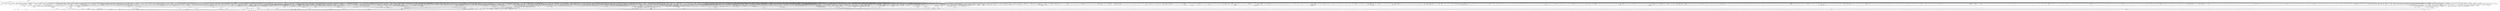 digraph kerncollapsed {
    "arch_send_call_function_single_ipi" [color="black"];
    "access_ok_16" [color="black"];
    "__bitmap_subset" [color="black"];
    "folio_nr_pages_4" [color="black"];
    "get_task_mm" [color="black"];
    "security_task_kill" [color="black"];
    "notifier_call_chain" [color="black"];
    "kmem_valid_obj" [color="black"];
    "__sk_mem_reclaim" [color="black"];
    "__percpu_add_case_64.constprop.0" [color="black"];
    "io_cancel_cb" [color="black"];
    "__cmpxchg_case_mb_32_6" [color="black"];
    "__raw_spin_lock_irqsave_4" [color="black"];
    "__audit_uring_entry" [color="black"];
    "sk_memory_allocated_sub" [color="black"];
    "security_secid_to_secctx" [color="black"];
    "do_raw_spin_lock_43" [color="black"];
    "irq_get_irq_data" [color="black"];
    "__kern_my_cpu_offset_74" [color="black"];
    "__xa_clear_mark" [color="black"];
    "__lock_timer" [color="black"];
    "_prb_commit" [color="black"];
    "rb_erase_cached.isra.0" [color="black"];
    "rcu_seq_start_1" [color="black"];
    "Indirect call206" [color="black"];
    "ttwu_queue_wakelist" [color="black"];
    "data_alloc" [color="black"];
    "Indirect call68" [color="black"];
    "find_next_bit_29" [color="black"];
    "remove_nodes.constprop.0" [color="black"];
    "task_sched_runtime" [color="black"];
    "read_seqbegin_or_lock" [color="black"];
    "__fprop_add_percpu" [color="black"];
    "kmsg_dump" [color="black"];
    "__raw_spin_lock_24" [color="black"];
    "tick_get_broadcast_device" [color="black"];
    "__raw_spin_lock_irq_11" [color="black"];
    "tag_get" [color="black"];
    "__percpu_add_case_64_7" [color="black"];
    "Indirect call81" [color="black"];
    "num_other_online_cpus" [color="black"];
    "mas_prev_range" [color="black"];
    "__wake_up_locked_key" [color="black"];
    "task_set_jobctl_pending" [color="black"];
    "mas_find" [color="black"];
    "arch_local_irq_save_5" [color="black"];
    "io_run_local_work_continue" [color="black"];
    "Indirect call15" [color="black"];
    "Indirect call117" [color="black"];
    "pte_offset_kernel.isra.0" [color="black"];
    "__raw_spin_lock_irqsave_41" [color="black"];
    "d_find_any_alias" [color="black"];
    "update_dl_rq_load_avg" [color="black"];
    "__sk_mem_reduce_allocated" [color="black"];
    "vm_commit_limit" [color="black"];
    "__io_put_kbuf" [color="black"];
    "class_raw_spinlock_irqsave_destructor" [color="black"];
    "igrab" [color="black"];
    "__cmpxchg_case_acq_32.constprop.0_16" [color="black"];
    "mas_is_err" [color="black"];
    "Indirect call198" [color="black"];
    "unlock_task_sighand.isra.0_1" [color="black"];
    "super_wake" [color="black"];
    "can_migrate_task" [color="black"];
    "__raw_spin_lock_irq_43" [color="black"];
    "cpumask_and.isra.0_1" [color="black"];
    "__do_sys_futex_waitv" [color="black"];
    "Indirect call214" [color="black"];
    "timer_wait_running" [color="black"];
    "tlb_remove_table_smp_sync" [color="black"];
    "__skb_set_length" [color="black"];
    "____core____" [color="kernel"];
    "do_raw_spin_lock_63" [color="black"];
    "__raw_spin_lock.constprop.0_2" [color="black"];
    "__pfn_to_section" [color="black"];
    "__arm64_sys_futex_waitv" [color="black"];
    "pcpu_block_refresh_hint" [color="black"];
    "__percpu_add_case_32" [color="black"];
    "mnt_set_mountpoint" [color="black"];
    "this_cpu_has_cap.part.0" [color="black"];
    "task_get_vl" [color="black"];
    "folio_mapped" [color="black"];
    "node_tag_clear" [color="black"];
    "memcg_charge_kernel_stack.part.0" [color="black"];
    "free_unref_page_commit" [color="black"];
    "console_is_usable" [color="black"];
    "compaction_defer_reset" [color="black"];
    "tcp_get_info_chrono_stats" [color="black"];
    "find_task_by_pid_ns" [color="black"];
    "dput_to_list" [color="black"];
    "Indirect call35" [color="black"];
    "smp_call_function_single" [color="black"];
    "pgattr_change_is_safe" [color="black"];
    "Indirect call174" [color="black"];
    "__kern_my_cpu_offset_19" [color="black"];
    "ktime_add_safe" [color="black"];
    "__raw_spin_lock_irq_19" [color="black"];
    "pm_runtime_put_noidle_2" [color="black"];
    "get_pfnblock_flags_mask" [color="black"];
    "mas_rewalk_if_dead" [color="black"];
    "__raw_spin_lock_54" [color="black"];
    "load_unaligned_zeropad_1" [color="black"];
    "prb_commit" [color="black"];
    "do_raw_spin_lock_58" [color="black"];
    "Indirect call211" [color="black"];
    "stackinfo_on_stack" [color="black"];
    "timer_delete_hook" [color="black"];
    "Indirect call9" [color="black"];
    "ma_data_end" [color="black"];
    "queued_read_lock_slowpath" [color="black"];
    "fatal_signal_pending_1" [color="black"];
    "Indirect call173" [color="black"];
    "__raw_spin_trylock_3" [color="black"];
    "system_supports_tlb_range" [color="black"];
    "__raw_spin_unlock_irqrestore_5" [color="black"];
    "__local_bh_enable_ip" [color="black"];
    "__cmpxchg_case_acq_32.constprop.0_19" [color="black"];
    "io_req_complete_defer" [color="black"];
    "__raw_spin_unlock_irq_6" [color="black"];
    "__pm_relax" [color="black"];
    "__sw_hweight64" [color="black"];
    "_atomic_dec_and_lock_irqsave" [color="black"];
    "arch_local_irq_save_3" [color="black"];
    "__raw_spin_lock_46" [color="black"];
    "io_match_task_safe" [color="black"];
    "dec_rlimit_ucounts" [color="black"];
    "ktime_get_real_seconds" [color="black"];
    "strreplace" [color="black"];
    "freezing_slow_path" [color="black"];
    "__cmpxchg_case_rel_64" [color="black"];
    "do_raw_spin_lock_36" [color="black"];
    "virt_to_folio" [color="black"];
    "io_poll_mark_cancelled" [color="black"];
    "Indirect call77" [color="black"];
    "xas_error.isra.0" [color="black"];
    "skb_tailroom" [color="black"];
    "__skb_header_pointer" [color="black"];
    "__flush_tlb_page_nosync" [color="black"];
    "fast_dput" [color="black"];
    "__get_cpu_fpsimd_context" [color="black"];
    "tlb_gather_mmu_fullmm" [color="black"];
    "next_zone" [color="black"];
    "kobj_ns_ops" [color="black"];
    "__const_udelay" [color="black"];
    "rcu_segcblist_advance" [color="black"];
    "__preempt_count_sub" [color="black"];
    "Indirect call90" [color="black"];
    "mast_fill_bnode" [color="black"];
    "pde_subdir_find" [color="black"];
    "find_next_bit_18" [color="black"];
    "__raw_spin_lock_22" [color="black"];
    "audit_mark_compare" [color="black"];
    "__attach_mnt" [color="black"];
    "sibling_imbalance.isra.0" [color="black"];
    "io_req_defer_failed" [color="black"];
    "_find_last_bit" [color="black"];
    "inode_maybe_inc_iversion" [color="black"];
    "rcu_segcblist_add_len" [color="black"];
    "update_newidle_cost" [color="black"];
    "_compound_head_7" [color="black"];
    "__percpu_down_write_trylock" [color="black"];
    "task_ppid_nr" [color="black"];
    "check_stable_address_space" [color="black"];
    "test_ti_thread_flag_11" [color="black"];
    "vma_interval_tree_iter_first" [color="black"];
    "memmove" [color="black"];
    "Indirect call193" [color="black"];
    "do_raw_spin_lock_6" [color="black"];
    "set_ti_thread_flag_4" [color="black"];
    "copy_user_highpage" [color="black"];
    "Indirect call149" [color="black"];
    "group_classify" [color="black"];
    "Indirect call116" [color="black"];
    "kernfs_release_file.part.0.isra.0" [color="black"];
    "cpudl_heapify_up" [color="black"];
    "get_cred_1" [color="black"];
    "security_file_set_fowner" [color="black"];
    "_get_random_bytes" [color="black"];
    "clear_ti_thread_flag_3" [color="black"];
    "global_dirtyable_memory" [color="black"];
    "__wait_on_bit" [color="black"];
    "blake2s_final" [color="black"];
    "__kern_my_cpu_offset_55" [color="black"];
    "page_ref_add_1" [color="black"];
    "Indirect call85" [color="black"];
    "find_next_bit_17" [color="black"];
    "__disable_irq_nosync" [color="black"];
    "qdisc_qstats_cpu_qlen_inc" [color="black"];
    "exit_oom_victim" [color="black"];
    "do_raw_spin_lock_67" [color="black"];
    "timer_base.isra.0" [color="black"];
    "Indirect call178" [color="black"];
    "do_raw_spin_lock_51" [color="black"];
    "prb_next_seq" [color="black"];
    "do_raw_spin_lock_116" [color="black"];
    "vma_interval_tree_remove" [color="black"];
    "bsearch" [color="black"];
    "do_raw_spin_lock_35" [color="black"];
    "mas_leaf_max_gap" [color="black"];
    "propagation_next" [color="black"];
    "mast_split_data" [color="black"];
    "__raw_spin_unlock_irqrestore_11" [color="black"];
    "fd_install" [color="black"];
    "Indirect call72" [color="black"];
    "tk_xtime.constprop.0" [color="black"];
    "posix_cpu_timers_exit" [color="black"];
    "__mutex_remove_waiter" [color="black"];
    "__mnt_drop_write_file" [color="black"];
    "rwsem_set_reader_owned" [color="black"];
    "io_cancel_task_cb" [color="black"];
    "__mutex_trylock_common" [color="black"];
    "Indirect call187" [color="black"];
    "skb_queue_tail" [color="black"];
    "update_group_capacity" [color="black"];
    "pagefault_enable_2" [color="black"];
    "arch_local_irq_save_8" [color="black"];
    "eth_type_vlan" [color="black"];
    "_compound_head_3" [color="black"];
    "internal_add_timer" [color="black"];
    "io_poll_remove_entries" [color="black"];
    "gfp_pfmemalloc_allowed" [color="black"];
    "__raw_spin_lock_irqsave_29" [color="black"];
    "Indirect call1" [color="black"];
    "percpu_ref_noop_confirm_switch" [color="black"];
    "__folio_cancel_dirty" [color="black"];
    "Indirect call209" [color="black"];
    "__percpu_add_return_case_32_1" [color="black"];
    "Indirect call164" [color="black"];
    "radix_tree_next_chunk" [color="black"];
    "check_class_changed" [color="black"];
    "__fsnotify_recalc_mask" [color="black"];
    "rcu_segcblist_enqueue" [color="black"];
    "__finalize_skb_around" [color="black"];
    "detach_if_pending" [color="black"];
    "Indirect call4" [color="black"];
    "data_check_size" [color="black"];
    "__try_to_del_timer_sync" [color="black"];
    "tty_audit_fork" [color="black"];
    "mtree_range_walk" [color="black"];
    "arch_get_random_seed_longs" [color="black"];
    "arch_local_irq_disable_2" [color="black"];
    "__mnt_want_write_file" [color="black"];
    "put_dec_trunc8" [color="black"];
    "irq_work_claim" [color="black"];
    "rcu_segcblist_init" [color="black"];
    "Indirect call93" [color="black"];
    "Indirect call45" [color="black"];
    "io_poll_get_ownership" [color="black"];
    "__integrity_iint_find" [color="black"];
    "select_collect" [color="black"];
    "do_raw_spin_lock_33" [color="black"];
    "rcu_segcblist_first_pend_cb" [color="black"];
    "mm_counter_file" [color="black"];
    "list_del_init_3" [color="black"];
    "__update_gt_cputime" [color="black"];
    "pcpu_chunk_relocate" [color="black"];
    "d_shrink_add" [color="black"];
    "find_next_bit.constprop.0_7" [color="black"];
    "__raw_spin_trylock_4" [color="black"];
    "free_pcppages_bulk" [color="black"];
    "task_rq_unlock" [color="black"];
    "__xchg_case_acq_64.isra.0" [color="black"];
    "compaction_suitable" [color="black"];
    "update_load_avg" [color="black"];
    "init_completion" [color="black"];
    "fatal_signal_pending_5" [color="black"];
    "membarrier_update_current_mm" [color="black"];
    "fsnotify_connector_sb" [color="black"];
    "find_next_bit.constprop.0_6" [color="black"];
    "__sw_hweight32" [color="black"];
    "__printk_cpu_sync_put" [color="black"];
    "Indirect call67" [color="black"];
    "cpu_util_cfs_boost" [color="black"];
    "__raw_read_unlock.constprop.0_6" [color="black"];
    "vma_address" [color="black"];
    "audit_gid_comparator" [color="black"];
    "do_raw_spin_lock_8" [color="black"];
    "attach_entity_load_avg" [color="black"];
    "d_ancestor" [color="black"];
    "kthread_probe_data" [color="black"];
    "__wb_update_bandwidth.constprop.0" [color="black"];
    "folio_size_2" [color="black"];
    "kobj_child_ns_ops" [color="black"];
    "io_wq_hash_work" [color="black"];
    "__kern_my_cpu_offset_27" [color="black"];
    "req_ref_put_and_test" [color="black"];
    "xas_not_node" [color="black"];
    "mutex_spin_on_owner" [color="black"];
    "inc_tlb_flush_pending" [color="black"];
    "avg_vruntime" [color="black"];
    "__kern_my_cpu_offset_6" [color="black"];
    "rt_mutex_futex_trylock" [color="black"];
    "qdisc_maybe_clear_missed" [color="black"];
    "_find_next_and_bit" [color="black"];
    "security_audit_rule_match" [color="black"];
    "__wait_for_common" [color="black"];
    "__dequeue_entity" [color="black"];
    "list_del_init_2" [color="black"];
    "test_ti_thread_flag_4" [color="black"];
    "chacha_block_generic" [color="black"];
    "_find_next_bit" [color="black"];
    "pid_nr_ns" [color="black"];
    "__raw_spin_lock_irq_25" [color="black"];
    "mab_set_b_end" [color="black"];
    "sched_clock_cpu" [color="black"];
    "Indirect call13" [color="black"];
    "Indirect call185" [color="black"];
    "find_next_zero_bit" [color="black"];
    "Indirect call123" [color="black"];
    "show_mem_node_skip" [color="black"];
    "Indirect call155" [color="black"];
    "pcpu_unit_page_offset" [color="black"];
    "do_raw_spin_lock.constprop.0_14" [color="black"];
    "Indirect call142" [color="black"];
    "lock_timer_base" [color="black"];
    "__percpu_add_case_64_4" [color="black"];
    "task_fits_cpu" [color="black"];
    "override_creds" [color="black"];
    "sub_running_bw.isra.0" [color="black"];
    "folio_invalidate" [color="black"];
    "__raw_spin_lock_15" [color="black"];
    "anon_vma_interval_tree_post_update_vma" [color="black"];
    "capacity_of" [color="black"];
    "vm_unacct_memory_1" [color="black"];
    "tlb_flush_mmu_tlbonly_1" [color="black"];
    "memblock_is_map_memory" [color="black"];
    "sched_clock" [color="black"];
    "page_ref_inc_1" [color="black"];
    "gup_folio_next" [color="black"];
    "__wake_up_bit" [color="black"];
    "system_supports_tlb_range_1" [color="black"];
    "task_curr" [color="black"];
    "irq_chip_retrigger_hierarchy" [color="black"];
    "hrtimer_start_range_ns" [color="black"];
    "get_task_exe_file" [color="black"];
    "__irq_disable" [color="black"];
    "put_prev_task" [color="black"];
    "find_first_bit_6" [color="black"];
    "desc_make_final" [color="black"];
    "__smp_call_single_queue" [color="black"];
    "Indirect call127" [color="black"];
    "__mutex_add_waiter" [color="black"];
    "Indirect call78" [color="black"];
    "do_raw_spin_lock_47" [color="black"];
    "Indirect call122" [color="black"];
    "device_pm_check_callbacks" [color="black"];
    "__dev_pm_qos_resume_latency" [color="black"];
    "task_clear_jobctl_trapping" [color="black"];
    "find_submount" [color="black"];
    "qdisc_qstats_cpu_qlen_dec" [color="black"];
    "__kern_my_cpu_offset_44" [color="black"];
    "xas_next_offset" [color="black"];
    "__raw_spin_lock" [color="black"];
    "dl_task_is_earliest_deadline" [color="black"];
    "mte_copy_page_tags" [color="black"];
    "wants_signal" [color="black"];
    "chacha_permute" [color="black"];
    "arch_local_irq_save_2" [color="black"];
    "get_arm64_ftr_reg_nowarn" [color="black"];
    "tlb_flush_mmu_tlbonly" [color="black"];
    "find_next_bit_13" [color="black"];
    "mas_set_height" [color="black"];
    "__raw_spin_unlock_irqrestore_2" [color="black"];
    "put_dec" [color="black"];
    "arch_smp_send_reschedule" [color="black"];
    "strchr" [color="black"];
    "do_raw_spin_lock_88" [color="black"];
    "d_flags_for_inode" [color="black"];
    "finish_wait" [color="black"];
    "hlist_del_init_4" [color="black"];
    "anon_vma_interval_tree_remove" [color="black"];
    "flush_dcache_folio" [color="black"];
    "do_raw_spin_lock_27" [color="black"];
    "tlb_remove_table_sync_one" [color="black"];
    "__raw_spin_unlock_irqrestore_1" [color="black"];
    "sock_inuse_add" [color="black"];
    "futex_q_unlock" [color="black"];
    "mtree_load" [color="black"];
    "__irq_work_queue_local" [color="black"];
    "__reset_isolation_pfn" [color="black"];
    "Indirect call65" [color="black"];
    "__kern_my_cpu_offset_16" [color="black"];
    "__raw_spin_unlock_irq_3" [color="black"];
    "mab_no_null_split" [color="black"];
    "__raw_spin_unlock_irqrestore.constprop.0_1" [color="black"];
    "rpm_check_suspend_allowed" [color="black"];
    "signal_pending_11" [color="black"];
    "xas_error.isra.0_1" [color="black"];
    "io_wq_work_match_item" [color="black"];
    "mas_data_end" [color="black"];
    "page_ref_inc_6" [color="black"];
    "folio_nr_pages_1" [color="black"];
    "rcu_gpnum_ovf" [color="black"];
    "set_ptes.constprop.0.isra.0" [color="black"];
    "xas_set_offset" [color="black"];
    "pm_runtime_autosuspend_expiration" [color="black"];
    "vmf_pte_changed" [color="black"];
    "__update_load_avg_se" [color="black"];
    "rcu_jiffies_till_stall_check" [color="black"];
    "Indirect call23" [color="black"];
    "futex_unqueue" [color="black"];
    "set_task_reclaim_state" [color="black"];
    "__raw_spin_unlock_irqrestore_12" [color="black"];
    "need_active_balance" [color="black"];
    "irq_domain_activate_irq" [color="black"];
    "kthread_data" [color="black"];
    "smp_call_function_many_cond" [color="black"];
    "rcu_seq_set_state" [color="black"];
    "__cmpxchg_case_acq_32.constprop.0_8" [color="black"];
    "post_alloc_hook" [color="black"];
    "__raw_spin_lock_irqsave.constprop.0_1" [color="black"];
    "propagate_mount_unlock" [color="black"];
    "net_eq_idr" [color="black"];
    "purge_fragmented_block" [color="black"];
    "find_worker_executing_work" [color="black"];
    "__raw_spin_unlock_bh.constprop.0" [color="black"];
    "_compound_head_4" [color="black"];
    "sve_get_vl" [color="black"];
    "init_entity_runnable_average" [color="black"];
    "pagefault_enable_1" [color="black"];
    "Indirect call74" [color="black"];
    "do_raw_spin_lock_41" [color="black"];
    "__page_dup_rmap.constprop.0" [color="black"];
    "tty_ldisc_close" [color="black"];
    "__raw_read_unlock.constprop.0_2" [color="black"];
    "folio_anon_vma" [color="black"];
    "wb_io_lists_depopulated" [color="black"];
    "do_raw_spin_lock_66" [color="black"];
    "futex_hash" [color="black"];
    "ldsem_down_read_trylock" [color="black"];
    "csum_block_add_ext" [color="black"];
    "__cmpxchg_case_acq_32.constprop.0_1" [color="black"];
    "__mutex_trylock" [color="black"];
    "Indirect call146" [color="black"];
    "folio_wake_bit" [color="black"];
    "add_wait_queue_exclusive" [color="black"];
    "__kern_my_cpu_offset_25" [color="black"];
    "prep_compound_page" [color="black"];
    "Indirect call147" [color="black"];
    "__cmpxchg_case_acq_32.constprop.0_7" [color="black"];
    "Indirect call100" [color="black"];
    "__cmpwait_case_32_2" [color="black"];
    "folio_mapped_2" [color="black"];
    "__raw_spin_lock_irq_5" [color="black"];
    "__task_pid_nr_ns" [color="black"];
    "percpu_ref_get_many" [color="black"];
    "__raw_spin_unlock_irq_35" [color="black"];
    "cpu_util.constprop.0" [color="black"];
    "activate_task" [color="black"];
    "auditsc_get_stamp" [color="black"];
    "should_failslab" [color="black"];
    "__wake_up_locked_key_bookmark" [color="black"];
    "folio_nr_pages" [color="black"];
    "idr_for_each" [color="black"];
    "mod_zone_page_state" [color="black"];
    "arch_local_irq_restore" [color="black"];
    "__isolate_free_page" [color="black"];
    "calc_delta_fair" [color="black"];
    "__get_task_comm" [color="black"];
    "folio_total_mapcount" [color="black"];
    "audit_rate_check.part.0" [color="black"];
    "__hrtimer_next_event_base.constprop.0" [color="black"];
    "__kern_my_cpu_offset_76" [color="black"];
    "__rpm_get_callback" [color="black"];
    "Indirect call47" [color="black"];
    "__dl_clear_params" [color="black"];
    "gup_must_unshare" [color="black"];
    "__percpu_add_case_64_2" [color="black"];
    "is_zero_page" [color="black"];
    "Indirect call94" [color="black"];
    "__fswab32_10" [color="black"];
    "cpudl_set" [color="black"];
    "extract_entropy.constprop.0" [color="black"];
    "__raw_spin_lock_4" [color="black"];
    "list_del_1" [color="black"];
    "finish_swait" [color="black"];
    "find_next_and_bit.constprop.0" [color="black"];
    "rcu_segcblist_accelerate" [color="black"];
    "mas_max_gap" [color="black"];
    "fragmentation_index" [color="black"];
    "Indirect call108" [color="black"];
    "mas_prev_setup.constprop.0" [color="black"];
    "arch_tlbbatch_should_defer.constprop.0" [color="black"];
    "__raw_spin_unlock_irq_18" [color="black"];
    "split_page" [color="black"];
    "mte_parent_slot" [color="black"];
    "__kern_my_cpu_offset_62" [color="black"];
    "sched_cgroup_fork" [color="black"];
    "__cmpxchg_case_mb_64" [color="black"];
    "dev_driver_string" [color="black"];
    "__wake_up_common" [color="black"];
    "mas_leaf_set_meta" [color="black"];
    "__raw_spin_unlock_irq" [color="black"];
    "get_file_2" [color="black"];
    "get_new_cred" [color="black"];
    "__bitmap_equal" [color="black"];
    "Indirect call20" [color="black"];
    "__raw_spin_lock_irqsave.constprop.0_7" [color="black"];
    "new_context" [color="black"];
    "init_timer_key" [color="black"];
    "dec_mm_counter" [color="black"];
    "set_swapper_pgd" [color="black"];
    "Indirect call120" [color="black"];
    "xas_init_marks" [color="black"];
    "do_raw_spin_lock.constprop.0_6" [color="black"];
    "__mod_node_page_state" [color="black"];
    "__skb_checksum" [color="black"];
    "ma_pivots" [color="black"];
    "clear_ti_thread_flag_4" [color="black"];
    "Indirect call31" [color="black"];
    "mod_zone_state" [color="black"];
    "Indirect call46" [color="black"];
    "folio_unlock" [color="black"];
    "skb_frag_ref" [color="black"];
    "pagefault_disable" [color="black"];
    "task_call_func" [color="black"];
    "disable_irq_nosync" [color="black"];
    "__nr_to_section" [color="black"];
    "do_raw_spin_lock_85" [color="black"];
    "mas_find_child" [color="black"];
    "arm64_kernel_unmapped_at_el0_4" [color="black"];
    "__raw_spin_unlock_irq.constprop.0_1" [color="black"];
    "fatal_signal_pending_4" [color="black"];
    "Indirect call210" [color="black"];
    "local_bh_enable" [color="black"];
    "__rb_erase_color" [color="black"];
    "__set_close_on_exec.isra.0" [color="black"];
    "__cmpxchg_case_acq_32.constprop.0_2" [color="black"];
    "Indirect call121" [color="black"];
    "process_shares_mm" [color="black"];
    "Indirect call212" [color="black"];
    "add_mm_rss_vec" [color="black"];
    "pfn_swap_entry_to_page" [color="black"];
    "__raw_spin_lock_bh.constprop.0_5" [color="black"];
    "__ipi_send_mask" [color="black"];
    "fprop_fraction_percpu" [color="black"];
    "thread_group_cputime" [color="black"];
    "mapping_shrinkable" [color="black"];
    "dev_pm_disable_wake_irq_check" [color="black"];
    "kernfs_next_descendant_post" [color="black"];
    "__srcu_read_lock" [color="black"];
    "mte_update_gcr_excl.isra.0" [color="black"];
    "hrtimer_active" [color="black"];
    "wakeup_source_deactivate" [color="black"];
    "test_and_set_bit_lock.constprop.0" [color="black"];
    "mas_pop_node" [color="black"];
    "__raw_spin_lock_63" [color="black"];
    "hrtimer_forward" [color="black"];
    "crng_make_state" [color="black"];
    "llist_reverse_order" [color="black"];
    "mas_start" [color="black"];
    "kernel_init_pages" [color="black"];
    "local_cpu_stop" [color="black"];
    "irq_work_queue" [color="black"];
    "read_seqbegin.constprop.0" [color="black"];
    "__cmpxchg_case_acq_32.constprop.0_5" [color="black"];
    "__dev_fwnode" [color="black"];
    "__raw_spin_lock_irqsave_15" [color="black"];
    "vma_last_pgoff" [color="black"];
    "__raw_spin_lock_irq_23" [color="black"];
    "__reuseport_detach_sock.isra.0" [color="black"];
    "rb_first" [color="black"];
    "atomic_notifier_call_chain" [color="black"];
    "__put_cpu_fpsimd_context" [color="black"];
    "__kern_my_cpu_offset_56" [color="black"];
    "mas_wr_node_walk" [color="black"];
    "do_raw_spin_lock_57" [color="black"];
    "__printk_safe_exit" [color="black"];
    "pm_runtime_get_noresume" [color="black"];
    "get_mm_exe_file" [color="black"];
    "page_ref_dec_and_test_1" [color="black"];
    "__anon_vma_interval_tree_augment_propagate" [color="black"];
    "first_zones_zonelist" [color="black"];
    "__d_instantiate" [color="black"];
    "try_to_unmap_flush_dirty" [color="black"];
    "__disable_irq" [color="black"];
    "rt_mutex_slowtrylock" [color="black"];
    "__fsnotify_update_child_dentry_flags" [color="black"];
    "timekeeping_get_ns" [color="black"];
    "list_move_tail" [color="black"];
    "timer_delete" [color="black"];
    "__percpu_add_case_64_6" [color="black"];
    "jiffies_to_msecs" [color="black"];
    "redirty_tail_locked" [color="black"];
    "fpsimd_preserve_current_state" [color="black"];
    "tty_port_kopened" [color="black"];
    "sk_error_report" [color="black"];
    "__cmpwait_case_32_3" [color="black"];
    "__raw_spin_lock_irqsave_1" [color="black"];
    "add_timer_on" [color="black"];
    "Indirect call87" [color="black"];
    "inode_to_bdi" [color="black"];
    "percpu_counter_add_batch" [color="black"];
    "__kern_my_cpu_offset_133" [color="black"];
    "sk_leave_memory_pressure" [color="black"];
    "tk_clock_read" [color="black"];
    "dev_nit_active" [color="black"];
    "__cmpxchg_case_64" [color="black"];
    "count_vm_event_2" [color="black"];
    "recalc_sigpending_tsk" [color="black"];
    "rb_insert_color_cached" [color="black"];
    "pcpu_post_unmap_tlb_flush" [color="black"];
    "simple_xattr_space" [color="black"];
    "do_softirq_own_stack" [color="black"];
    "rcu_seq_snap" [color="black"];
    "fatal_signal_pending_3" [color="black"];
    "__wake_up_common_lock" [color="black"];
    "page_ref_add" [color="black"];
    "rt_mutex_top_waiter" [color="black"];
    "folio_pfn" [color="black"];
    "number" [color="black"];
    "folio_activate_fn" [color="black"];
    "group_balance_cpu" [color="black"];
    "find_first_bit_4" [color="black"];
    "copy_page" [color="black"];
    "tlb_flush_1" [color="black"];
    "__raw_spin_unlock_irq_11" [color="black"];
    "mas_store_b_node" [color="black"];
    "__do_once_start" [color="black"];
    "__finish_swait" [color="black"];
    "hrtimer_try_to_cancel" [color="black"];
    "__percpu_add_case_64.constprop.0_3" [color="black"];
    "__wake_up_parent" [color="black"];
    "allow_direct_reclaim" [color="black"];
    "lockref_mark_dead" [color="black"];
    "list_del_4" [color="black"];
    "Indirect call54" [color="black"];
    "__siphash_unaligned" [color="black"];
    "__lock_parent" [color="black"];
    "__raw_spin_lock_irqsave" [color="black"];
    "Indirect call26" [color="black"];
    "wp_page_reuse" [color="black"];
    "call_on_irq_stack" [color="black"];
    "vma_interval_tree_augment_propagate" [color="black"];
    "down_read_trylock" [color="black"];
    "queued_read_lock.constprop.0" [color="black"];
    "__cmpxchg_case_acq_32.constprop.0_20" [color="black"];
    "io_wq_work_match_all" [color="black"];
    "Indirect call109" [color="black"];
    "__raw_spin_trylock_5" [color="black"];
    "__inode_add_lru" [color="black"];
    "__down_trylock_console_sem.constprop.0" [color="black"];
    "folio_trylock_1" [color="black"];
    "__raw_spin_lock_irqsave_25" [color="black"];
    "__irq_startup" [color="black"];
    "get_ldops" [color="black"];
    "mas_pause" [color="black"];
    "__raw_spin_lock_irqsave_22" [color="black"];
    "__raw_spin_unlock_irqrestore_31" [color="black"];
    "inode_lru_list_del" [color="black"];
    "__add_wait_queue" [color="black"];
    "__raw_spin_lock_21" [color="black"];
    "__anon_vma_interval_tree_subtree_search" [color="black"];
    "Indirect call191" [color="black"];
    "__kern_my_cpu_offset_67" [color="black"];
    "device_match_devt" [color="black"];
    "drain_local_pages" [color="black"];
    "rt_mutex_setprio" [color="black"];
    "do_raw_spin_lock_93" [color="black"];
    "pageblock_pfn_to_page" [color="black"];
    "__raw_read_lock.constprop.0_5" [color="black"];
    "sock_rmem_free" [color="black"];
    "Indirect call99" [color="black"];
    "list_lru_add" [color="black"];
    "steal_suitable_fallback" [color="black"];
    "do_raw_spin_lock_1" [color="black"];
    "dget" [color="black"];
    "rcu_poll_gp_seq_end_unlocked" [color="black"];
    "Indirect call153" [color="black"];
    "mas_next_range" [color="black"];
    "folio_trylock_2" [color="black"];
    "__raw_write_lock_irq_1" [color="black"];
    "Indirect call136" [color="black"];
    "get_work_pwq" [color="black"];
    "__raw_spin_unlock_irq_7" [color="black"];
    "__raw_spin_lock_irqsave_12" [color="black"];
    "dl_clear_overload.part.0" [color="black"];
    "__raw_spin_lock_16" [color="black"];
    "__kern_my_cpu_offset_14" [color="black"];
    "plist_add" [color="black"];
    "__bpf_free_used_maps" [color="black"];
    "__d_find_any_alias" [color="black"];
    "mas_set_split_parent.isra.0" [color="black"];
    "__ksize" [color="black"];
    "__raw_spin_unlock_irqrestore_24" [color="black"];
    "percpu_ref_put_many.constprop.0_1" [color="black"];
    "check_preempt_curr" [color="black"];
    "__srcu_read_unlock" [color="black"];
    "add_timer" [color="black"];
    "__raw_spin_unlock_irq_36" [color="black"];
    "__raw_spin_unlock_irqrestore_38" [color="black"];
    "lru_move_tail_fn" [color="black"];
    "d_instantiate" [color="black"];
    "Indirect call29" [color="black"];
    "addr_to_vb_xa" [color="black"];
    "free_vmap_area_rb_augment_cb_rotate" [color="black"];
    "io_put_kbuf" [color="black"];
    "security_release_secctx" [color="black"];
    "device_links_read_lock" [color="black"];
    "rcu_segcblist_extract_done_cbs" [color="black"];
    "sk_mem_reclaim" [color="black"];
    "idr_find" [color="black"];
    "__raw_write_lock_irq.constprop.0" [color="black"];
    "folio_try_get_rcu" [color="black"];
    "__cmpwait_case_32_1" [color="black"];
    "io_wq_get_acct" [color="black"];
    "mod_timer" [color="black"];
    "Indirect call10" [color="black"];
    "__note_gp_changes" [color="black"];
    "rseq_migrate" [color="black"];
    "__kern_my_cpu_offset_17" [color="black"];
    "__anon_vma_interval_tree_augment_rotate" [color="black"];
    "__raw_spin_lock_irqsave_23" [color="black"];
    "security_sock_rcv_skb" [color="black"];
    "ihold" [color="black"];
    "anon_vma_interval_tree_iter_next" [color="black"];
    "irq_set_thread_affinity" [color="black"];
    "Indirect call21" [color="black"];
    "allow_write_access" [color="black"];
    "__raw_write_unlock_irq_4" [color="black"];
    "rcu_seq_start" [color="black"];
    "attach_task" [color="black"];
    "__raw_spin_lock_64" [color="black"];
    "do_raw_spin_lock.constprop.0_7" [color="black"];
    "user_disable_single_step" [color="black"];
    "mas_adopt_children.isra.0" [color="black"];
    "rcu_segcblist_move_seglen" [color="black"];
    "Indirect call110" [color="black"];
    "rcu_stall_is_suppressed" [color="black"];
    "folio_test_uptodate" [color="black"];
    "list_lru_del" [color="black"];
    "set_area_direct_map" [color="black"];
    "double_rq_lock" [color="black"];
    "mte_set_pivot" [color="black"];
    "access_ok_12" [color="black"];
    "min_deadline_cb_rotate" [color="black"];
    "_find_next_zero_bit" [color="black"];
    "pud_set_huge" [color="black"];
    "page_ref_inc" [color="black"];
    "_find_first_zero_bit" [color="black"];
    "find_next_bit.constprop.0_11" [color="black"];
    "__peernet2id" [color="black"];
    "slab_want_init_on_alloc" [color="black"];
    "__rb_rotate_set_parents" [color="black"];
    "pcpu_chunk_slot" [color="black"];
    "mast_ascend" [color="black"];
    "io_timeout_extract" [color="black"];
    "__timer_delete" [color="black"];
    "raw_spin_rq_unlock_irqrestore" [color="black"];
    "__var_waitqueue" [color="black"];
    "vma_interval_tree_subtree_search" [color="black"];
    "__kern_my_cpu_offset_91" [color="black"];
    "read_sanitised_ftr_reg" [color="black"];
    "cpumask_first_and" [color="black"];
    "osq_unlock" [color="black"];
    "mte_dead_walk" [color="black"];
    "__mnt_is_readonly" [color="black"];
    "check_cb_ovld_locked" [color="black"];
    "PageMovable" [color="black"];
    "rcu_poll_gp_seq_end" [color="black"];
    "arch_local_irq_restore_1" [color="black"];
    "Indirect call38" [color="black"];
    "__iget" [color="black"];
    "invalid_folio_referenced_vma" [color="black"];
    "arch_stack_walk" [color="black"];
    "do_raw_spin_lock_38" [color="black"];
    "timer_reduce" [color="black"];
    "drain_pages_zone" [color="black"];
    "enqueue_timer" [color="black"];
    "Indirect call39" [color="black"];
    "do_raw_spin_lock_37" [color="black"];
    "xas_start" [color="black"];
    "irq_enable" [color="black"];
    "tag_clear" [color="black"];
    "folio_add_new_anon_rmap" [color="black"];
    "deactivate_task" [color="black"];
    "__remove_hrtimer" [color="black"];
    "add_wait_queue" [color="black"];
    "__raw_spin_lock_irqsave_7" [color="black"];
    "check_and_switch_context" [color="black"];
    "__raw_spin_unlock_irq_45" [color="black"];
    "__kern_my_cpu_offset_11" [color="black"];
    "req_set_fail" [color="black"];
    "has_managed_dma" [color="black"];
    "Indirect call105" [color="black"];
    "Indirect call183" [color="black"];
    "netlink_unlock_table" [color="black"];
    "list_splice_tail_init" [color="black"];
    "inode_io_list_move_locked" [color="black"];
    "free_vmap_area_rb_augment_cb_propagate" [color="black"];
    "security_capable" [color="black"];
    "raw_spin_rq_lock_nested" [color="black"];
    "__raw_spin_lock_5" [color="black"];
    "get_state_synchronize_rcu_full" [color="black"];
    "Indirect call160" [color="black"];
    "can_set_direct_map" [color="black"];
    "Indirect call56" [color="black"];
    "kill_device" [color="black"];
    "__wb_calc_thresh" [color="black"];
    "pmd_set_huge" [color="black"];
    "strnlen" [color="black"];
    "__do_set_cpus_allowed" [color="black"];
    "find_mergeable_anon_vma" [color="black"];
    "rwsem_spin_on_owner" [color="black"];
    "___d_drop" [color="black"];
    "task_work_cancel_match" [color="black"];
    "space_used" [color="black"];
    "__percpu_add_case_64_3" [color="black"];
    "memchr" [color="black"];
    "get_next_ino" [color="black"];
    "is_software_node" [color="black"];
    "rcu_is_cpu_rrupt_from_idle" [color="black"];
    "cpumask_subset" [color="black"];
    "mte_thread_switch" [color="black"];
    "find_task_by_vpid" [color="black"];
    "__kern_my_cpu_offset_4" [color="black"];
    "srcu_get_delay.isra.0" [color="black"];
    "rt_mutex_init_proxy_locked" [color="black"];
    "Indirect call201" [color="black"];
    "strcpy" [color="black"];
    "arch_send_call_function_ipi_mask" [color="black"];
    "io_cqring_wake" [color="black"];
    "mutex_is_locked" [color="black"];
    "find_next_bit_3" [color="black"];
    "__set_fixmap" [color="black"];
    "siginfo_layout" [color="black"];
    "raw_spin_rq_unlock" [color="black"];
    "mas_next_setup.constprop.0" [color="black"];
    "__pick_first_entity" [color="black"];
    "Indirect call129" [color="black"];
    "Indirect call82" [color="black"];
    "mab_mas_cp" [color="black"];
    "console_trylock" [color="black"];
    "tty_driver_name" [color="black"];
    "fpsimd_save" [color="black"];
    "__percpu_add_case_64" [color="black"];
    "__raw_spin_lock_irqsave_50" [color="black"];
    "unmask_irq" [color="black"];
    "lru_note_cost_refault" [color="black"];
    "init_multi_vma_prep" [color="black"];
    "xas_pause" [color="black"];
    "__lookup_mnt" [color="black"];
    "smp_call_function" [color="black"];
    "update_sd_lb_stats" [color="black"];
    "_copy_from_user_5" [color="black"];
    "netlink_lock_table" [color="black"];
    "raw_spin_rq_trylock" [color="black"];
    "prb_final_commit" [color="black"];
    "wake_up_bit" [color="black"];
    "Indirect call83" [color="black"];
    "io_prep_async_link" [color="black"];
    "proto_memory_pcpu_drain" [color="black"];
    "mas_prev_sibling" [color="black"];
    "__raw_spin_lock_irq_34" [color="black"];
    "zone_page_state_snapshot" [color="black"];
    "__xas_next" [color="black"];
    "__raw_spin_lock_irq_7" [color="black"];
    "mas_safe_min" [color="black"];
    "osq_lock" [color="black"];
    "Indirect call42" [color="black"];
    "__raw_spin_lock_irq_12" [color="black"];
    "xas_find" [color="black"];
    "find_unlink_vmap_area" [color="black"];
    "int_sqrt" [color="black"];
    "fsnotify_data_inode" [color="black"];
    "__raw_spin_lock_irq.constprop.0_1" [color="black"];
    "lowest_in_progress" [color="black"];
    "__kern_my_cpu_offset_15" [color="black"];
    "Indirect call190" [color="black"];
    "__list_del_entry_1" [color="black"];
    "Indirect call97" [color="black"];
    "system_supports_mte_1" [color="black"];
    "Indirect call192" [color="black"];
    "do_raw_spin_lock.constprop.0_13" [color="black"];
    "io_poll_remove_entry" [color="black"];
    "mmgrab_2" [color="black"];
    "Indirect call22" [color="black"];
    "sock_flag.constprop.0" [color="black"];
    "mutex_trylock" [color="black"];
    "set_load_weight" [color="black"];
    "klist_node_attached" [color="black"];
    "clear_ti_thread_flag_1" [color="black"];
    "tlb_flush" [color="black"];
    "skb_zcopy_clear" [color="black"];
    "_raw_spin_rq_lock_irqsave" [color="black"];
    "rcu_gp_is_normal" [color="black"];
    "tsk_fork_get_node" [color="black"];
    "Indirect call64" [color="black"];
    "should_fail_alloc_page" [color="black"];
    "mas_push_data" [color="black"];
    "__bitmap_set" [color="black"];
    "xas_result" [color="black"];
    "__page_set_anon_rmap" [color="black"];
    "_compound_head_13" [color="black"];
    "count_vm_event" [color="black"];
    "is_cpu_allowed" [color="black"];
    "find_next_and_bit" [color="black"];
    "do_raw_spin_lock_34" [color="black"];
    "mas_push_node" [color="black"];
    "__raw_spin_unlock_irq_4" [color="black"];
    "__raw_spin_lock_irq_3" [color="black"];
    "mas_prev" [color="black"];
    "__msecs_to_jiffies" [color="black"];
    "__kern_my_cpu_offset_35" [color="black"];
    "prepare_to_wait_exclusive" [color="black"];
    "rcu_accelerate_cbs" [color="black"];
    "anon_vma_interval_tree_pre_update_vma" [color="black"];
    "__raw_spin_lock_irq_26" [color="black"];
    "Indirect call171" [color="black"];
    "__raw_spin_lock_32" [color="black"];
    "do_raw_spin_lock_25" [color="black"];
    "cfs_rq_of" [color="black"];
    "arch_irq_work_raise" [color="black"];
    "compound_order_2" [color="black"];
    "Indirect call124" [color="black"];
    "__raw_spin_unlock_irqrestore_9" [color="black"];
    "do_raw_spin_lock_24" [color="black"];
    "__wake_up_pollfree" [color="black"];
    "select_collect2" [color="black"];
    "clear_page" [color="black"];
    "find_alive_thread.isra.0" [color="black"];
    "access_ok_10" [color="black"];
    "get_state_synchronize_rcu" [color="black"];
    "kernfs_root" [color="black"];
    "__find_vmap_area.constprop.0" [color="black"];
    "check_vma_flags" [color="black"];
    "node_page_state_add" [color="black"];
    "mas_ascend" [color="black"];
    "__raw_spin_lock_irqsave_6" [color="black"];
    "__irq_domain_deactivate_irq" [color="black"];
    "pte_mkdirty" [color="black"];
    "ptep_clear_flush" [color="black"];
    "mas_safe_pivot" [color="black"];
    "__futex_queue" [color="black"];
    "list_del_3" [color="black"];
    "__cmpxchg_case_mb_32_5" [color="black"];
    "__pageblock_pfn_to_page" [color="black"];
    "Indirect call28" [color="black"];
    "__cmpxchg_case_mb_64_7" [color="black"];
    "zone_page_state_snapshot.constprop.0" [color="black"];
    "__kern_my_cpu_offset_134" [color="black"];
    "fprop_reflect_period_percpu.isra.0" [color="black"];
    "mte_clear_page_tags" [color="black"];
    "xas_load" [color="black"];
    "security_current_getsecid_subj" [color="black"];
    "do_raw_spin_lock_117" [color="black"];
    "gup_signal_pending" [color="black"];
    "rb_next" [color="black"];
    "__cmpxchg_case_mb_64_2" [color="black"];
    "workingset_eviction" [color="black"];
    "Indirect call189" [color="black"];
    "__raw_spin_lock_41" [color="black"];
    "Indirect call176" [color="black"];
    "__mod_lruvec_state" [color="black"];
    "do_raw_spin_lock_46" [color="black"];
    "sock_flag_3" [color="black"];
    "__clear_open_fd" [color="black"];
    "update_blocked_averages" [color="black"];
    "set_ti_thread_flag" [color="black"];
    "cpu_online_3" [color="black"];
    "security_inode_init_security_anon" [color="black"];
    "folio_lruvec_relock_irq.constprop.0" [color="black"];
    "do_raw_spin_lock_87" [color="black"];
    "copy_to_user_page" [color="black"];
    "__raw_spin_lock_irqsave_21" [color="black"];
    "__raw_spin_lock_irqsave_17" [color="black"];
    "sched_clock_noinstr" [color="black"];
    "__cmpxchg_case_acq_32.constprop.0_15" [color="black"];
    "audit_comparator" [color="black"];
    "fsnotify_free_mark" [color="black"];
    "sock_rfree" [color="black"];
    "printk_parse_prefix" [color="black"];
    "__radix_tree_lookup" [color="black"];
    "Indirect call152" [color="black"];
    "Indirect call188" [color="black"];
    "errseq_sample" [color="black"];
    "signal_pending" [color="black"];
    "audit_uid_comparator" [color="black"];
    "__kern_my_cpu_offset_21" [color="black"];
    "cpudl_find" [color="black"];
    "__raw_spin_lock_irqsave_39" [color="black"];
    "desc_make_reusable" [color="black"];
    "signal_pending_state_1" [color="black"];
    "srcu_funnel_exp_start" [color="black"];
    "task_will_free_mem" [color="black"];
    "__mod_zone_page_state" [color="black"];
    "strscpy_pad" [color="black"];
    "__raw_spin_lock_irqsave_34" [color="black"];
    "to_desc" [color="black"];
    "do_raw_spin_lock_97" [color="black"];
    "__sync_icache_dcache" [color="black"];
    "Indirect call112" [color="black"];
    "__percpu_counter_sum" [color="black"];
    "arm_timer" [color="black"];
    "cpupri_set" [color="black"];
    "io_poll_can_finish_inline.isra.0" [color="black"];
    "__kern_my_cpu_offset_54" [color="black"];
    "lru_deactivate_fn" [color="black"];
    "do_raw_spin_lock_31" [color="black"];
    "security_audit_rule_free" [color="black"];
    "Indirect call11" [color="black"];
    "io_wq_cancel_pending_work" [color="black"];
    "osq_wait_next" [color="black"];
    "slab_want_init_on_free" [color="black"];
    "get_data" [color="black"];
    "call_function_single_prep_ipi" [color="black"];
    "page_mapping" [color="black"];
    "irq_disable" [color="black"];
    "ma_dead_node" [color="black"];
    "test_ti_thread_flag_7" [color="black"];
    "signal_pending_state_2" [color="black"];
    "arm64_kernel_unmapped_at_el0_2" [color="black"];
    "sched_post_fork" [color="black"];
    "do_raw_spin_lock_15" [color="black"];
    "mnt_dec_writers" [color="black"];
    "prb_first_valid_seq" [color="black"];
    "rcu_start_this_gp" [color="black"];
    "test_taint" [color="black"];
    "local_bh_disable" [color="black"];
    "maybe_mkwrite.isra.0" [color="black"];
    "do_csum" [color="black"];
    "collect_posix_cputimers" [color="black"];
    "__pi_strcmp" [color="black"];
    "__wake_q_add" [color="black"];
    "do_raw_spin_lock_23" [color="black"];
    "mas_next_slot" [color="black"];
    "set_next_task" [color="black"];
    "page_move_anon_rmap" [color="black"];
    "Indirect call177" [color="black"];
    "Indirect call163" [color="black"];
    "__raw_spin_lock_irq_41" [color="black"];
    "arch_timer_evtstrm_available" [color="black"];
    "do_raw_spin_lock_11" [color="black"];
    "irqd_irq_disabled.isra.0" [color="black"];
    "xa_err" [color="black"];
    "arm_smccc_1_1_get_conduit" [color="black"];
    "Indirect call169" [color="black"];
    "Indirect call200" [color="black"];
    "do_raw_spin_lock.constprop.0_10" [color="black"];
    "__xchg_case_mb_32.constprop.0" [color="black"];
    "do_raw_spin_lock_44" [color="black"];
    "mapping_shrinkable_1" [color="black"];
    "desc_read" [color="black"];
    "do_raw_spin_lock_50" [color="black"];
    "__raw_spin_unlock_irqrestore_10" [color="black"];
    "rcu_cblist_dequeue" [color="black"];
    "Indirect call172" [color="black"];
    "task_sigpending_1" [color="black"];
    "mas_parent_type" [color="black"];
    "__kmem_obj_info" [color="black"];
    "page_ref_dec_and_test_2" [color="black"];
    "clear_bit_unlock.constprop.0" [color="black"];
    "get_timespec64" [color="black"];
    "io_wq_worker_running" [color="black"];
    "strcspn" [color="black"];
    "ktime_get_coarse_real_ts64" [color="black"];
    "srcu_read_unlock.constprop.0" [color="black"];
    "netdev_name" [color="black"];
    "mnt_get_count" [color="black"];
    "__bitmap_weight" [color="black"];
    "d_shrink_del" [color="black"];
    "io_poll_add_hash" [color="black"];
    "vma_needs_dirty_tracking" [color="black"];
    "__hlist_del" [color="black"];
    "compaction_free" [color="black"];
    "lazy_max_pages" [color="black"];
    "folio_not_mapped" [color="black"];
    "cd_forget" [color="black"];
    "Indirect call66" [color="black"];
    "sched_asym_prefer" [color="black"];
    "pfn_valid_1" [color="black"];
    "__raw_spin_lock_irq_6" [color="black"];
    "update_rt_rq_load_avg" [color="black"];
    "convert_prio" [color="black"];
    "access_ok_39" [color="black"];
    "mapping_allow_writable" [color="black"];
    "sched_ttwu_pending" [color="black"];
    "netlink_overrun" [color="black"];
    "update_pm_runtime_accounting" [color="black"];
    "Indirect call91" [color="black"];
    "migrate_disable" [color="black"];
    "test_ti_thread_flag_19" [color="black"];
    "skb_zcopy_downgrade_managed" [color="black"];
    "get_group_info.isra.0" [color="black"];
    "__pi_memcmp" [color="black"];
    "find_next_bit.constprop.0_5" [color="black"];
    "__dev_put.part.0" [color="black"];
    "__prepare_to_swait" [color="black"];
    "__cmpwait_case_32" [color="black"];
    "flush_tlb_mm" [color="black"];
    "wq_worker_running" [color="black"];
    "count_vm_events_1" [color="black"];
    "Indirect call175" [color="black"];
    "find_first_bit_1" [color="black"];
    "do_raw_spin_lock_42" [color="black"];
    "pvm_determine_end_from_reverse" [color="black"];
    "__enqueue_entity" [color="black"];
    "mnt_get_writers" [color="black"];
    "dl_bw_cpus" [color="black"];
    "detach_entity_load_avg" [color="black"];
    "ma_slots" [color="black"];
    "put_unused_fd" [color="black"];
    "cpu_clock_sample_group" [color="black"];
    "__list_del_entry_2" [color="black"];
    "pcpu_init_md_blocks" [color="black"];
    "Indirect call43" [color="black"];
    "__set_open_fd" [color="black"];
    "__wake_up" [color="black"];
    "__io_disarm_linked_timeout" [color="black"];
    "workingset_activation" [color="black"];
    "jiffies_to_usecs" [color="black"];
    "set_pfnblock_flags_mask" [color="black"];
    "rcu_advance_cbs" [color="black"];
    "__reuseport_detach_closed_sock" [color="black"];
    "kmalloc_slab" [color="black"];
    "dequeue_task" [color="black"];
    "do_raw_spin_lock_60" [color="black"];
    "__raw_spin_lock_irqsave_18" [color="black"];
    "__posix_timers_find" [color="black"];
    "__raw_spin_lock_irq_31" [color="black"];
    "node_dirty_ok" [color="black"];
    "__raw_spin_unlock_irqrestore_3" [color="black"];
    "lock_mount_hash" [color="black"];
    "cpu_clock_sample" [color="black"];
    "task_sigpending_2" [color="black"];
    "rcu_inkernel_boot_has_ended" [color="black"];
    "__kern_my_cpu_offset_80" [color="black"];
    "hlist_del_init" [color="black"];
    "pcpu_find_block_fit" [color="black"];
    "__irq_put_desc_unlock" [color="black"];
    "update_curr" [color="black"];
    "__cmpxchg_case_acq_32.constprop.0" [color="black"];
    "__efistub_caches_clean_inval_pou" [color="black"];
    "xa_is_node" [color="black"];
    "__cmpxchg_case_acq_32.constprop.0_14" [color="black"];
    "__cmpxchg_case_acq_32.constprop.0_21" [color="black"];
    "Indirect call166" [color="black"];
    "arm64_kernel_unmapped_at_el0_3" [color="black"];
    "futex_get_value_locked" [color="black"];
    "access_ok_14" [color="black"];
    "futex_hb_waiters_dec" [color="black"];
    "blake2s.constprop.0" [color="black"];
    "arch_local_irq_restore_3" [color="black"];
    "workingset_refault" [color="black"];
    "__raw_spin_unlock_irqrestore_21" [color="black"];
    "Indirect call132" [color="black"];
    "do_raw_spin_lock_18" [color="black"];
    "find_lock_task_mm" [color="black"];
    "xas_clear_mark" [color="black"];
    "__raw_spin_lock_irq" [color="black"];
    "_mix_pool_bytes" [color="black"];
    "__cmpxchg_case_mb_32_2" [color="black"];
    "io_cancel_req_match" [color="black"];
    "list_move_1" [color="black"];
    "find_vm_area" [color="black"];
    "radix_tree_load_root" [color="black"];
    "get_file.isra.0" [color="black"];
    "arch_local_irq_restore_2" [color="black"];
    "panic_smp_self_stop" [color="black"];
    "first_zones_zonelist_1" [color="black"];
    "pud_clear_huge" [color="black"];
    "Indirect call24" [color="black"];
    "mas_next_sibling" [color="black"];
    "update_cached_migrate" [color="black"];
    "search_cmp_ftr_reg" [color="black"];
    "prepare_to_wait" [color="black"];
    "update_cfs_rq_load_avg.isra.0" [color="black"];
    "Indirect call2" [color="black"];
    "__raw_spin_unlock_irqrestore_15" [color="black"];
    "__cmpxchg_case_mb_32_8" [color="black"];
    "__kern_my_cpu_offset_78" [color="black"];
    "_atomic_dec_and_lock" [color="black"];
    "to_kthread" [color="black"];
    "dequeue_load_avg" [color="black"];
    "calc_wheel_index" [color="black"];
    "find_vma_prev" [color="black"];
    "posix_cpu_timer_rearm" [color="black"];
    "set_tsk_need_resched" [color="black"];
    "xas_set_order.part.0" [color="black"];
    "wb_stat_mod" [color="black"];
    "do_raw_spin_lock_9" [color="black"];
    "xa_load" [color="black"];
    "mask_irq" [color="black"];
    "decay_load" [color="black"];
    "irqd_set.isra.0_1" [color="black"];
    "sync_exp_work_done" [color="black"];
    "__task_rq_lock" [color="black"];
    "Indirect call98" [color="black"];
    "Indirect call49" [color="black"];
    "__percpu_add_case_32_20" [color="black"];
    "page_ref_inc_3" [color="black"];
    "__xchg_case_mb_64.constprop.0_2" [color="black"];
    "find_next_bit.constprop.0_14" [color="black"];
    "clear_ti_thread_flag" [color="black"];
    "mas_set_parent.constprop.0" [color="black"];
    "tag_clear_highpage" [color="black"];
    "page_ref_inc_4" [color="black"];
    "Indirect call101" [color="black"];
    "cpumask_empty_3" [color="black"];
    "tick_get_broadcast_mask" [color="black"];
    "dev_to_swnode" [color="black"];
    "__percpu_add_case_64.constprop.0_1" [color="black"];
    "skb_copy_bits" [color="black"];
    "sig_handler_ignored" [color="black"];
    "__cmpxchg_case_8" [color="black"];
    "do_kernel_restart" [color="black"];
    "need_mlock_drain" [color="black"];
    "cpu_switch_to" [color="black"];
    "deny_write_access.isra.0" [color="black"];
    "get_ucounts_or_wrap" [color="black"];
    "unhash_mnt" [color="black"];
    "Indirect call40" [color="black"];
    "__delay" [color="black"];
    "sub_rq_bw.isra.0" [color="black"];
    "pte_to_swp_entry_2" [color="black"];
    "is_current_pgrp_orphaned" [color="black"];
    "entity_eligible" [color="black"];
    "req_set_fail_3" [color="black"];
    "is_rlimit_overlimit" [color="black"];
    "d_find_alias" [color="black"];
    "system_supports_mte" [color="black"];
    "fatal_signal_pending" [color="black"];
    "__cmpxchg_case_acq_32" [color="black"];
    "zone_reclaimable_pages" [color="black"];
    "tty_ldisc_open" [color="black"];
    "__rt_mutex_futex_trylock" [color="black"];
    "__raw_spin_unlock_irq_20" [color="black"];
    "__raw_spin_unlock_irq_17" [color="black"];
    "do_raw_spin_lock_99" [color="black"];
    "memzero_explicit" [color="black"];
    "__free_one_page" [color="black"];
    "signal_pending_2" [color="black"];
    "rcu_dynticks_snap" [color="black"];
    "queued_read_unlock.constprop.0_2" [color="black"];
    "IS_ERR_OR_NULL_3" [color="black"];
    "min_deadline_cb_propagate" [color="black"];
    "compact_lock_irqsave" [color="black"];
    "mab_calc_split" [color="black"];
    "set_secondary_fwnode" [color="black"];
    "active_load_balance_cpu_stop" [color="black"];
    "fsnotify_first_mark" [color="black"];
    "__irq_get_desc_lock" [color="black"];
    "__kern_my_cpu_offset_36" [color="black"];
    "__raw_spin_lock_49" [color="black"];
    "mapping_shrinkable_2" [color="black"];
    "slab_is_available" [color="black"];
    "no_blink" [color="black"];
    "anon_vma_interval_tree_insert" [color="black"];
    "do_raw_spin_lock_61" [color="black"];
    "__cmpxchg_case_mb_64_6" [color="black"];
    "__dput_to_list" [color="black"];
    "__raw_spin_unlock_irq_5" [color="black"];
    "lru_deactivate_file_fn" [color="black"];
    "oom_unkillable_task.isra.0" [color="black"];
    "__raw_spin_lock_irqsave.constprop.0_2" [color="black"];
    "set_next_entity" [color="black"];
    "bstats_update" [color="black"];
    "__timer_delete_sync" [color="black"];
    "test_ti_thread_flag_6" [color="black"];
    "__raw_spin_unlock_irqrestore_29" [color="black"];
    "mas_wr_walk" [color="black"];
    "task_pid_vnr_1" [color="black"];
    "ktime_get_with_offset" [color="black"];
    "will_become_orphaned_pgrp" [color="black"];
    "find_next_zero_bit_1" [color="black"];
    "tick_get_device" [color="black"];
    "Indirect call53" [color="black"];
    "__cmpxchg_case_acq_32.constprop.0_9" [color="black"];
    "copy_thread" [color="black"];
    "Indirect call17" [color="black"];
    "compound_order" [color="black"];
    "do_raw_spin_lock_26" [color="black"];
    "xas_next_entry.constprop.0" [color="black"];
    "kmalloc_size_roundup" [color="black"];
    "_compound_head_1" [color="black"];
    "mas_wr_store_setup" [color="black"];
    "pm_runtime_deactivate_timer" [color="black"];
    "pvm_find_va_enclose_addr" [color="black"];
    "mt_find" [color="black"];
    "rcu_segcblist_ready_cbs" [color="black"];
    "is_subdir" [color="black"];
    "clear_siginfo" [color="black"];
    "__raw_spin_lock_irqsave.constprop.0_9" [color="black"];
    "__cmpxchg_case_acq_32_3" [color="black"];
    "io_should_retry_thread" [color="black"];
    "cpumask_weight.constprop.0_5" [color="black"];
    "pmd_offset.isra.0" [color="black"];
    "__lock_task_sighand" [color="black"];
    "arch_teardown_dma_ops" [color="black"];
    "mab_shift_right" [color="black"];
    "__zone_watermark_ok" [color="black"];
    "sme_save_state" [color="black"];
    "Indirect call134" [color="black"];
    "rcu_exp_jiffies_till_stall_check" [color="black"];
    "Indirect call208" [color="black"];
    "enqueue_hrtimer.constprop.0" [color="black"];
    "__printk_cpu_sync_wait" [color="black"];
    "Indirect call151" [color="black"];
    "do_raw_spin_lock_118" [color="black"];
    "qdisc_run_begin" [color="black"];
    "__cmpxchg_case_rel_32" [color="black"];
    "mte_dead_leaves.constprop.0" [color="black"];
    "Indirect call139" [color="black"];
    "Indirect call179" [color="black"];
    "io_fill_cqe_aux" [color="black"];
    "do_raw_spin_lock_12" [color="black"];
    "__raw_spin_lock_irqsave_52" [color="black"];
    "try_to_unmap_flush" [color="black"];
    "shrink_lock_dentry" [color="black"];
    "mas_next" [color="black"];
    "Indirect call60" [color="black"];
    "Indirect call104" [color="black"];
    "kmap_atomic_1" [color="black"];
    "__raw_spin_lock_23" [color="black"];
    "reweight_task" [color="black"];
    "dl_rq_of_se" [color="black"];
    "rt_mutex_proxy_unlock" [color="black"];
    "__percpu_add_case_32_1" [color="black"];
    "folio_nr_pages_2" [color="black"];
    "fill_contig_page_info" [color="black"];
    "test_ti_thread_flag_21" [color="black"];
    "__list_del_entry" [color="black"];
    "__percpu_add_case_64_1" [color="black"];
    "post_ttbr_update_workaround" [color="black"];
    "Indirect call197" [color="black"];
    "io_prep_async_work" [color="black"];
    "prepend" [color="black"];
    "req_set_fail_4" [color="black"];
    "desc_read_finalized_seq" [color="black"];
    "freezing" [color="black"];
    "noop_dirty_folio" [color="black"];
    "kthread_should_stop" [color="black"];
    "hrtimer_sleeper_start_expires" [color="black"];
    "mas_set_alloc_req" [color="black"];
    "__raw_spin_lock_20" [color="black"];
    "find_busiest_group" [color="black"];
    "fsnotify_update_flags" [color="black"];
    "pmd_offset.isra.0_1" [color="black"];
    "fsnotify_handle_inode_event.isra.0" [color="black"];
    "get_random_bytes" [color="black"];
    "Indirect call34" [color="black"];
    "mas_walk" [color="black"];
    "__raw_spin_lock_irqsave_3" [color="black"];
    "reusable_anon_vma" [color="black"];
    "debug_locks_off" [color="black"];
    "wake_all_kswapds" [color="black"];
    "__raw_spin_lock_43" [color="black"];
    "ktime_get_real_ts64" [color="black"];
    "smp_call_function_many" [color="black"];
    "hlist_del_init_2" [color="black"];
    "__kern_my_cpu_offset_53" [color="black"];
    "percpu_counter_dec" [color="black"];
    "__fprop_add_percpu_max" [color="black"];
    "mte_zero_clear_page_tags" [color="black"];
    "mas_prev_slot" [color="black"];
    "__raw_spin_unlock_irq.constprop.0_2" [color="black"];
    "Indirect call57" [color="black"];
    "zone_watermark_ok" [color="black"];
    "pm_qos_read_value" [color="black"];
    "Indirect call96" [color="black"];
    "fetch_robust_entry" [color="black"];
    "do_raw_spin_lock_13" [color="black"];
    "ksize" [color="black"];
    "exit_rcu" [color="black"];
    "__percpu_add_case_32_13" [color="black"];
    "group_open_release" [color="black"];
    "is_valid_gup_args" [color="black"];
    "__dl_update" [color="black"];
    "__raw_spin_lock_irq_35" [color="black"];
    "test_ti_thread_flag_10" [color="black"];
    "Indirect call27" [color="black"];
    "__cmpxchg_case_acq_32_1" [color="black"];
    "eventfd_signal_mask" [color="black"];
    "__xchg_case_64.constprop.0" [color="black"];
    "move_linked_works" [color="black"];
    "__raw_spin_trylock" [color="black"];
    "set_ptes.constprop.0.isra.0_1" [color="black"];
    "Indirect call7" [color="black"];
    "account_pipe_buffers" [color="black"];
    "tty_update_time" [color="black"];
    "rb_insert_color" [color="black"];
    "pick_next_pushable_dl_task" [color="black"];
    "find_lock_later_rq" [color="black"];
    "__raw_spin_lock_irqsave_19" [color="black"];
    "bump_cpu_timer" [color="black"];
    "Indirect call14" [color="black"];
    "retain_dentry" [color="black"];
    "oom_badness" [color="black"];
    "mas_wr_walk_descend" [color="black"];
    "should_zap_page" [color="black"];
    "Indirect call3" [color="black"];
    "mte_update_sctlr_user" [color="black"];
    "Indirect call12" [color="black"];
    "folio_isolate_lru" [color="black"];
    "is_migration_entry" [color="black"];
    "__remove_shared_vm_struct.constprop.0" [color="black"];
    "cpuhp_invoke_callback" [color="black"];
    "__raw_spin_lock_irq_20" [color="black"];
    "__raw_spin_lock_irqsave_44" [color="black"];
    "__raw_spin_unlock_irqrestore_4" [color="black"];
    "fpsimd_flush_task_state" [color="black"];
    "release_thread" [color="black"];
    "copy_highpage" [color="black"];
    "folio_evictable" [color="black"];
    "Indirect call141" [color="black"];
    "mod_node_state" [color="black"];
    "mas_put_in_tree" [color="black"];
    "remove_wait_queue" [color="black"];
    "sve_save_state" [color="black"];
    "generic_exec_single" [color="black"];
    "get_cred" [color="black"];
    "put_filesystem" [color="black"];
    "__kern_my_cpu_offset_83" [color="black"];
    "do_raw_spin_lock_16" [color="black"];
    "Indirect call140" [color="black"];
    "__raw_spin_lock_42" [color="black"];
    "check_preempt_curr_dl" [color="black"];
    "crng_fast_key_erasure" [color="black"];
    "raw_spin_rq_lock" [color="black"];
    "_find_first_and_bit" [color="black"];
    "__to_kthread" [color="black"];
    "hrtimer_cancel" [color="black"];
    "do_raw_spin_lock_64" [color="black"];
    "efi_reboot" [color="black"];
    "_compound_head_5" [color="black"];
    "Indirect call165" [color="black"];
    "xas_retry" [color="black"];
    "__count_vm_events_1" [color="black"];
    "Indirect call62" [color="black"];
    "invalid_migration_vma" [color="black"];
    "rcu_seq_end" [color="black"];
    "set_page_dirty" [color="black"];
    "find_next_bit.constprop.0_1" [color="black"];
    "audit_string_contains_control" [color="black"];
    "lru_add_fn" [color="black"];
    "Indirect call162" [color="black"];
    "put_cpu_fpsimd_context" [color="black"];
    "wb_stat_error" [color="black"];
    "__raw_spin_lock_irq_4" [color="black"];
    "access_ok.constprop.0_2" [color="black"];
    "__dl_add" [color="black"];
    "pwq_activate_inactive_work" [color="black"];
    "try_to_take_rt_mutex" [color="black"];
    "__skb_zcopy_downgrade_managed" [color="black"];
    "futex_top_waiter" [color="black"];
    "__kern_my_cpu_offset_60" [color="black"];
    "flush_tlb_mm_1" [color="black"];
    "do_raw_spin_lock_7" [color="black"];
    "__raw_spin_lock_14" [color="black"];
    "__kern_my_cpu_offset_77" [color="black"];
    "mmgrab_1" [color="black"];
    "__rb_insert_augmented" [color="black"];
    "__raw_spin_lock_2" [color="black"];
    "vma_is_secretmem" [color="black"];
    "io_acct_cancel_pending_work" [color="black"];
    "change_page_range" [color="black"];
    "wakeup_kcompactd" [color="black"];
    "cpu_timer_dequeue" [color="black"];
    "console_srcu_read_unlock" [color="black"];
    "find_next_bit_11" [color="black"];
    "list_del_init_8" [color="black"];
    "kernfs_should_drain_open_files" [color="black"];
    "cpu_online_2" [color="black"];
    "Indirect call89" [color="black"];
    "__raw_spin_unlock_irq_21" [color="black"];
    "__raw_spin_lock_irq.constprop.0_2" [color="black"];
    "add_nr_running" [color="black"];
    "do_raw_spin_lock_14" [color="black"];
    "cpu_active" [color="black"];
    "Indirect call131" [color="black"];
    "sve_state_size" [color="black"];
    "flush_tlb_batched_pending" [color="black"];
    "skb_zcopy" [color="black"];
    "sock_flag_1" [color="black"];
    "__raw_spin_unlock_irq_29" [color="black"];
    "update_dl_migration" [color="black"];
    "cpu_util_cfs" [color="black"];
    "__raw_write_lock_irq" [color="black"];
    "futex_wait_multiple" [color="black"];
    "this_cpu_has_cap" [color="black"];
    "pcpu_alloc_area" [color="black"];
    "workingset_age_nonresident" [color="black"];
    "__bitmap_and" [color="black"];
    "cpu_mitigations_off" [color="black"];
    "mntget" [color="black"];
    "__kern_my_cpu_offset_51" [color="black"];
    "srcu_gp_start" [color="black"];
    "Indirect call84" [color="black"];
    "find_next_bit_7" [color="black"];
    "move_queued_task.constprop.0" [color="black"];
    "find_next_bit.constprop.0_8" [color="black"];
    "wb_dirty_limits" [color="black"];
    "plist_del" [color="black"];
    "lockref_put_or_lock" [color="black"];
    "Indirect call71" [color="black"];
    "rcu_seq_end_1" [color="black"];
    "fsnotify_put_sb_connectors" [color="black"];
    "__raw_spin_lock_30" [color="black"];
    "next_signal" [color="black"];
    "anon_vma_interval_tree_iter_first" [color="black"];
    "__raw_spin_lock_12" [color="black"];
    "__raw_spin_lock_28" [color="black"];
    "xa_find_after" [color="black"];
    "workingset_test_recent" [color="black"];
    "copyin" [color="black"];
    "copy_from_kernel_nofault" [color="black"];
    "pm_ops_is_empty" [color="black"];
    "__raw_spin_lock_34" [color="black"];
    "pcpu_chunk_refresh_hint" [color="black"];
    "llist_add_batch" [color="black"];
    "io_is_timeout_noseq" [color="black"];
    "Indirect call37" [color="black"];
    "first_online_pgdat" [color="black"];
    "Indirect call58" [color="black"];
    "cpumask_first" [color="black"];
    "io_cqe_cache_refill" [color="black"];
    "Indirect call195" [color="black"];
    "pfn_valid_2" [color="black"];
    "timer_delete_sync" [color="black"];
    "unlock_page" [color="black"];
    "exit_task_stack_account" [color="black"];
    "do_raw_spin_lock" [color="black"];
    "zone_watermark_fast.constprop.0" [color="black"];
    "mas_bulk_rebalance" [color="black"];
    "page_try_share_anon_rmap" [color="black"];
    "dl_bw_of" [color="black"];
    "flush_signal_handlers" [color="black"];
    "lock_hrtimer_base" [color="black"];
    "arch_local_irq_save_4" [color="black"];
    "need_seqretry" [color="black"];
    "find_last_bit" [color="black"];
    "attach_pid" [color="black"];
    "mnt_add_count" [color="black"];
    "Indirect call76" [color="black"];
    "Indirect call102" [color="black"];
    "pmd_clear_huge" [color="black"];
    "filemap_check_errors" [color="black"];
    "fpsimd_save_state" [color="black"];
    "do_raw_spin_lock_17" [color="black"];
    "irq_work_single" [color="black"];
    "Indirect call16" [color="black"];
    "fatal_signal_pending_6" [color="black"];
    "radix_tree_tag_get" [color="black"];
    "d_lru_del" [color="black"];
    "drain_pages" [color="black"];
    "__raw_spin_lock_52" [color="black"];
    "Indirect call32" [color="black"];
    "vma_interval_tree_insert_after" [color="black"];
    "mas_new_ma_node" [color="black"];
    "list_del_init_6" [color="black"];
    "__io_acct_run_queue" [color="black"];
    "posixtimer_rearm" [color="black"];
    "prb_reserve" [color="black"];
    "se_weight.isra.0" [color="black"];
    "__irq_domain_activate_irq" [color="black"];
    "ktime_get_mono_fast_ns" [color="black"];
    "Indirect call135" [color="black"];
    "wb_io_lists_populated" [color="black"];
    "inode_add_lru" [color="black"];
    "mas_wr_walk_index.isra.0" [color="black"];
    "__kern_my_cpu_offset_70" [color="black"];
    "filemap_release_folio" [color="black"];
    "netdev_start_xmit" [color="black"];
    "__dl_sub" [color="black"];
    "copy_fd_bitmaps" [color="black"];
    "copy_from_kernel_nofault_allowed" [color="black"];
    "page_ref_dec_and_test" [color="black"];
    "qdisc_qstats_cpu_backlog_dec" [color="black"];
    "signal_set_stop_flags" [color="black"];
    "hrtimer_force_reprogram.constprop.0" [color="black"];
    "u64_stats_inc" [color="black"];
    "__kern_my_cpu_offset_22" [color="black"];
    "mas_store_prealloc.part.0" [color="black"];
    "vma_interval_tree_iter_next" [color="black"];
    "mas_allocated.isra.0" [color="black"];
    "rcu_gp_is_expedited" [color="black"];
    "__udelay" [color="black"];
    "queued_spin_lock_slowpath" [color="black"];
    "Indirect call133" [color="black"];
    "__raw_spin_lock_irqsave.constprop.0_3" [color="black"];
    "__wake_up_sync_key" [color="black"];
    "access_ok_13" [color="black"];
    "__kern_my_cpu_offset_49" [color="black"];
    "__raw_spin_unlock_irq_25" [color="black"];
    "Indirect call19" [color="black"];
    "mas_split_final_node.isra.0" [color="black"];
    "__raw_spin_lock_irq_32" [color="black"];
    "Indirect call88" [color="black"];
    "pagetable_pte_dtor" [color="black"];
    "Indirect call80" [color="black"];
    "flush_tlb_kernel_range" [color="black"];
    "__skb_set_length_1" [color="black"];
    "__raw_read_lock.constprop.0_1" [color="black"];
    "lookup_mountpoint" [color="black"];
    "pagefault_enable" [color="black"];
    "prepare_alloc_pages.constprop.0" [color="black"];
    "__raw_spin_unlock_irqrestore_37" [color="black"];
    "nsec_to_clock_t" [color="black"];
    "__raw_write_lock.constprop.0_1" [color="black"];
    "dl_set_overload.part.0" [color="black"];
    "posix_cpu_timers_exit_group" [color="black"];
    "d_path" [color="black"];
    "pcpu_page_idx" [color="black"];
    "test_tsk_need_resched" [color="black"];
    "Indirect call150" [color="black"];
    "Indirect call79" [color="black"];
    "defer_console_output" [color="black"];
    "d_set_d_op" [color="black"];
    "do_init_timer.constprop.0" [color="black"];
    "__io_prep_linked_timeout" [color="black"];
    "__percpu_add_case_32_8" [color="black"];
    "Indirect call61" [color="black"];
    "get_file" [color="black"];
    "Indirect call196" [color="black"];
    "Indirect call148" [color="black"];
    "do_raw_spin_lock_10" [color="black"];
    "expand" [color="black"];
    "cpumask_next_and" [color="black"];
    "update_sctlr_el1" [color="black"];
    "xas_find_marked" [color="black"];
    "set_cpu_online" [color="black"];
    "security_d_instantiate" [color="black"];
    "io_wq_exit_start" [color="black"];
    "find_buddy_page_pfn" [color="black"];
    "spin_lock_irqsave_ssp_contention" [color="black"];
    "online_section_nr" [color="black"];
    "list_del_init_5" [color="black"];
    "__cmpxchg_case_mb_32_10" [color="black"];
    "pid_task" [color="black"];
    "__acct_reclaim_writeback" [color="black"];
    "skb_cloned" [color="black"];
    "Indirect call205" [color="black"];
    "_task_util_est" [color="black"];
    "Indirect call158" [color="black"];
    "Indirect call55" [color="black"];
    "Indirect call8" [color="black"];
    "__attach_to_pi_owner" [color="black"];
    "console_srcu_read_lock" [color="black"];
    "__cmpxchg_case_acq_64_1" [color="black"];
    "list_del_2" [color="black"];
    "__raw_spin_lock_3" [color="black"];
    "task_clear_jobctl_pending" [color="black"];
    "Indirect call137" [color="black"];
    "pcpu_free_area.isra.0" [color="black"];
    "skb_tailroom_1" [color="black"];
    "next_online_pgdat" [color="black"];
    "clear_nonspinnable" [color="black"];
    "Indirect call63" [color="black"];
    "__raw_spin_lock_irqsave_32" [color="black"];
    "__raw_spin_unlock_irqrestore_32" [color="black"];
    "down_trylock" [color="black"];
    "test_ti_thread_flag_1" [color="black"];
    "skb_flow_get_icmp_tci" [color="black"];
    "_compound_head_2" [color="black"];
    "__wake_up_klogd.part.0" [color="black"];
    "mas_alloc_req.isra.0" [color="black"];
    "__raw_spin_unlock_irq_23" [color="black"];
    "__gfp_pfmemalloc_flags" [color="black"];
    "security_sk_free" [color="black"];
    "io_schedule_prepare" [color="black"];
    "invalid_mkclean_vma" [color="black"];
    "kernfs_get" [color="black"];
    "__mutex_init" [color="black"];
    "skip_atoi" [color="black"];
    "__count_vm_events_3" [color="black"];
    "Indirect call130" [color="black"];
    "mm_set_has_pinned_flag" [color="black"];
    "folio_mark_dirty" [color="black"];
    "count_vm_event_1" [color="black"];
    "get_pwq" [color="black"];
    "xas_find_conflict" [color="black"];
    "cpumask_intersects.constprop.0_1" [color="black"];
    "kmap_local_page" [color="black"];
    "move_freepages_block" [color="black"];
    "netlink_has_listeners" [color="black"];
    "cpus_share_cache" [color="black"];
    "tty_driver_flush_buffer" [color="black"];
    "Indirect call184" [color="black"];
    "__cmpxchg_case_acq_64" [color="black"];
    "do_raw_spin_lock_3" [color="black"];
    "pmd_install" [color="black"];
    "mod_node_page_state" [color="black"];
    "is_vmalloc_addr" [color="black"];
    "get_work_pool" [color="black"];
    "clear_inode" [color="black"];
    "Indirect call119" [color="black"];
    "strscpy" [color="black"];
    "hrtimer_reprogram.constprop.0" [color="black"];
    "pi_state_update_owner" [color="black"];
    "other_cpu_in_panic" [color="black"];
    "wb_has_dirty_io" [color="black"];
    "compaction_zonelist_suitable" [color="black"];
    "cpu_online_1" [color="black"];
    "__count_vm_events" [color="black"];
    "__next_zones_zonelist" [color="black"];
    "timespec64_equal" [color="black"];
    "queued_write_lock_slowpath" [color="black"];
    "tag_set" [color="black"];
    "__put_unused_fd" [color="black"];
    "clear_ti_thread_flag_8" [color="black"];
    "do_raw_spin_lock_86" [color="black"];
    "Indirect call114" [color="black"];
    "Indirect call182" [color="black"];
    "mas_descend" [color="black"];
    "system_supports_address_auth_1" [color="black"];
    "mte_sync_tags" [color="black"];
    "Indirect call51" [color="black"];
    "Indirect call126" [color="black"];
    "prepare_to_swait_event" [color="black"];
    "csum_partial_ext" [color="black"];
    "do_raw_spin_lock_83" [color="black"];
    "test_ti_thread_flag_9" [color="black"];
    "__raw_spin_unlock_irq_43" [color="black"];
    "__raw_write_unlock_irq_5" [color="black"];
    "set_work_data" [color="black"];
    "__raw_spin_lock_6" [color="black"];
    "pick_next_task_idle" [color="black"];
    "io_file_get_flags" [color="black"];
    "cpumask_and" [color="black"];
    "dev_bus_name" [color="black"];
    "current_wq_worker" [color="black"];
    "signal_pending_state" [color="black"];
    "put_ldops.constprop.0" [color="black"];
    "set_pageblock_migratetype" [color="black"];
    "Indirect call170" [color="black"];
    "prb_reserve_in_last" [color="black"];
    "Indirect call0" [color="black"];
    "cpumask_any_distribute" [color="black"];
    "Indirect call115" [color="black"];
    "get_file_1" [color="black"];
    "kthread_insert_work_sanity_check" [color="black"];
    "pcpu_block_update_hint_alloc" [color="black"];
    "isolation_suitable.isra.0" [color="black"];
    "cpumask_copy_1" [color="black"];
    "Indirect call203" [color="black"];
    "skb_may_tx_timestamp.part.0" [color="black"];
    "prepare_to_wait_event" [color="black"];
    "mutex_can_spin_on_owner" [color="black"];
    "console_verbose" [color="black"];
    "Indirect call138" [color="black"];
    "do_raw_spin_lock_52" [color="black"];
    "fsnotify_group_assert_locked" [color="black"];
    "del_page_from_free_list" [color="black"];
    "mm_trace_rss_stat" [color="black"];
    "__xchg_case_mb_64.constprop.0_3" [color="black"];
    "update_rq_clock" [color="black"];
    "__accumulate_pelt_segments" [color="black"];
    "mm_counter" [color="black"];
    "pcpu_block_update" [color="black"];
    "xas_set_mark" [color="black"];
    "no_page_table" [color="black"];
    "task_pid_vnr" [color="black"];
    "dev_xmit_recursion_inc" [color="black"];
    "Indirect call180" [color="black"];
    "rwsem_read_trylock" [color="black"];
    "find_next_bit_10" [color="black"];
    "folio_account_cleaned" [color="black"];
    "Indirect call70" [color="black"];
    "io_get_cqe_overflow" [color="black"];
    "set_ptes.isra.0" [color="black"];
    "folio_evictable_1" [color="black"];
    "find_first_bit_3" [color="black"];
    "__raw_spin_unlock_irqrestore_8" [color="black"];
    "__raw_read_unlock.constprop.0" [color="black"];
    "Indirect call36" [color="black"];
    "inactive_is_low.constprop.0" [color="black"];
    "tlb_gather_mmu" [color="black"];
    "cpu_timer_task_rcu" [color="black"];
    "hrtimer_start_expires" [color="black"];
    "find_vmap_area" [color="black"];
    "__raw_spin_lock_18" [color="black"];
    "device_links_read_unlock" [color="black"];
    "set_tlb_ubc_flush_pending" [color="black"];
    "cpu_online" [color="black"];
    "folio_trylock" [color="black"];
    "Indirect call92" [color="black"];
    "sync_rcu_exp_done_unlocked" [color="black"];
    "virt_to_slab" [color="black"];
    "__raw_spin_trylock_1" [color="black"];
    "kernfs_name_hash" [color="black"];
    "__kern_my_cpu_offset_29" [color="black"];
    "tls_preserve_current_state" [color="black"];
    "percpu_ref_put_many.constprop.0" [color="black"];
    "__raw_spin_lock_irqsave_51" [color="black"];
    "__cmpxchg_case_64.isra.0" [color="black"];
    "peernet2id" [color="black"];
    "cpumask_weight" [color="black"];
    "put_dec_full8" [color="black"];
    "Indirect call111" [color="black"];
    "page_vma_mapped_walk_done_1" [color="black"];
    "__cmpxchg_case_acq_32_2" [color="black"];
    "current_is_kswapd" [color="black"];
    "pcpu_chunk_populated" [color="black"];
    "virt_to_head_page.isra.0" [color="black"];
    "arch_local_irq_save_7" [color="black"];
    "__raw_spin_lock_irq_1" [color="black"];
    "__lshrti3" [color="black"];
    "cleanup_timerqueue" [color="black"];
    "synchronize_rcu.part.0" [color="black"];
    "__raw_spin_unlock_irqrestore_6" [color="black"];
    "rcu_poll_gp_seq_start_unlocked" [color="black"];
    "idle_cpu" [color="black"];
    "queued_write_lock.constprop.0_1" [color="black"];
    "Indirect call69" [color="black"];
    "Indirect call33" [color="black"];
    "__flow_hash_from_keys" [color="black"];
    "Indirect call30" [color="black"];
    "kick_process" [color="black"];
    "move_freelist_tail" [color="black"];
    "d_walk" [color="black"];
    "irq_to_desc" [color="black"];
    "recalc_sigpending" [color="black"];
    "blake2s_update" [color="black"];
    "__kern_my_cpu_offset_47" [color="black"];
    "skb_has_frag_list" [color="black"];
    "__cmpxchg_case_acq_32.constprop.0_4" [color="black"];
    "__irq_can_set_affinity" [color="black"];
    "try_release_thread_stack_to_cache" [color="black"];
    "list_del_init" [color="black"];
    "__cmpxchg_case_mb_32.constprop.0" [color="black"];
    "prb_read_valid" [color="black"];
    "__balance_callbacks" [color="black"];
    "task_join_group_stop" [color="black"];
    "Indirect call18" [color="black"];
    "__skb_flow_get_ports" [color="black"];
    "rcu_segcblist_inc_len" [color="black"];
    "u64_stats_add_1" [color="black"];
    "__page_cache_release" [color="black"];
    "percpu_ref_put_many" [color="black"];
    "_compound_head" [color="black"];
    "io_run_cancel" [color="black"];
    "Indirect call202" [color="black"];
    "access_ok_2" [color="black"];
    "skb_pfmemalloc" [color="black"];
    "workingset_update_node" [color="black"];
    "skb_checksum" [color="black"];
    "unlock_mount_hash" [color="black"];
    "Indirect call167" [color="black"];
    "timerqueue_iterate_next" [color="black"];
    "lockref_get_not_zero" [color="black"];
    "ttwu_do_activate.constprop.0" [color="black"];
    "find_next_bit.constprop.0_21" [color="black"];
    "mas_wr_new_end" [color="black"];
    "do_raw_spin_lock_56" [color="black"];
    "lru_note_cost" [color="black"];
    "__kern_my_cpu_offset_28" [color="black"];
    "memblock_search" [color="black"];
    "task_active_pid_ns" [color="black"];
    "hlist_bl_lock" [color="black"];
    "mas_find_setup.constprop.0" [color="black"];
    "__init_rwsem" [color="black"];
    "__update_min_deadline" [color="black"];
    "mas_mab_cp" [color="black"];
    "xas_next_entry" [color="black"];
    "kthread_is_per_cpu" [color="black"];
    "Indirect call194" [color="black"];
    "skb_header_cloned" [color="black"];
    "pageblock_skip_persistent" [color="black"];
    "fsnotify_detach_connector_from_object" [color="black"];
    "__cmpxchg_case_mb_32_13" [color="black"];
    "io_poll_find.constprop.0" [color="black"];
    "percpu_ref_get_many.constprop.0" [color="black"];
    "is_bad_inode" [color="black"];
    "__ptrace_link" [color="black"];
    "cpudl_heapify" [color="black"];
    "page_vma_mapped_walk_done" [color="black"];
    "vma_interval_tree_insert" [color="black"];
    "do_raw_spin_lock_45" [color="black"];
    "inode_io_list_del" [color="black"];
    "fsnotify" [color="black"];
    "__io_put_kbuf_list" [color="black"];
    "ktime_get" [color="black"];
    "__remove_inode_hash" [color="black"];
    "__raw_spin_lock.constprop.0_1" [color="black"];
    "rb_prev" [color="black"];
    "xas_reload" [color="black"];
    "auditd_test_task" [color="black"];
    "fasync_insert_entry" [color="black"];
    "lock_parent" [color="black"];
    "mas_update_gap" [color="black"];
    "Indirect call186" [color="black"];
    "rwsem_set_nonspinnable" [color="black"];
    "count_vm_events" [color="black"];
    "do_raw_spin_lock_28" [color="black"];
    "futex_q_lock" [color="black"];
    "next_mnt" [color="black"];
    "zone_watermark_ok_safe" [color="black"];
    "clear_ti_thread_flag_5" [color="black"];
    "Indirect call75" [color="black"];
    "__kern_my_cpu_offset_37" [color="black"];
    "test_ti_thread_flag_22" [color="black"];
    "_prb_read_valid" [color="black"];
    "Indirect call213" [color="black"];
    "__bitmap_intersects" [color="black"];
    "Indirect call145" [color="black"];
    "mas_wr_end_piv" [color="black"];
    "dev_xmit_recursion_dec" [color="black"];
    "__flush_tlb_kernel_pgtable" [color="black"];
    "hlist_bl_unlock" [color="black"];
    "split_map_pages" [color="black"];
    "__cmpxchg_case_acq_32.constprop.0_18" [color="black"];
    "rcu_poll_gp_seq_start" [color="black"];
    "fsnotify_compare_groups" [color="black"];
    "____do_softirq" [color="black"];
    "__percpu_add_case_32_15" [color="black"];
    "radix_tree_iter_tag_clear" [color="black"];
    "post_init_entity_util_avg" [color="black"];
    "list_splice" [color="black"];
    "mapping_unmap_writable" [color="black"];
    "pcpu_update_empty_pages" [color="black"];
    "lru_lazyfree_fn" [color="black"];
    "__raw_spin_lock_irq_17" [color="black"];
    "pcpu_size_to_slot" [color="black"];
    "wakeup_kswapd" [color="black"];
    "skb_tailroom_2" [color="black"];
    "__mnt_drop_write" [color="black"];
    "__set_task_comm" [color="black"];
    "wb_update_bandwidth" [color="black"];
    "security_task_getsecid_obj" [color="black"];
    "Indirect call168" [color="black"];
    "tick_get_wakeup_device" [color="black"];
    "arch_local_irq_save_1" [color="black"];
    "__arch_copy_from_user" [color="black"];
    "inc_rlimit_ucounts" [color="black"];
    "tty_termios_baud_rate" [color="black"];
    "tty_name" [color="black"];
    "__cmpxchg_case_acq_32.constprop.0_12" [color="black"];
    "rcu_is_watching" [color="black"];
    "__raw_spin_unlock_irqrestore_33" [color="black"];
    "clear_ti_thread_flag_6" [color="black"];
    "Indirect call41" [color="black"];
    "__skb_fill_page_desc" [color="black"];
    "signalfd_cleanup" [color="black"];
    "__raw_spin_unlock_irqrestore_14" [color="black"];
    "Indirect call103" [color="black"];
    "do_raw_spin_lock_32" [color="black"];
    "folio_mapped_3" [color="black"];
    "update_min_vruntime" [color="black"];
    "__cmpxchg_case_acq_32.constprop.0_13" [color="black"];
    "Indirect call52" [color="black"];
    "fpsimd_thread_switch" [color="black"];
    "arch_get_random_longs" [color="black"];
    "Indirect call73" [color="black"];
    "__raw_spin_unlock_irq_37" [color="black"];
    "__kern_my_cpu_offset_71" [color="black"];
    "kernfs_leftmost_descendant" [color="black"];
    "audit_serial" [color="black"];
    "__raw_spin_lock_27" [color="black"];
    "path_get" [color="black"];
    "vma_iter_config" [color="black"];
    "__kern_my_cpu_offset_42" [color="black"];
    "do_raw_spin_lock_29" [color="black"];
    "do_raw_spin_lock.constprop.0_3" [color="black"];
    "u64_stats_add_2" [color="black"];
    "__raw_spin_lock_irq_18" [color="black"];
    "data_push_tail" [color="black"];
    "Indirect call5" [color="black"];
    "_double_lock_balance" [color="black"];
    "resched_curr" [color="black"];
    "Indirect call113" [color="black"];
    "Indirect call50" [color="black"];
    "set_pud" [color="black"];
    "find_vma" [color="black"];
    "__rb_change_child.constprop.0" [color="black"];
    "xa_find" [color="black"];
    "__raw_spin_lock_31" [color="black"];
    "__raw_spin_unlock_irqrestore_18" [color="black"];
    "csum_partial" [color="black"];
    "__init_waitqueue_head" [color="black"];
    "__skb_dequeue_3" [color="black"];
    "pm_qos_update_flags" [color="black"];
    "__rt_mutex_slowtrylock" [color="black"];
    "file_ns_capable" [color="black"];
    "bit_waitqueue" [color="black"];
    "cpumask_any_and_distribute" [color="black"];
    "__init_swait_queue_head" [color="black"];
    "folio_mapping" [color="black"];
    "__cmpxchg_case_mb_32_3" [color="black"];
    "__raw_spin_unlock_irqrestore.constprop.0_2" [color="black"];
    "rcu_cblist_init" [color="black"];
    "arch_asym_cpu_priority" [color="black"];
    "strncmp" [color="black"];
    "Indirect call86" [color="black"];
    "mte_destroy_descend.constprop.0" [color="black"];
    "__kern_my_cpu_offset_38" [color="black"];
    "Indirect call156" [color="black"];
    "Indirect call181" [color="black"];
    "pfn_is_map_memory" [color="black"];
    "skb_orphan_1" [color="black"];
    "__raw_spin_lock_62" [color="black"];
    "inode_cgwb_move_to_attached" [color="black"];
    "mmget" [color="black"];
    "wake_up_klogd" [color="black"];
    "__raw_spin_lock_irqsave_5" [color="black"];
    "Indirect call207" [color="black"];
    "__count_vm_events_2" [color="black"];
    "__raw_spin_unlock_irqrestore" [color="black"];
    "Indirect call44" [color="black"];
    "vm_stat_account" [color="black"];
    "aio_nr_sub" [color="black"];
    "Indirect call25" [color="black"];
    "unreserve_highatomic_pageblock" [color="black"];
    "rcu_segcblist_pend_cbs" [color="black"];
    "__raw_spin_lock_irqsave_11" [color="black"];
    "rb_erase" [color="black"];
    "__kern_my_cpu_offset_26" [color="black"];
    "get_cpu_fpsimd_context" [color="black"];
    "Indirect call118" [color="black"];
    "get_sd_balance_interval" [color="black"];
    "folio_trylock_flag" [color="black"];
    "__kern_my_cpu_offset_2" [color="black"];
    "__cmpxchg_case_mb_64_1" [color="black"];
    "vma_interval_tree_augment_rotate" [color="black"];
    "clear_buddies.isra.0" [color="black"];
    "__kern_my_cpu_offset_23" [color="black"];
    "rcu_exp_need_qs" [color="black"];
    "get_page" [color="black"];
    "do_raw_spin_lock_2" [color="black"];
    "enqueue_task" [color="black"];
    "prep_new_page" [color="black"];
    "__cmpxchg_case_acq_32.constprop.0_17" [color="black"];
    "__pi_strlen" [color="black"];
    "folio_nr_pages_3" [color="black"];
    "Indirect call199" [color="black"];
    "Indirect call125" [color="black"];
    "Indirect call144" [color="black"];
    "try_grab_page" [color="black"];
    "__clear_close_on_exec.isra.0" [color="black"];
    "do_softirq" [color="black"];
    "Indirect call107" [color="black"];
    "Indirect call159" [color="black"];
    "enqueue_pushable_dl_task" [color="black"];
    "__cmpxchg_case_mb_32_4" [color="black"];
    "Indirect call154" [color="black"];
    "Indirect call6" [color="black"];
    "__raw_read_lock_irqsave.constprop.0_1" [color="black"];
    "lockref_put_return" [color="black"];
    "wake_up_var" [color="black"];
    "_copy_from_iter" [color="black"];
    "__cmpxchg_case_acq_32.constprop.0_10" [color="black"];
    "__raw_spin_unlock_irq_28" [color="black"];
    "do_raw_spin_lock_72" [color="black"];
    "task_rq_lock" [color="black"];
    "vma_fs_can_writeback" [color="black"];
    "__d_drop" [color="black"];
    "__kern_my_cpu_offset_50" [color="black"];
    "do_raw_spin_lock_65" [color="black"];
    "Indirect call59" [color="black"];
    "do_raw_spin_lock_69" [color="black"];
    "set_ti_thread_flag_5" [color="black"];
    "do_raw_spin_lock_80" [color="black"];
    "find_later_rq" [color="black"];
    "__set_task_special" [color="black"];
    "__raw_spin_unlock_irq_1" [color="black"];
    "task_participate_group_stop" [color="black"];
    "memset" [color="black"];
    "kill_super_notify" [color="black"];
    "Indirect call106" [color="black"];
    "__raw_spin_lock_irq_21" [color="black"];
    "posix_cputimers_group_init" [color="black"];
    "Indirect call157" [color="black"];
    "__printk_safe_enter" [color="black"];
    "ptrauth_keys_install_user" [color="black"];
    "__kern_my_cpu_offset_24" [color="black"];
    "add_device_randomness" [color="black"];
    "take_dentry_name_snapshot" [color="black"];
    "count_vm_events_2" [color="black"];
    "folio_trylock_4" [color="black"];
    "do_raw_spin_lock_73" [color="black"];
    "futex_cmpxchg_value_locked" [color="black"];
    "__raw_spin_lock_irqsave.constprop.0_8" [color="black"];
    "d_hash" [color="black"];
    "__printk_cpu_sync_try_get" [color="black"];
    "system_supports_generic_auth" [color="black"];
    "__tlb_reset_range" [color="black"];
    "skb_headers_offset_update" [color="black"];
    "vmalloc_to_page" [color="black"];
    "llist_del_first" [color="black"];
    "prepend_path" [color="black"];
    "__task_will_free_mem" [color="black"];
    "arch_local_irq_save" [color="black"];
    "xa_mk_value" [color="black"];
    "pde_subdir_first" [color="black"];
    "find_suitable_fallback" [color="black"];
    "__kern_my_cpu_offset_79" [color="black"];
    "pte_to_swp_entry" [color="black"];
    "Indirect call48" [color="black"];
    "io_acct_run_queue" [color="black"];
    "__update_load_avg_cfs_rq" [color="black"];
    "__kern_my_cpu_offset_89" [color="black"];
    "rcu_segcblist_entrain" [color="black"];
    "xas_update.isra.0" [color="black"];
    "Indirect call161" [color="black"];
    "folio_mapped_1" [color="black"];
    "tty_termios_input_baud_rate" [color="black"];
    "find_next_zero_bit_2" [color="black"];
    "try_check_zero" [color="black"];
    "find_next_bit_15" [color="black"];
    "Indirect call95" [color="black"];
    "lockref_get" [color="black"];
    "io_cancel_ctx_cb" [color="black"];
    "sync_icache_aliases" [color="black"];
    "find_next_bit_8" [color="black"];
    "forward_timer_base" [color="black"];
    "__raw_spin_unlock_irq_38" [color="black"];
    "__raw_spin_lock_26" [color="black"];
    "percpu_counter_add" [color="black"];
    "pgdat_balanced" [color="black"];
    "cpumask_and.isra.0_3" [color="black"];
    "__raw_spin_lock.constprop.0" [color="black"];
    "__mnt_want_write" [color="black"];
    "__cmpxchg_case_mb_64_4" [color="black"];
    "skb_header_pointer_2" [color="black"];
    "sb_clear_inode_writeback" [color="black"];
    "timerqueue_del" [color="black"];
    "list_del_init_7" [color="black"];
    "test_and_set_ti_thread_flag_1" [color="black"];
    "Indirect call204" [color="black"];
    "folio_order" [color="black"];
    "sane_fdtable_size" [color="black"];
    "update_misfit_status" [color="black"];
    "ptep_set_access_flags" [color="black"];
    "page_ref_inc_2" [color="black"];
    "percpu_counter_set" [color="black"];
    "set_kpti_asid_bits" [color="black"];
    "cpumask_next.constprop.0" [color="black"];
    "__raise_softirq_irqoff" [color="black"];
    "pcpu_next_md_free_region" [color="black"];
    "flush_dcache_page" [color="black"];
    "__hrtimer_get_next_event" [color="black"];
    "lock_mnt_tree" [color="black"];
    "get_arm64_ftr_reg" [color="black"];
    "radix_tree_lookup" [color="black"];
    "__raw_spin_unlock_irq_19" [color="black"];
    "__mod_timer" [color="black"];
    "replace_mark_chunk" [color="black"];
    "__wb_writeout_add" [color="black"];
    "__bitmap_clear" [color="black"];
    "fsnotify_grab_connector" [color="black"];
    "__futex_unqueue" [color="black"];
    "iov_iter_revert" [color="black"];
    "Indirect call143" [color="black"];
    "compound_order_1" [color="black"];
    "find_next_bit_6" [color="black"];
    "__percpu_add_case_32_2" [color="black"];
    "_find_next_or_bit" [color="black"];
    "cpu_do_switch_mm" [color="black"];
    "mast_spanning_rebalance.isra.0" [color="black"];
    "__raw_spin_unlock_irqrestore_17" [color="black"];
    "set_task_cpu" [color="black"];
    "__kern_my_cpu_offset_61" [color="black"];
    "print_tainted" [color="black"];
    "prepend_name" [color="black"];
    "prepend_char" [color="black"];
    "__percpu_add_case_32_3" [color="black"];
    "domain_dirty_limits" [color="black"];
    "pcpu_next_fit_region.constprop.0" [color="black"];
    "dcache_clean_pou" [color="black"];
    "folio_size" [color="black"];
    "__kern_my_cpu_offset_18" [color="black"];
    "io_put_kbuf_comp.isra.0" [color="black"];
    "raw_spin_rq_lock_1" [color="black"];
    "group_close_release" [color="black"];
    "extfrag_for_order" [color="black"];
    "do_raw_spin_lock_30" [color="black"];
    "arch_local_irq_enable_2" [color="black"];
    "do_raw_spin_lock_5" [color="black"];
    "Indirect call128" [color="black"];
    "__preempt_count_add.constprop.0_1" [color="black"];
    "mas_state_walk" [color="black"];
    "__raw_spin_unlock_irq_12" [color="black"];
    "timerqueue_add" [color="black"];
    "zone_page_state_add" [color="black"];
    "__percpu_add_case_32_21" [color="black"];
    "_find_first_bit" [color="black"];
    "__kern_my_cpu_offset_52" [color="black"];
    "__raw_spin_lock_irqsave_42" [color="black"];
    "blake2s_compress" [color="black"];
    "do_raw_spin_lock_48" [color="black"];
    "double_unlock_balance" [color="black"];
    "spin_lock_irqsave_check_contention" [color="black"];
    "__cmpxchg_case_acq_32.constprop.0_6" [color="black"];
    "should_zap_page" -> "_compound_head_5" [color="black"];
    "do_raw_spin_lock_64" -> "queued_spin_lock_slowpath" [color="black"];
    "__printk_cpu_sync_try_get" -> "__cmpxchg_case_acq_32_2" [color="black"];
    "__printk_cpu_sync_try_get" -> "__kern_my_cpu_offset_28" [color="black"];
    "count_vm_event" -> "__kern_my_cpu_offset_51" [color="black"];
    "count_vm_event" -> "__percpu_add_case_64_1" [color="black"];
    "get_arm64_ftr_reg_nowarn" -> "bsearch" [color="black"];
    "get_arm64_ftr_reg_nowarn" -> "search_cmp_ftr_reg" [color="black"];
    "osq_wait_next" -> "__kern_my_cpu_offset_26" [color="black"];
    "osq_wait_next" -> "__xchg_case_mb_64.constprop.0_2" [color="black"];
    "propagate_mount_unlock" -> "__lookup_mnt" [color="black"];
    "propagate_mount_unlock" -> "propagation_next" [color="black"];
    "finish_wait" -> "list_del_init_2" [color="black"];
    "finish_wait" -> "__raw_spin_unlock_irqrestore_4" [color="black"];
    "finish_wait" -> "__raw_spin_lock_irqsave_5" [color="black"];
    "update_cfs_rq_load_avg.isra.0" -> "__update_load_avg_cfs_rq" [color="black"];
    "update_cfs_rq_load_avg.isra.0" -> "do_raw_spin_lock_10" [color="black"];
    "io_poll_can_finish_inline.isra.0" -> "io_poll_get_ownership" [color="black"];
    "update_min_vruntime" -> "__pick_first_entity" [color="black"];
    "rcu_is_watching" -> "__kern_my_cpu_offset_36" [color="black"];
    "__remove_inode_hash" -> "__raw_spin_lock_22" [color="black"];
    "set_page_dirty" -> "folio_mark_dirty" [color="black"];
    "set_page_dirty" -> "_compound_head_1" [color="black"];
    "__raw_spin_lock.constprop.0" -> "queued_spin_lock_slowpath" [color="black"];
    "__dev_put.part.0" -> "__kern_my_cpu_offset_80" [color="black"];
    "__dev_put.part.0" -> "__percpu_add_case_32_15" [color="black"];
    "chacha_block_generic" -> "chacha_permute" [color="black"];
    "chacha_block_generic" -> "memmove" [color="black"];
    "io_fill_cqe_aux" -> "io_get_cqe_overflow" [color="black"];
    "posix_cpu_timers_exit" -> "cleanup_timerqueue" [color="black"];
    "__skb_checksum" -> "Indirect call97" [color="black"];
    "__skb_checksum" -> "pagefault_enable_2" [color="black"];
    "__skb_checksum" -> "kmap_atomic_1" [color="black"];
    "__skb_checksum" -> "__skb_checksum" [color="black"];
    "fd_install" -> "__raw_spin_lock_23" [color="black"];
    "srcu_read_unlock.constprop.0" -> "__srcu_read_unlock" [color="black"];
    "__raw_spin_lock_32" -> "do_raw_spin_lock_57" [color="black"];
    "do_raw_spin_lock_1" -> "__cmpxchg_case_acq_32.constprop.0_1" [color="black"];
    "do_raw_spin_lock_1" -> "queued_spin_lock_slowpath" [color="black"];
    "mas_wr_walk_descend" -> "ma_slots" [color="black"];
    "mas_wr_walk_descend" -> "mas_wr_node_walk" [color="black"];
    "vma_interval_tree_augment_rotate" -> "vma_last_pgoff" [color="black"];
    "blake2s_compress" -> "memmove" [color="black"];
    "blake2s_compress" -> "memset" [color="black"];
    "irq_enable" -> "Indirect call118" [color="black"];
    "irq_enable" -> "irqd_irq_disabled.isra.0" [color="black"];
    "irq_enable" -> "unmask_irq" [color="black"];
    "__task_pid_nr_ns" -> "task_active_pid_ns" [color="black"];
    "__task_pid_nr_ns" -> "pid_nr_ns" [color="black"];
    "find_vma_prev" -> "mas_prev" [color="black"];
    "find_vma_prev" -> "mas_walk" [color="black"];
    "find_vma_prev" -> "mas_next" [color="black"];
    "lockref_get" -> "__raw_spin_lock_43" [color="black"];
    "lockref_get" -> "__cmpxchg_case_64" [color="black"];
    "update_pm_runtime_accounting" -> "ktime_get_mono_fast_ns" [color="black"];
    "__free_one_page" -> "__mod_zone_page_state" [color="black"];
    "__free_one_page" -> "find_buddy_page_pfn" [color="black"];
    "__free_one_page" -> "del_page_from_free_list" [color="black"];
    "__irq_work_queue_local" -> "arch_irq_work_raise" [color="black"];
    "__irq_work_queue_local" -> "__kern_my_cpu_offset_44" [color="black"];
    "__irq_work_queue_local" -> "llist_add_batch" [color="black"];
    "task_join_group_stop" -> "task_set_jobctl_pending" [color="black"];
    "__wait_on_bit" -> "Indirect call51" [color="black"];
    "__wait_on_bit" -> "prepare_to_wait" [color="black"];
    "__wait_on_bit" -> "finish_wait" [color="black"];
    "task_set_jobctl_pending" -> "fatal_signal_pending_1" [color="black"];
    "fsnotify_detach_connector_from_object" -> "fsnotify_put_sb_connectors" [color="black"];
    "fsnotify_free_mark" -> "__raw_spin_lock_30" [color="black"];
    "fsnotify_free_mark" -> "Indirect call49" [color="black"];
    "arch_get_random_seed_longs" -> "this_cpu_has_cap" [color="black"];
    "arch_get_random_seed_longs" -> "arm_smccc_1_1_get_conduit" [color="black"];
    "find_busiest_group" -> "memset" [color="black"];
    "find_busiest_group" -> "sibling_imbalance.isra.0" [color="black"];
    "find_busiest_group" -> "update_sd_lb_stats" [color="black"];
    "__timer_delete_sync" -> "__try_to_del_timer_sync" [color="black"];
    "netlink_lock_table" -> "__raw_read_lock_irqsave.constprop.0_1" [color="black"];
    "netlink_lock_table" -> "queued_read_unlock.constprop.0_2" [color="black"];
    "__update_load_avg_se" -> "decay_load" [color="black"];
    "__update_load_avg_se" -> "__accumulate_pelt_segments" [color="black"];
    "__raw_spin_lock_12" -> "queued_spin_lock_slowpath" [color="black"];
    "io_poll_remove_entries" -> "io_poll_remove_entry" [color="black"];
    "do_raw_spin_lock_46" -> "__cmpxchg_case_acq_32.constprop.0_13" [color="black"];
    "do_raw_spin_lock_46" -> "queued_spin_lock_slowpath" [color="black"];
    "do_raw_spin_lock.constprop.0_3" -> "queued_spin_lock_slowpath" [color="black"];
    "security_release_secctx" -> "Indirect call149" [color="black"];
    "get_ldops" -> "__raw_spin_lock_irqsave.constprop.0_9" [color="black"];
    "lru_note_cost_refault" -> "folio_nr_pages_2" [color="black"];
    "lru_note_cost_refault" -> "lru_note_cost" [color="black"];
    "find_next_bit.constprop.0_6" -> "_find_next_bit" [color="black"];
    "inode_io_list_del" -> "list_del_init_7" [color="black"];
    "inode_io_list_del" -> "inode_to_bdi" [color="black"];
    "inode_io_list_del" -> "wb_io_lists_depopulated" [color="black"];
    "inode_io_list_del" -> "__raw_spin_lock_26" [color="black"];
    "_atomic_dec_and_lock_irqsave" -> "__cmpxchg_case_mb_32_13" [color="black"];
    "_atomic_dec_and_lock_irqsave" -> "do_raw_spin_lock_116" [color="black"];
    "lockref_put_return" -> "__cmpxchg_case_64" [color="black"];
    "mas_find_child" -> "memmove" [color="black"];
    "mas_find_child" -> "ma_pivots" [color="black"];
    "mas_find_child" -> "ma_slots" [color="black"];
    "mas_find_child" -> "mas_descend" [color="black"];
    "mas_find_child" -> "ma_data_end" [color="black"];
    "flush_tlb_mm_1" -> "arm64_kernel_unmapped_at_el0_4" [color="black"];
    "security_current_getsecid_subj" -> "Indirect call146" [color="black"];
    "__raw_spin_lock_irq_34" -> "do_raw_spin_lock_72" [color="black"];
    "access_ok.constprop.0_2" -> "test_ti_thread_flag_9" [color="black"];
    "do_raw_spin_lock.constprop.0_14" -> "queued_spin_lock_slowpath" [color="black"];
    "do_raw_spin_lock_30" -> "queued_spin_lock_slowpath" [color="black"];
    "mas_descend" -> "ma_slots" [color="black"];
    "mas_descend" -> "ma_pivots" [color="black"];
    "mas_descend" -> "mas_safe_pivot" [color="black"];
    "__rb_insert_augmented" -> "Indirect call28" [color="black"];
    "__rb_insert_augmented" -> "__rb_rotate_set_parents" [color="black"];
    "idr_for_each" -> "Indirect call84" [color="black"];
    "idr_for_each" -> "radix_tree_next_chunk" [color="black"];
    "__get_task_comm" -> "__raw_spin_lock_18" [color="black"];
    "__get_task_comm" -> "strscpy_pad" [color="black"];
    "vma_interval_tree_subtree_search" -> "vma_last_pgoff" [color="black"];
    "lock_hrtimer_base" -> "__raw_spin_unlock_irqrestore_12" [color="black"];
    "lock_hrtimer_base" -> "__raw_spin_lock_irqsave_15" [color="black"];
    "__raw_spin_lock_42" -> "do_raw_spin_lock_65" [color="black"];
    "__raw_read_lock.constprop.0_1" -> "queued_read_lock_slowpath" [color="black"];
    "hlist_del_init_2" -> "__hlist_del" [color="black"];
    "get_page" -> "_compound_head_13" [color="black"];
    "csum_partial" -> "do_csum" [color="black"];
    "put_ldops.constprop.0" -> "__raw_spin_lock_irqsave.constprop.0_9" [color="black"];
    "do_raw_spin_lock_8" -> "queued_spin_lock_slowpath" [color="black"];
    "arch_send_call_function_ipi_mask" -> "__ipi_send_mask" [color="black"];
    "set_swapper_pgd" -> "__set_fixmap" [color="black"];
    "set_swapper_pgd" -> "queued_spin_lock_slowpath" [color="black"];
    "mte_destroy_descend.constprop.0" -> "ma_slots" [color="black"];
    "unmask_irq" -> "Indirect call119" [color="black"];
    "fsnotify_grab_connector" -> "__srcu_read_lock" [color="black"];
    "fsnotify_grab_connector" -> "srcu_read_unlock.constprop.0" [color="black"];
    "fsnotify_grab_connector" -> "__raw_spin_lock_30" [color="black"];
    "skb_frag_ref" -> "get_page" [color="black"];
    "task_pid_vnr_1" -> "__task_pid_nr_ns" [color="black"];
    "dev_xmit_recursion_inc" -> "__kern_my_cpu_offset_79" [color="black"];
    "attach_entity_load_avg" -> "se_weight.isra.0" [color="black"];
    "task_clear_jobctl_pending" -> "task_clear_jobctl_trapping" [color="black"];
    "__io_disarm_linked_timeout" -> "hrtimer_try_to_cancel" [color="black"];
    "__udelay" -> "__const_udelay" [color="black"];
    "__raw_spin_lock_irq_1" -> "do_raw_spin_lock_1" [color="black"];
    "__hrtimer_get_next_event" -> "__hrtimer_next_event_base.constprop.0" [color="black"];
    "d_shrink_del" -> "__kern_my_cpu_offset_60" [color="black"];
    "d_shrink_del" -> "__percpu_add_case_64_3" [color="black"];
    "pageblock_skip_persistent" -> "_compound_head_2" [color="black"];
    "pageblock_skip_persistent" -> "compound_order_1" [color="black"];
    "kernel_init_pages" -> "clear_page" [color="black"];
    "filemap_release_folio" -> "Indirect call172" [color="black"];
    "filemap_release_folio" -> "folio_mapping" [color="black"];
    "cpumask_and.isra.0_3" -> "__bitmap_and" [color="black"];
    "smp_call_function" -> "smp_call_function_many" [color="black"];
    "mab_shift_right" -> "memmove" [color="black"];
    "get_pfnblock_flags_mask" -> "__pfn_to_section" [color="black"];
    "cpumask_and" -> "__bitmap_and" [color="black"];
    "__balance_callbacks" -> "Indirect call175" [color="black"];
    "ktime_get" -> "timekeeping_get_ns" [color="black"];
    "cpu_util_cfs_boost" -> "cpu_util.constprop.0" [color="black"];
    "do_raw_spin_lock_6" -> "queued_spin_lock_slowpath" [color="black"];
    "fsnotify" -> "__srcu_read_lock" [color="black"];
    "fsnotify" -> "fsnotify_first_mark" [color="black"];
    "fsnotify" -> "fsnotify_handle_inode_event.isra.0" [color="black"];
    "fsnotify" -> "fsnotify_compare_groups" [color="black"];
    "fsnotify" -> "memset" [color="black"];
    "fsnotify" -> "Indirect call59" [color="black"];
    "fsnotify" -> "__srcu_read_unlock" [color="black"];
    "kernfs_leftmost_descendant" -> "rb_first" [color="black"];
    "copy_user_highpage" -> "copy_highpage" [color="black"];
    "copy_user_highpage" -> "flush_dcache_page" [color="black"];
    "is_subdir" -> "read_seqbegin.constprop.0" [color="black"];
    "is_subdir" -> "d_ancestor" [color="black"];
    "mas_wr_walk" -> "mas_wr_walk_descend" [color="black"];
    "init_timer_key" -> "do_init_timer.constprop.0" [color="black"];
    "update_load_avg" -> "__update_load_avg_se" [color="black"];
    "update_load_avg" -> "update_cfs_rq_load_avg.isra.0" [color="black"];
    "update_load_avg" -> "detach_entity_load_avg" [color="black"];
    "update_load_avg" -> "attach_entity_load_avg" [color="black"];
    "rt_mutex_slowtrylock" -> "__raw_spin_unlock_irqrestore_6" [color="black"];
    "rt_mutex_slowtrylock" -> "__raw_spin_lock_irqsave_7" [color="black"];
    "rt_mutex_slowtrylock" -> "__rt_mutex_slowtrylock" [color="black"];
    "clear_buddies.isra.0" -> "cfs_rq_of" [color="black"];
    "find_mergeable_anon_vma" -> "reusable_anon_vma" [color="black"];
    "find_mergeable_anon_vma" -> "mas_walk" [color="black"];
    "find_mergeable_anon_vma" -> "mas_prev" [color="black"];
    "down_trylock" -> "__raw_spin_lock_irqsave_6" [color="black"];
    "down_trylock" -> "__raw_spin_unlock_irqrestore_5" [color="black"];
    "__raw_spin_lock_52" -> "do_raw_spin_lock_97" [color="black"];
    "arch_irq_work_raise" -> "__ipi_send_mask" [color="black"];
    "arch_irq_work_raise" -> "__kern_my_cpu_offset_11" [color="black"];
    "__percpu_add_case_32_15" -> "__percpu_add_case_32_15" [color="black"];
    "__raw_spin_lock_irqsave_18" -> "queued_spin_lock_slowpath" [color="black"];
    "find_lock_later_rq" -> "dl_task_is_earliest_deadline" [color="black"];
    "find_lock_later_rq" -> "double_unlock_balance" [color="black"];
    "find_lock_later_rq" -> "_double_lock_balance" [color="black"];
    "find_lock_later_rq" -> "find_later_rq" [color="black"];
    "find_next_zero_bit_1" -> "_find_next_zero_bit" [color="black"];
    "do_raw_spin_lock_31" -> "queued_spin_lock_slowpath" [color="black"];
    "rt_mutex_futex_trylock" -> "rt_mutex_slowtrylock" [color="black"];
    "online_section_nr" -> "__nr_to_section" [color="black"];
    "local_cpu_stop" -> "__kern_my_cpu_offset_11" [color="black"];
    "local_cpu_stop" -> "set_cpu_online" [color="black"];
    "wake_up_bit" -> "bit_waitqueue" [color="black"];
    "wake_up_bit" -> "__wake_up_bit" [color="black"];
    "wb_io_lists_populated" -> "wb_has_dirty_io" [color="black"];
    "mas_prev_slot" -> "ma_pivots" [color="black"];
    "mas_prev_slot" -> "ma_dead_node" [color="black"];
    "mas_prev_slot" -> "mas_data_end" [color="black"];
    "mas_prev_slot" -> "mas_ascend" [color="black"];
    "mas_prev_slot" -> "mas_safe_min" [color="black"];
    "mas_prev_slot" -> "mas_state_walk" [color="black"];
    "mas_prev_slot" -> "mas_rewalk_if_dead" [color="black"];
    "mas_prev_slot" -> "ma_slots" [color="black"];
    "mas_prev_slot" -> "ma_data_end" [color="black"];
    "io_prep_async_work" -> "get_cred_1" [color="black"];
    "io_prep_async_work" -> "io_file_get_flags" [color="black"];
    "io_prep_async_work" -> "io_wq_hash_work" [color="black"];
    "folio_add_new_anon_rmap" -> "__mod_node_page_state" [color="black"];
    "folio_add_new_anon_rmap" -> "__page_set_anon_rmap" [color="black"];
    "netdev_start_xmit" -> "Indirect call100" [color="black"];
    "netdev_start_xmit" -> "__kern_my_cpu_offset_79" [color="black"];
    "rseq_migrate" -> "set_ti_thread_flag_5" [color="black"];
    "__finalize_skb_around" -> "__kern_my_cpu_offset_78" [color="black"];
    "rcu_advance_cbs" -> "rcu_accelerate_cbs" [color="black"];
    "rcu_advance_cbs" -> "rcu_segcblist_pend_cbs" [color="black"];
    "rcu_advance_cbs" -> "rcu_segcblist_advance" [color="black"];
    "pcpu_alloc_area" -> "find_next_bit_17" [color="black"];
    "pcpu_alloc_area" -> "find_next_zero_bit_1" [color="black"];
    "pcpu_alloc_area" -> "pcpu_block_update_hint_alloc" [color="black"];
    "pcpu_alloc_area" -> "__bitmap_set" [color="black"];
    "pcpu_alloc_area" -> "pcpu_block_update" [color="black"];
    "pcpu_alloc_area" -> "pcpu_chunk_relocate" [color="black"];
    "pcpu_alloc_area" -> "__bitmap_clear" [color="black"];
    "pcpu_alloc_area" -> "pcpu_chunk_slot" [color="black"];
    "pcpu_alloc_area" -> "find_last_bit" [color="black"];
    "tty_ldisc_open" -> "Indirect call203" [color="black"];
    "find_task_by_vpid" -> "task_active_pid_ns" [color="black"];
    "find_task_by_vpid" -> "find_task_by_pid_ns" [color="black"];
    "fsnotify_put_sb_connectors" -> "wake_up_var" [color="black"];
    "fsnotify_put_sb_connectors" -> "fsnotify_connector_sb" [color="black"];
    "__wait_for_common" -> "__prepare_to_swait" [color="black"];
    "__wait_for_common" -> "__finish_swait" [color="black"];
    "__wait_for_common" -> "Indirect call12" [color="black"];
    "__wait_for_common" -> "signal_pending_state" [color="black"];
    "__wait_for_common" -> "__raw_spin_unlock_irq_5" [color="black"];
    "__wait_for_common" -> "__raw_spin_lock_irq_5" [color="black"];
    "ktime_get_with_offset" -> "timekeeping_get_ns" [color="black"];
    "__mnt_drop_write_file" -> "__mnt_drop_write" [color="black"];
    "free_pcppages_bulk" -> "__raw_spin_lock_irqsave_23" [color="black"];
    "free_pcppages_bulk" -> "list_del_3" [color="black"];
    "free_pcppages_bulk" -> "__free_one_page" [color="black"];
    "free_pcppages_bulk" -> "__raw_spin_unlock_irqrestore_18" [color="black"];
    "pcpu_chunk_refresh_hint" -> "pcpu_next_md_free_region" [color="black"];
    "pcpu_chunk_refresh_hint" -> "pcpu_block_update" [color="black"];
    "find_next_bit_29" -> "_find_next_bit" [color="black"];
    "cpumask_first" -> "find_first_bit_4" [color="black"];
    "num_other_online_cpus" -> "__kern_my_cpu_offset_11" [color="black"];
    "add_wait_queue_exclusive" -> "__raw_spin_unlock_irqrestore_4" [color="black"];
    "add_wait_queue_exclusive" -> "__raw_spin_lock_irqsave_5" [color="black"];
    "__raw_spin_lock_4" -> "queued_spin_lock_slowpath" [color="black"];
    "tlb_gather_mmu" -> "__tlb_reset_range" [color="black"];
    "tlb_gather_mmu" -> "inc_tlb_flush_pending" [color="black"];
    "dget" -> "lockref_get" [color="black"];
    "do_raw_spin_lock_87" -> "queued_spin_lock_slowpath" [color="black"];
    "__set_task_comm" -> "__raw_spin_lock_18" [color="black"];
    "__set_task_comm" -> "strscpy_pad" [color="black"];
    "security_capable" -> "Indirect call32" [color="black"];
    "signal_pending_2" -> "test_ti_thread_flag_9" [color="black"];
    "ttwu_queue_wakelist" -> "__kern_my_cpu_offset_21" [color="black"];
    "ttwu_queue_wakelist" -> "cpus_share_cache" [color="black"];
    "ttwu_queue_wakelist" -> "sched_clock_cpu" [color="black"];
    "ttwu_queue_wakelist" -> "__smp_call_single_queue" [color="black"];
    "fatal_signal_pending_1" -> "task_sigpending_2" [color="black"];
    "xas_update.isra.0" -> "Indirect call29" [color="black"];
    "vma_needs_dirty_tracking" -> "vma_fs_can_writeback" [color="black"];
    "vma_interval_tree_insert" -> "vma_last_pgoff" [color="black"];
    "vma_interval_tree_insert" -> "vma_interval_tree_augment_rotate" [color="black"];
    "vma_interval_tree_insert" -> "__rb_insert_augmented" [color="black"];
    "task_sched_runtime" -> "Indirect call144" [color="black"];
    "task_sched_runtime" -> "task_rq_unlock" [color="black"];
    "task_sched_runtime" -> "task_rq_lock" [color="black"];
    "task_sched_runtime" -> "update_rq_clock" [color="black"];
    "do_raw_spin_lock_3" -> "queued_spin_lock_slowpath" [color="black"];
    "cpumask_and.isra.0_1" -> "__bitmap_and" [color="black"];
    "call_on_irq_stack" -> "Indirect call24" [color="black"];
    "d_walk" -> "Indirect call176" [color="black"];
    "d_walk" -> "read_seqbegin.constprop.0" [color="black"];
    "d_walk" -> "__raw_spin_lock_21" [color="black"];
    "get_sd_balance_interval" -> "__msecs_to_jiffies" [color="black"];
    "pud_clear_huge" -> "set_pud" [color="black"];
    "prb_reserve_in_last" -> "__cmpxchg_case_mb_64_1" [color="black"];
    "prb_reserve_in_last" -> "data_push_tail" [color="black"];
    "prb_reserve_in_last" -> "get_data" [color="black"];
    "prb_reserve_in_last" -> "data_alloc" [color="black"];
    "prb_reserve_in_last" -> "memmove" [color="black"];
    "prb_reserve_in_last" -> "prb_commit" [color="black"];
    "prb_reserve_in_last" -> "to_desc" [color="black"];
    "prb_reserve_in_last" -> "desc_read" [color="black"];
    "prb_reserve_in_last" -> "space_used" [color="black"];
    "prb_reserve_in_last" -> "data_check_size" [color="black"];
    "isolation_suitable.isra.0" -> "get_pfnblock_flags_mask" [color="black"];
    "add_device_randomness" -> "__raw_spin_lock_irqsave_39" [color="black"];
    "add_device_randomness" -> "Indirect call177" [color="black"];
    "add_device_randomness" -> "__raw_spin_unlock_irqrestore_29" [color="black"];
    "add_device_randomness" -> "_mix_pool_bytes" [color="black"];
    "prepare_to_wait_exclusive" -> "__raw_spin_lock_irqsave_5" [color="black"];
    "prepare_to_wait_exclusive" -> "__raw_spin_unlock_irqrestore_4" [color="black"];
    "io_match_task_safe" -> "do_raw_spin_lock_60" [color="black"];
    "rcu_poll_gp_seq_end" -> "rcu_seq_end_1" [color="black"];
    "__skb_header_pointer" -> "skb_copy_bits" [color="black"];
    "zone_watermark_ok" -> "__zone_watermark_ok" [color="black"];
    "vma_interval_tree_iter_first" -> "vma_interval_tree_subtree_search" [color="black"];
    "osq_unlock" -> "__kern_my_cpu_offset_26" [color="black"];
    "osq_unlock" -> "__xchg_case_mb_64.constprop.0_2" [color="black"];
    "osq_unlock" -> "osq_wait_next" [color="black"];
    "mas_prev_sibling" -> "mte_parent_slot" [color="black"];
    "mas_prev_sibling" -> "mas_ascend" [color="black"];
    "mas_prev_sibling" -> "mas_descend" [color="black"];
    "__raw_spin_lock_irqsave.constprop.0_9" -> "queued_spin_lock_slowpath" [color="black"];
    "compact_lock_irqsave" -> "__cmpxchg_case_acq_32.constprop.0_10" [color="black"];
    "compact_lock_irqsave" -> "__raw_spin_lock_irqsave_22" [color="black"];
    "efi_reboot" -> "Indirect call17" [color="black"];
    "lock_parent" -> "__lock_parent" [color="black"];
    "lock_parent" -> "__raw_spin_trylock_4" [color="black"];
    "compaction_suitable" -> "fragmentation_index" [color="black"];
    "compaction_suitable" -> "__zone_watermark_ok" [color="black"];
    "irq_work_queue" -> "irq_work_claim" [color="black"];
    "irq_work_queue" -> "__irq_work_queue_local" [color="black"];
    "cd_forget" -> "__raw_spin_lock.constprop.0_1" [color="black"];
    "security_audit_rule_free" -> "Indirect call164" [color="black"];
    "find_next_bit.constprop.0_14" -> "_find_next_bit" [color="black"];
    "__get_cpu_fpsimd_context" -> "__kern_my_cpu_offset_4" [color="black"];
    "prepare_to_swait_event" -> "list_del_init_2" [color="black"];
    "prepare_to_swait_event" -> "__raw_spin_unlock_irqrestore_4" [color="black"];
    "prepare_to_swait_event" -> "signal_pending_state" [color="black"];
    "prepare_to_swait_event" -> "__raw_spin_lock_irqsave_5" [color="black"];
    "prepare_to_swait_event" -> "__prepare_to_swait" [color="black"];
    "mas_rewalk_if_dead" -> "ma_dead_node" [color="black"];
    "mas_rewalk_if_dead" -> "mas_state_walk" [color="black"];
    "sync_icache_aliases" -> "dcache_clean_pou" [color="black"];
    "sync_icache_aliases" -> "__efistub_caches_clean_inval_pou" [color="black"];
    "select_collect2" -> "d_shrink_add" [color="black"];
    "select_collect2" -> "d_lru_del" [color="black"];
    "__raw_spin_lock_irqsave_1" -> "do_raw_spin_lock_7" [color="black"];
    "wakeup_source_deactivate" -> "__wake_up" [color="black"];
    "wakeup_source_deactivate" -> "timer_delete" [color="black"];
    "wakeup_source_deactivate" -> "ktime_get" [color="black"];
    "__raw_spin_lock_22" -> "do_raw_spin_lock_50" [color="black"];
    "__acct_reclaim_writeback" -> "__wake_up" [color="black"];
    "__acct_reclaim_writeback" -> "folio_nr_pages_3" [color="black"];
    "__acct_reclaim_writeback" -> "mod_node_page_state" [color="black"];
    "task_will_free_mem" -> "__task_will_free_mem" [color="black"];
    "task_will_free_mem" -> "process_shares_mm" [color="black"];
    "radix_tree_next_chunk" -> "radix_tree_load_root" [color="black"];
    "radix_tree_next_chunk" -> "tag_get" [color="black"];
    "blake2s_final" -> "memmove" [color="black"];
    "blake2s_final" -> "memset" [color="black"];
    "blake2s_final" -> "blake2s_compress" [color="black"];
    "__raw_spin_lock_31" -> "__cmpxchg_case_acq_32.constprop.0_18" [color="black"];
    "__raw_spin_lock_31" -> "queued_spin_lock_slowpath" [color="black"];
    "enqueue_hrtimer.constprop.0" -> "timerqueue_add" [color="black"];
    "dev_pm_disable_wake_irq_check" -> "disable_irq_nosync" [color="black"];
    "mnt_dec_writers" -> "__kern_my_cpu_offset_62" [color="black"];
    "mnt_dec_writers" -> "__percpu_add_case_32_8" [color="black"];
    "__page_cache_release" -> "__mod_zone_page_state" [color="black"];
    "__page_cache_release" -> "__kern_my_cpu_offset_50" [color="black"];
    "__page_cache_release" -> "__mod_node_page_state" [color="black"];
    "__page_cache_release" -> "list_del_1" [color="black"];
    "__page_cache_release" -> "arch_local_irq_restore_3" [color="black"];
    "__page_cache_release" -> "do_raw_spin_lock_36" [color="black"];
    "__page_cache_release" -> "__percpu_add_case_64" [color="black"];
    "__page_cache_release" -> "folio_nr_pages_2" [color="black"];
    "__page_cache_release" -> "mod_zone_page_state" [color="black"];
    "__page_cache_release" -> "arch_local_irq_save_5" [color="black"];
    "find_next_zero_bit_2" -> "_find_next_zero_bit" [color="black"];
    "deactivate_task" -> "dequeue_task" [color="black"];
    "is_cpu_allowed" -> "kthread_is_per_cpu" [color="black"];
    "is_cpu_allowed" -> "cpu_online_1" [color="black"];
    "__raw_spin_lock_irqsave_15" -> "do_raw_spin_lock_27" [color="black"];
    "mast_fill_bnode" -> "memset" [color="black"];
    "mast_fill_bnode" -> "mte_parent_slot" [color="black"];
    "mast_fill_bnode" -> "mas_mab_cp" [color="black"];
    "mast_fill_bnode" -> "mab_set_b_end" [color="black"];
    "mast_fill_bnode" -> "mas_ascend" [color="black"];
    "futex_get_value_locked" -> "pagefault_enable" [color="black"];
    "futex_get_value_locked" -> "access_ok_12" [color="black"];
    "folio_evictable_1" -> "folio_mapping" [color="black"];
    "__raw_spin_lock_irqsave.constprop.0_1" -> "queued_spin_lock_slowpath" [color="black"];
    "__raw_spin_lock_irqsave_5" -> "do_raw_spin_lock_12" [color="black"];
    "min_deadline_cb_rotate" -> "__update_min_deadline" [color="black"];
    "__raw_spin_lock_16" -> "queued_spin_lock_slowpath" [color="black"];
    "__lock_parent" -> "__raw_spin_lock_21" [color="black"];
    "__percpu_add_return_case_32_1" -> "__percpu_add_return_case_32_1" [color="black"];
    "queued_spin_lock_slowpath" -> "__cmpwait_case_32_1" [color="black"];
    "queued_spin_lock_slowpath" -> "__kern_my_cpu_offset_27" [color="black"];
    "queued_spin_lock_slowpath" -> "__cmpxchg_case_acq_32.constprop.0_6" [color="black"];
    "rcu_poll_gp_seq_end_unlocked" -> "rcu_poll_gp_seq_end" [color="black"];
    "rcu_poll_gp_seq_end_unlocked" -> "__raw_spin_lock_irqsave_12" [color="black"];
    "rcu_poll_gp_seq_end_unlocked" -> "__raw_spin_unlock_irqrestore_9" [color="black"];
    "cpu_do_switch_mm" -> "post_ttbr_update_workaround" [color="black"];
    "rt_mutex_setprio" -> "__task_rq_lock" [color="black"];
    "rt_mutex_setprio" -> "update_rq_clock" [color="black"];
    "rt_mutex_setprio" -> "enqueue_task" [color="black"];
    "rt_mutex_setprio" -> "dequeue_task" [color="black"];
    "rt_mutex_setprio" -> "set_next_task" [color="black"];
    "rt_mutex_setprio" -> "put_prev_task" [color="black"];
    "rt_mutex_setprio" -> "check_class_changed" [color="black"];
    "rt_mutex_setprio" -> "__balance_callbacks" [color="black"];
    "vma_interval_tree_iter_next" -> "vma_interval_tree_subtree_search" [color="black"];
    "vma_interval_tree_iter_next" -> "vma_last_pgoff" [color="black"];
    "lock_mount_hash" -> "__raw_spin_lock_24" [color="black"];
    "__raw_spin_lock_irqsave_11" -> "do_raw_spin_lock_24" [color="black"];
    "__percpu_add_case_32_13" -> "__percpu_add_case_32_13" [color="black"];
    "__mod_node_page_state" -> "node_page_state_add" [color="black"];
    "__mod_node_page_state" -> "__kern_my_cpu_offset_52" [color="black"];
    "__raw_spin_lock_18" -> "do_raw_spin_lock_48" [color="black"];
    "do_raw_spin_lock_69" -> "queued_spin_lock_slowpath" [color="black"];
    "futex_wait_multiple" -> "__futex_queue" [color="black"];
    "futex_wait_multiple" -> "futex_unqueue" [color="black"];
    "futex_wait_multiple" -> "futex_q_unlock" [color="black"];
    "futex_wait_multiple" -> "signal_pending_2" [color="black"];
    "futex_wait_multiple" -> "hrtimer_sleeper_start_expires" [color="black"];
    "futex_wait_multiple" -> "____core____" [color="black"];
    "futex_wait_multiple" -> "access_ok.constprop.0_2" [color="black"];
    "futex_wait_multiple" -> "futex_get_value_locked" [color="black"];
    "futex_wait_multiple" -> "futex_q_lock" [color="black"];
    "__sk_mem_reclaim" -> "__sk_mem_reduce_allocated" [color="black"];
    "__futex_unqueue" -> "futex_hb_waiters_dec" [color="black"];
    "__futex_unqueue" -> "plist_del" [color="black"];
    "init_entity_runnable_average" -> "memset" [color="black"];
    "smp_call_function_single" -> "__cmpwait_case_32_3" [color="black"];
    "smp_call_function_single" -> "__kern_my_cpu_offset_42" [color="black"];
    "smp_call_function_single" -> "cpu_online_3" [color="black"];
    "smp_call_function_single" -> "generic_exec_single" [color="black"];
    "double_rq_lock" -> "raw_spin_rq_lock_nested" [color="black"];
    "double_rq_lock" -> "raw_spin_rq_lock" [color="black"];
    "osq_lock" -> "osq_wait_next" [color="black"];
    "osq_lock" -> "__kern_my_cpu_offset_26" [color="black"];
    "__fsnotify_recalc_mask" -> "ihold" [color="black"];
    "pde_subdir_first" -> "rb_first" [color="black"];
    "xas_find_conflict" -> "xa_is_node" [color="black"];
    "xas_find_conflict" -> "xas_error.isra.0_1" [color="black"];
    "xas_find_conflict" -> "xas_start" [color="black"];
    "cpudl_set" -> "__raw_spin_unlock_irqrestore_3" [color="black"];
    "cpudl_set" -> "cpudl_heapify_up" [color="black"];
    "cpudl_set" -> "cpudl_heapify" [color="black"];
    "cpudl_set" -> "__raw_spin_lock_irqsave_4" [color="black"];
    "mtree_range_walk" -> "ma_pivots" [color="black"];
    "mtree_range_walk" -> "ma_slots" [color="black"];
    "mtree_range_walk" -> "ma_data_end" [color="black"];
    "mtree_range_walk" -> "ma_dead_node" [color="black"];
    "find_first_bit_3" -> "_find_first_bit" [color="black"];
    "percpu_ref_put_many.constprop.0" -> "Indirect call158" [color="black"];
    "__raw_spin_lock_irqsave_4" -> "do_raw_spin_lock_11" [color="black"];
    "__raw_spin_lock" -> "do_raw_spin_lock" [color="black"];
    "check_and_switch_context" -> "cpu_do_switch_mm" [color="black"];
    "check_and_switch_context" -> "Indirect call180" [color="black"];
    "check_and_switch_context" -> "__kern_my_cpu_offset_14" [color="black"];
    "check_and_switch_context" -> "__raw_spin_lock_irqsave.constprop.0_1" [color="black"];
    "check_and_switch_context" -> "new_context" [color="black"];
    "dev_to_swnode" -> "__dev_fwnode" [color="black"];
    "dev_to_swnode" -> "is_software_node" [color="black"];
    "__raw_spin_lock_irq_43" -> "do_raw_spin_lock_88" [color="black"];
    "do_raw_spin_lock_80" -> "queued_spin_lock_slowpath" [color="black"];
    "__percpu_add_case_32_2" -> "__percpu_add_case_32_2" [color="black"];
    "rcu_segcblist_accelerate" -> "rcu_segcblist_move_seglen" [color="black"];
    "prb_final_commit" -> "_prb_commit" [color="black"];
    "__percpu_add_case_32" -> "__percpu_add_case_32" [color="black"];
    "sk_error_report" -> "Indirect call92" [color="black"];
    "do_raw_spin_lock_35" -> "queued_spin_lock_slowpath" [color="black"];
    "__down_trylock_console_sem.constprop.0" -> "arch_local_irq_save_3" [color="black"];
    "__down_trylock_console_sem.constprop.0" -> "arch_local_irq_restore_1" [color="black"];
    "__down_trylock_console_sem.constprop.0" -> "__printk_safe_enter" [color="black"];
    "__down_trylock_console_sem.constprop.0" -> "__printk_safe_exit" [color="black"];
    "__down_trylock_console_sem.constprop.0" -> "down_trylock" [color="black"];
    "mtree_load" -> "ma_dead_node" [color="black"];
    "mtree_load" -> "ma_pivots" [color="black"];
    "mtree_load" -> "ma_slots" [color="black"];
    "mtree_load" -> "mas_start" [color="black"];
    "mtree_load" -> "ma_data_end" [color="black"];
    "find_next_bit.constprop.0_1" -> "_find_next_bit" [color="black"];
    "select_collect" -> "d_shrink_add" [color="black"];
    "select_collect" -> "d_lru_del" [color="black"];
    "__mnt_want_write" -> "__mnt_is_readonly" [color="black"];
    "__mnt_want_write" -> "mnt_dec_writers" [color="black"];
    "__mnt_want_write" -> "__kern_my_cpu_offset_62" [color="black"];
    "__mnt_want_write" -> "__percpu_add_case_32_8" [color="black"];
    "__task_rq_lock" -> "raw_spin_rq_lock" [color="black"];
    "__attach_to_pi_owner" -> "rt_mutex_init_proxy_locked" [color="black"];
    "mas_data_end" -> "ma_dead_node" [color="black"];
    "mas_data_end" -> "ma_pivots" [color="black"];
    "__raw_spin_lock_30" -> "queued_spin_lock_slowpath" [color="black"];
    "redirty_tail_locked" -> "inode_io_list_move_locked" [color="black"];
    "redirty_tail_locked" -> "wb_io_lists_depopulated" [color="black"];
    "redirty_tail_locked" -> "list_del_init_7" [color="black"];
    "_mix_pool_bytes" -> "blake2s_update" [color="black"];
    "do_raw_spin_lock_52" -> "queued_spin_lock_slowpath" [color="black"];
    "__raw_spin_lock_46" -> "do_raw_spin_lock_69" [color="black"];
    "__raw_spin_lock_irq_26" -> "do_raw_spin_lock_52" [color="black"];
    "do_raw_spin_lock_99" -> "queued_spin_lock_slowpath" [color="black"];
    "wb_dirty_limits" -> "wb_stat_error" [color="black"];
    "wb_dirty_limits" -> "__wb_calc_thresh" [color="black"];
    "wb_dirty_limits" -> "__percpu_counter_sum" [color="black"];
    "mab_calc_split" -> "mab_no_null_split" [color="black"];
    "desc_make_final" -> "__cmpxchg_case_64.isra.0" [color="black"];
    "desc_make_final" -> "to_desc" [color="black"];
    "mas_find_setup.constprop.0" -> "mas_walk" [color="black"];
    "do_softirq" -> "do_softirq_own_stack" [color="black"];
    "do_softirq" -> "__kern_my_cpu_offset_2" [color="black"];
    "do_raw_spin_lock_17" -> "queued_spin_lock_slowpath" [color="black"];
    "collect_posix_cputimers" -> "cpu_timer_dequeue" [color="black"];
    "get_task_exe_file" -> "get_mm_exe_file" [color="black"];
    "get_task_exe_file" -> "__raw_spin_lock" [color="black"];
    "wants_signal" -> "task_curr" [color="black"];
    "wants_signal" -> "task_sigpending_2" [color="black"];
    "timer_delete" -> "__timer_delete" [color="black"];
    "io_prep_async_link" -> "do_raw_spin_lock_60" [color="black"];
    "io_prep_async_link" -> "io_prep_async_work" [color="black"];
    "io_should_retry_thread" -> "test_ti_thread_flag_21" [color="black"];
    "folio_unlock" -> "folio_wake_bit" [color="black"];
    "fatal_signal_pending" -> "task_sigpending_1" [color="black"];
    "timer_reduce" -> "__mod_timer" [color="black"];
    "timekeeping_get_ns" -> "tk_clock_read" [color="black"];
    "xa_find" -> "xas_find_marked" [color="black"];
    "xa_find" -> "xas_find" [color="black"];
    "find_first_bit_6" -> "_find_first_bit" [color="black"];
    "hrtimer_start_range_ns" -> "__remove_hrtimer" [color="black"];
    "hrtimer_start_range_ns" -> "Indirect call111" [color="black"];
    "hrtimer_start_range_ns" -> "enqueue_hrtimer.constprop.0" [color="black"];
    "hrtimer_start_range_ns" -> "hrtimer_force_reprogram.constprop.0" [color="black"];
    "hrtimer_start_range_ns" -> "__kern_my_cpu_offset_38" [color="black"];
    "hrtimer_start_range_ns" -> "__raw_spin_unlock_irqrestore_12" [color="black"];
    "hrtimer_start_range_ns" -> "lock_hrtimer_base" [color="black"];
    "hrtimer_start_range_ns" -> "hrtimer_reprogram.constprop.0" [color="black"];
    "hrtimer_start_range_ns" -> "do_raw_spin_lock_27" [color="black"];
    "hrtimer_start_range_ns" -> "ktime_add_safe" [color="black"];
    "tlb_flush_mmu_tlbonly" -> "tlb_flush" [color="black"];
    "mast_ascend" -> "memset" [color="black"];
    "mast_ascend" -> "mas_wr_node_walk" [color="black"];
    "mast_ascend" -> "mas_ascend" [color="black"];
    "mnt_add_count" -> "__kern_my_cpu_offset_62" [color="black"];
    "mnt_add_count" -> "__percpu_add_case_32_8" [color="black"];
    "extract_entropy.constprop.0" -> "arch_get_random_longs" [color="black"];
    "extract_entropy.constprop.0" -> "arch_get_random_seed_longs" [color="black"];
    "extract_entropy.constprop.0" -> "__raw_spin_lock_irqsave_39" [color="black"];
    "extract_entropy.constprop.0" -> "blake2s.constprop.0" [color="black"];
    "extract_entropy.constprop.0" -> "Indirect call26" [color="black"];
    "extract_entropy.constprop.0" -> "blake2s_final" [color="black"];
    "extract_entropy.constprop.0" -> "__raw_spin_unlock_irqrestore_29" [color="black"];
    "extract_entropy.constprop.0" -> "memzero_explicit" [color="black"];
    "read_seqbegin_or_lock" -> "queued_spin_lock_slowpath" [color="black"];
    "posixtimer_rearm" -> "Indirect call205" [color="black"];
    "posixtimer_rearm" -> "__raw_spin_unlock_irqrestore_14" [color="black"];
    "posixtimer_rearm" -> "__lock_timer" [color="black"];
    "__remove_shared_vm_struct.constprop.0" -> "vma_interval_tree_remove" [color="black"];
    "__remove_shared_vm_struct.constprop.0" -> "mapping_unmap_writable" [color="black"];
    "desc_read" -> "to_desc" [color="black"];
    "cpu_clock_sample_group" -> "thread_group_cputime" [color="black"];
    "cpu_clock_sample_group" -> "__update_gt_cputime" [color="black"];
    "hrtimer_sleeper_start_expires" -> "hrtimer_start_expires" [color="black"];
    "reweight_task" -> "dequeue_load_avg" [color="black"];
    "reweight_task" -> "__dequeue_entity" [color="black"];
    "reweight_task" -> "cfs_rq_of" [color="black"];
    "reweight_task" -> "calc_delta_fair" [color="black"];
    "reweight_task" -> "avg_vruntime" [color="black"];
    "reweight_task" -> "update_min_vruntime" [color="black"];
    "reweight_task" -> "se_weight.isra.0" [color="black"];
    "reweight_task" -> "update_curr" [color="black"];
    "reweight_task" -> "__enqueue_entity" [color="black"];
    "__raw_spin_trylock_4" -> "__cmpxchg_case_acq_32.constprop.0_16" [color="black"];
    "mas_prev" -> "mas_prev_slot" [color="black"];
    "mas_prev" -> "mas_prev_setup.constprop.0" [color="black"];
    "__disable_irq" -> "irq_disable" [color="black"];
    "__raw_spin_lock_irqsave_17" -> "do_raw_spin_lock_28" [color="black"];
    "try_to_unmap_flush_dirty" -> "try_to_unmap_flush" [color="black"];
    "update_rt_rq_load_avg" -> "decay_load" [color="black"];
    "update_rt_rq_load_avg" -> "__accumulate_pelt_segments" [color="black"];
    "__srcu_read_lock" -> "__kern_my_cpu_offset_35" [color="black"];
    "__srcu_read_lock" -> "__percpu_add_case_64.constprop.0" [color="black"];
    "__update_load_avg_cfs_rq" -> "decay_load" [color="black"];
    "__update_load_avg_cfs_rq" -> "__accumulate_pelt_segments" [color="black"];
    "__peernet2id" -> "net_eq_idr" [color="black"];
    "__peernet2id" -> "idr_for_each" [color="black"];
    "file_ns_capable" -> "security_capable" [color="black"];
    "find_next_bit_18" -> "_find_next_bit" [color="black"];
    "__percpu_add_case_64" -> "__percpu_add_case_64" [color="black"];
    "mas_split_final_node.isra.0" -> "mab_mas_cp" [color="black"];
    "mas_split_final_node.isra.0" -> "mas_set_parent.constprop.0" [color="black"];
    "mas_split_final_node.isra.0" -> "mas_new_ma_node" [color="black"];
    "__raw_spin_lock_irqsave_39" -> "arch_local_irq_save_7" [color="black"];
    "__raw_spin_lock_irqsave_39" -> "do_raw_spin_lock_80" [color="black"];
    "d_instantiate" -> "__d_instantiate" [color="black"];
    "d_instantiate" -> "security_d_instantiate" [color="black"];
    "d_instantiate" -> "__raw_spin_lock_21" [color="black"];
    "mas_next_sibling" -> "memmove" [color="black"];
    "mas_next_sibling" -> "mas_descend" [color="black"];
    "mas_next_sibling" -> "mte_parent_slot" [color="black"];
    "mas_next_sibling" -> "mas_data_end" [color="black"];
    "mas_next_sibling" -> "mas_ascend" [color="black"];
    "radix_tree_tag_get" -> "radix_tree_load_root" [color="black"];
    "radix_tree_tag_get" -> "tag_get" [color="black"];
    "__raw_write_lock_irq.constprop.0" -> "queued_write_lock_slowpath" [color="black"];
    "__raw_write_lock_irq.constprop.0" -> "__cmpxchg_case_acq_32.constprop.0_1" [color="black"];
    "__raw_spin_lock_irq_17" -> "do_raw_spin_lock_30" [color="black"];
    "prepend_name" -> "prepend_char" [color="black"];
    "prepend_name" -> "prepend" [color="black"];
    "anon_vma_interval_tree_iter_next" -> "__anon_vma_interval_tree_subtree_search" [color="black"];
    "anon_vma_interval_tree_iter_next" -> "vma_last_pgoff" [color="black"];
    "____core____" -> "fd_install" [color="black"];
    "____core____" -> "Indirect call188" [color="black"];
    "____core____" -> "remove_wait_queue" [color="black"];
    "____core____" -> "rb_insert_color" [color="black"];
    "____core____" -> "__raw_spin_unlock_irq_28" [color="black"];
    "____core____" -> "prepare_to_wait_event" [color="black"];
    "____core____" -> "Indirect call110" [color="black"];
    "____core____" -> "__xchg_case_mb_64.constprop.0_3" [color="black"];
    "____core____" -> "rcu_gp_is_expedited" [color="black"];
    "____core____" -> "cpu_online_2" [color="black"];
    "____core____" -> "steal_suitable_fallback" [color="black"];
    "____core____" -> "Indirect call112" [color="black"];
    "____core____" -> "__xchg_case_acq_64.isra.0" [color="black"];
    "____core____" -> "first_online_pgdat" [color="black"];
    "____core____" -> "inode_cgwb_move_to_attached" [color="black"];
    "____core____" -> "Indirect call140" [color="black"];
    "____core____" -> "can_migrate_task" [color="black"];
    "____core____" -> "wp_page_reuse" [color="black"];
    "____core____" -> "__printk_cpu_sync_try_get" [color="black"];
    "____core____" -> "set_ptes.constprop.0.isra.0_1" [color="black"];
    "____core____" -> "dev_driver_string" [color="black"];
    "____core____" -> "dev_xmit_recursion_inc" [color="black"];
    "____core____" -> "netdev_name" [color="black"];
    "____core____" -> "__raw_spin_unlock_irq_38" [color="black"];
    "____core____" -> "mab_shift_right" [color="black"];
    "____core____" -> "signal_pending_11" [color="black"];
    "____core____" -> "__pm_relax" [color="black"];
    "____core____" -> "__raw_spin_lock_irq_35" [color="black"];
    "____core____" -> "security_release_secctx" [color="black"];
    "____core____" -> "Indirect call86" [color="black"];
    "____core____" -> "vma_address" [color="black"];
    "____core____" -> "prb_commit" [color="black"];
    "____core____" -> "rwsem_set_nonspinnable" [color="black"];
    "____core____" -> "signal_pending_state" [color="black"];
    "____core____" -> "tlb_flush_mmu_tlbonly" [color="black"];
    "____core____" -> "rcu_exp_need_qs" [color="black"];
    "____core____" -> "__irq_can_set_affinity" [color="black"];
    "____core____" -> "__raw_spin_unlock_irqrestore_2" [color="black"];
    "____core____" -> "__raw_spin_trylock_4" [color="black"];
    "____core____" -> "timespec64_equal" [color="black"];
    "____core____" -> "sane_fdtable_size" [color="black"];
    "____core____" -> "rcu_gp_is_normal" [color="black"];
    "____core____" -> "netlink_has_listeners" [color="black"];
    "____core____" -> "mas_mab_cp" [color="black"];
    "____core____" -> "do_raw_spin_lock_14" [color="black"];
    "____core____" -> "__do_set_cpus_allowed" [color="black"];
    "____core____" -> "zone_page_state_snapshot" [color="black"];
    "____core____" -> "__kern_my_cpu_offset_61" [color="black"];
    "____core____" -> "Indirect call99" [color="black"];
    "____core____" -> "is_zero_page" [color="black"];
    "____core____" -> "rb_insert_color_cached" [color="black"];
    "____core____" -> "__percpu_add_case_32" [color="black"];
    "____core____" -> "strnlen" [color="black"];
    "____core____" -> "__raw_spin_lock_6" [color="black"];
    "____core____" -> "req_set_fail_3" [color="black"];
    "____core____" -> "rcu_poll_gp_seq_start_unlocked" [color="black"];
    "____core____" -> "idle_cpu" [color="black"];
    "____core____" -> "folio_unlock" [color="black"];
    "____core____" -> "folio_trylock_flag" [color="black"];
    "____core____" -> "kernfs_should_drain_open_files" [color="black"];
    "____core____" -> "Indirect call77" [color="black"];
    "____core____" -> "fsnotify_grab_connector" [color="black"];
    "____core____" -> "radix_tree_iter_tag_clear" [color="black"];
    "____core____" -> "group_balance_cpu" [color="black"];
    "____core____" -> "__wb_writeout_add" [color="black"];
    "____core____" -> "security_secid_to_secctx" [color="black"];
    "____core____" -> "Indirect call169" [color="black"];
    "____core____" -> "security_sk_free" [color="black"];
    "____core____" -> "xas_error.isra.0" [color="black"];
    "____core____" -> "mas_parent_type" [color="black"];
    "____core____" -> "audit_rate_check.part.0" [color="black"];
    "____core____" -> "update_pm_runtime_accounting" [color="black"];
    "____core____" -> "first_zones_zonelist" [color="black"];
    "____core____" -> "__mutex_trylock" [color="black"];
    "____core____" -> "__raw_spin_unlock_irqrestore_18" [color="black"];
    "____core____" -> "Indirect call178" [color="black"];
    "____core____" -> "rt_mutex_futex_trylock" [color="black"];
    "____core____" -> "mas_adopt_children.isra.0" [color="black"];
    "____core____" -> "update_blocked_averages" [color="black"];
    "____core____" -> "mas_prev" [color="black"];
    "____core____" -> "rcu_exp_jiffies_till_stall_check" [color="black"];
    "____core____" -> "__raw_spin_unlock_irqrestore_4" [color="black"];
    "____core____" -> "pcpu_chunk_relocate" [color="black"];
    "____core____" -> "__flush_tlb_page_nosync" [color="black"];
    "____core____" -> "allow_direct_reclaim" [color="black"];
    "____core____" -> "_find_next_zero_bit" [color="black"];
    "____core____" -> "Indirect call200" [color="black"];
    "____core____" -> "panic_smp_self_stop" [color="black"];
    "____core____" -> "mm_counter_file" [color="black"];
    "____core____" -> "mas_find" [color="black"];
    "____core____" -> "dl_bw_of" [color="black"];
    "____core____" -> "__raw_spin_lock_irq.constprop.0_2" [color="black"];
    "____core____" -> "Indirect call94" [color="black"];
    "____core____" -> "sock_inuse_add" [color="black"];
    "____core____" -> "__get_task_comm" [color="black"];
    "____core____" -> "arch_local_irq_restore" [color="black"];
    "____core____" -> "signal_set_stop_flags" [color="black"];
    "____core____" -> "folio_pfn" [color="black"];
    "____core____" -> "__raw_spin_lock_3" [color="black"];
    "____core____" -> "_compound_head" [color="black"];
    "____core____" -> "folio_trylock" [color="black"];
    "____core____" -> "Indirect call38" [color="black"];
    "____core____" -> "flush_dcache_folio" [color="black"];
    "____core____" -> "mnt_get_writers" [color="black"];
    "____core____" -> "set_tlb_ubc_flush_pending" [color="black"];
    "____core____" -> "test_ti_thread_flag_19" [color="black"];
    "____core____" -> "__raw_spin_lock_irq_25" [color="black"];
    "____core____" -> "get_mm_exe_file" [color="black"];
    "____core____" -> "copy_thread" [color="black"];
    "____core____" -> "drain_pages_zone" [color="black"];
    "____core____" -> "get_work_pool" [color="black"];
    "____core____" -> "prb_reserve_in_last" [color="black"];
    "____core____" -> "__rpm_get_callback" [color="black"];
    "____core____" -> "dl_bw_cpus" [color="black"];
    "____core____" -> "page_ref_inc_3" [color="black"];
    "____core____" -> "Indirect call128" [color="black"];
    "____core____" -> "__raise_softirq_irqoff" [color="black"];
    "____core____" -> "Indirect call157" [color="black"];
    "____core____" -> "__clear_open_fd" [color="black"];
    "____core____" -> "xas_init_marks" [color="black"];
    "____core____" -> "lock_mount_hash" [color="black"];
    "____core____" -> "__raw_spin_lock_irq_32" [color="black"];
    "____core____" -> "pcpu_size_to_slot" [color="black"];
    "____core____" -> "__raw_spin_unlock_irq" [color="black"];
    "____core____" -> "do_raw_spin_lock_58" [color="black"];
    "____core____" -> "task_join_group_stop" [color="black"];
    "____core____" -> "find_next_bit.constprop.0_6" [color="black"];
    "____core____" -> "signal_pending_state_2" [color="black"];
    "____core____" -> "lru_note_cost" [color="black"];
    "____core____" -> "__kern_my_cpu_offset_38" [color="black"];
    "____core____" -> "lru_add_fn" [color="black"];
    "____core____" -> "list_del_init_2" [color="black"];
    "____core____" -> "__kern_my_cpu_offset_91" [color="black"];
    "____core____" -> "__raw_spin_lock_irqsave_32" [color="black"];
    "____core____" -> "kill_super_notify" [color="black"];
    "____core____" -> "ttwu_do_activate.constprop.0" [color="black"];
    "____core____" -> "try_to_unmap_flush_dirty" [color="black"];
    "____core____" -> "addr_to_vb_xa" [color="black"];
    "____core____" -> "task_participate_group_stop" [color="black"];
    "____core____" -> "anon_vma_interval_tree_post_update_vma" [color="black"];
    "____core____" -> "hlist_del_init" [color="black"];
    "____core____" -> "audit_mark_compare" [color="black"];
    "____core____" -> "prepare_to_wait" [color="black"];
    "____core____" -> "__raw_spin_unlock_irqrestore_21" [color="black"];
    "____core____" -> "rcu_segcblist_first_pend_cb" [color="black"];
    "____core____" -> "get_random_bytes" [color="black"];
    "____core____" -> "kmsg_dump" [color="black"];
    "____core____" -> "tcp_get_info_chrono_stats" [color="black"];
    "____core____" -> "skb_pfmemalloc" [color="black"];
    "____core____" -> "io_run_cancel" [color="black"];
    "____core____" -> "rcu_seq_start_1" [color="black"];
    "____core____" -> "xas_find_marked" [color="black"];
    "____core____" -> "__raw_spin_unlock_irqrestore_8" [color="black"];
    "____core____" -> "__cmpxchg_case_acq_32.constprop.0_7" [color="black"];
    "____core____" -> "__wait_for_common" [color="black"];
    "____core____" -> "do_raw_spin_lock_83" [color="black"];
    "____core____" -> "posix_cpu_timers_exit" [color="black"];
    "____core____" -> "do_raw_spin_lock_73" [color="black"];
    "____core____" -> "next_mnt" [color="black"];
    "____core____" -> "enqueue_pushable_dl_task" [color="black"];
    "____core____" -> "lru_deactivate_fn" [color="black"];
    "____core____" -> "d_shrink_del" [color="black"];
    "____core____" -> "do_raw_spin_lock_66" [color="black"];
    "____core____" -> "__raw_write_lock_irq_1" [color="black"];
    "____core____" -> "take_dentry_name_snapshot" [color="black"];
    "____core____" -> "pick_next_pushable_dl_task" [color="black"];
    "____core____" -> "system_supports_mte_1" [color="black"];
    "____core____" -> "__kern_my_cpu_offset_15" [color="black"];
    "____core____" -> "__raw_spin_lock_irq_4" [color="black"];
    "____core____" -> "should_zap_page" [color="black"];
    "____core____" -> "__raw_spin_unlock_irqrestore_17" [color="black"];
    "____core____" -> "__raw_spin_lock_5" [color="black"];
    "____core____" -> "Indirect call56" [color="black"];
    "____core____" -> "__cmpxchg_case_acq_32.constprop.0_12" [color="black"];
    "____core____" -> "ktime_add_safe" [color="black"];
    "____core____" -> "__raw_spin_unlock_irq_25" [color="black"];
    "____core____" -> "is_valid_gup_args" [color="black"];
    "____core____" -> "folio_nr_pages" [color="black"];
    "____core____" -> "__kern_my_cpu_offset_55" [color="black"];
    "____core____" -> "errseq_sample" [color="black"];
    "____core____" -> "__raw_spin_unlock_irq_17" [color="black"];
    "____core____" -> "Indirect call96" [color="black"];
    "____core____" -> "kthread_should_stop" [color="black"];
    "____core____" -> "__pi_strlen" [color="black"];
    "____core____" -> "move_queued_task.constprop.0" [color="black"];
    "____core____" -> "pde_subdir_find" [color="black"];
    "____core____" -> "pud_clear_huge" [color="black"];
    "____core____" -> "qdisc_qstats_cpu_backlog_dec" [color="black"];
    "____core____" -> "pte_to_swp_entry" [color="black"];
    "____core____" -> "cpu_mitigations_off" [color="black"];
    "____core____" -> "netlink_lock_table" [color="black"];
    "____core____" -> "redirty_tail_locked" [color="black"];
    "____core____" -> "mutex_spin_on_owner" [color="black"];
    "____core____" -> "fatal_signal_pending_6" [color="black"];
    "____core____" -> "get_file_2" [color="black"];
    "____core____" -> "update_rq_clock" [color="black"];
    "____core____" -> "skb_frag_ref" [color="black"];
    "____core____" -> "task_will_free_mem" [color="black"];
    "____core____" -> "device_links_read_unlock" [color="black"];
    "____core____" -> "list_move_tail" [color="black"];
    "____core____" -> "io_prep_async_link" [color="black"];
    "____core____" -> "arch_local_irq_restore_1" [color="black"];
    "____core____" -> "fetch_robust_entry" [color="black"];
    "____core____" -> "xas_next_entry" [color="black"];
    "____core____" -> "exit_task_stack_account" [color="black"];
    "____core____" -> "timer_wait_running" [color="black"];
    "____core____" -> "auditsc_get_stamp" [color="black"];
    "____core____" -> "__audit_uring_entry" [color="black"];
    "____core____" -> "list_del_2" [color="black"];
    "____core____" -> "need_active_balance" [color="black"];
    "____core____" -> "__raw_spin_unlock_irq.constprop.0_2" [color="black"];
    "____core____" -> "sched_clock_cpu" [color="black"];
    "____core____" -> "mas_safe_pivot" [color="black"];
    "____core____" -> "show_mem_node_skip" [color="black"];
    "____core____" -> "compact_lock_irqsave" [color="black"];
    "____core____" -> "task_active_pid_ns" [color="black"];
    "____core____" -> "free_vmap_area_rb_augment_cb_propagate" [color="black"];
    "____core____" -> "__raw_spin_trylock" [color="black"];
    "____core____" -> "find_unlink_vmap_area" [color="black"];
    "____core____" -> "__raw_spin_lock_26" [color="black"];
    "____core____" -> "mas_set_alloc_req" [color="black"];
    "____core____" -> "Indirect call139" [color="black"];
    "____core____" -> "__kern_my_cpu_offset_2" [color="black"];
    "____core____" -> "set_task_reclaim_state" [color="black"];
    "____core____" -> "task_clear_jobctl_pending" [color="black"];
    "____core____" -> "do_raw_spin_lock_38" [color="black"];
    "____core____" -> "srcu_gp_start" [color="black"];
    "____core____" -> "__init_rwsem" [color="black"];
    "____core____" -> "hrtimer_try_to_cancel" [color="black"];
    "____core____" -> "klist_node_attached" [color="black"];
    "____core____" -> "audit_comparator" [color="black"];
    "____core____" -> "task_sigpending_1" [color="black"];
    "____core____" -> "memmove" [color="black"];
    "____core____" -> "smp_call_function_single" [color="black"];
    "____core____" -> "mutex_trylock" [color="black"];
    "____core____" -> "Indirect call79" [color="black"];
    "____core____" -> "ldsem_down_read_trylock" [color="black"];
    "____core____" -> "__kern_my_cpu_offset_83" [color="black"];
    "____core____" -> "find_next_and_bit" [color="black"];
    "____core____" -> "Indirect call155" [color="black"];
    "____core____" -> "Indirect call101" [color="black"];
    "____core____" -> "slab_is_available" [color="black"];
    "____core____" -> "finish_swait" [color="black"];
    "____core____" -> "io_poll_find.constprop.0" [color="black"];
    "____core____" -> "mte_dead_leaves.constprop.0" [color="black"];
    "____core____" -> "security_task_getsecid_obj" [color="black"];
    "____core____" -> "get_cred" [color="black"];
    "____core____" -> "__kern_my_cpu_offset_22" [color="black"];
    "____core____" -> "__raw_spin_unlock_bh.constprop.0" [color="black"];
    "____core____" -> "is_current_pgrp_orphaned" [color="black"];
    "____core____" -> "inactive_is_low.constprop.0" [color="black"];
    "____core____" -> "check_stable_address_space" [color="black"];
    "____core____" -> "find_vm_area" [color="black"];
    "____core____" -> "mas_wr_walk_index.isra.0" [color="black"];
    "____core____" -> "__raw_spin_lock_irq_3" [color="black"];
    "____core____" -> "__raw_spin_lock_irqsave_23" [color="black"];
    "____core____" -> "find_next_bit.constprop.0_5" [color="black"];
    "____core____" -> "cpu_util_cfs_boost" [color="black"];
    "____core____" -> "__set_task_comm" [color="black"];
    "____core____" -> "access_ok_16" [color="black"];
    "____core____" -> "collect_posix_cputimers" [color="black"];
    "____core____" -> "mm_counter" [color="black"];
    "____core____" -> "__init_swait_queue_head" [color="black"];
    "____core____" -> "PageMovable" [color="black"];
    "____core____" -> "Indirect call197" [color="black"];
    "____core____" -> "cpumask_next.constprop.0" [color="black"];
    "____core____" -> "rwsem_set_reader_owned" [color="black"];
    "____core____" -> "Indirect call22" [color="black"];
    "____core____" -> "rb_next" [color="black"];
    "____core____" -> "list_del_1" [color="black"];
    "____core____" -> "__mod_zone_page_state" [color="black"];
    "____core____" -> "xa_err" [color="black"];
    "____core____" -> "__pi_strcmp" [color="black"];
    "____core____" -> "__do_once_start" [color="black"];
    "____core____" -> "do_raw_spin_lock.constprop.0_3" [color="black"];
    "____core____" -> "get_ucounts_or_wrap" [color="black"];
    "____core____" -> "Indirect call57" [color="black"];
    "____core____" -> "mod_zone_page_state" [color="black"];
    "____core____" -> "kernfs_root" [color="black"];
    "____core____" -> "Indirect call108" [color="black"];
    "____core____" -> "Indirect call70" [color="black"];
    "____core____" -> "futex_get_value_locked" [color="black"];
    "____core____" -> "do_raw_spin_lock_36" [color="black"];
    "____core____" -> "propagation_next" [color="black"];
    "____core____" -> "tick_get_wakeup_device" [color="black"];
    "____core____" -> "do_raw_spin_lock_16" [color="black"];
    "____core____" -> "__raw_spin_lock_irqsave_22" [color="black"];
    "____core____" -> "__zone_watermark_ok" [color="black"];
    "____core____" -> "mas_pause" [color="black"];
    "____core____" -> "__percpu_add_case_64" [color="black"];
    "____core____" -> "__cmpxchg_case_acq_64_1" [color="black"];
    "____core____" -> "check_preempt_curr" [color="black"];
    "____core____" -> "io_poll_can_finish_inline.isra.0" [color="black"];
    "____core____" -> "local_bh_disable" [color="black"];
    "____core____" -> "rcu_segcblist_init" [color="black"];
    "____core____" -> "kick_process" [color="black"];
    "____core____" -> "percpu_ref_put_many.constprop.0" [color="black"];
    "____core____" -> "task_get_vl" [color="black"];
    "____core____" -> "__raw_spin_lock_23" [color="black"];
    "____core____" -> "isolation_suitable.isra.0" [color="black"];
    "____core____" -> "__kern_my_cpu_offset_36" [color="black"];
    "____core____" -> "__mutex_init" [color="black"];
    "____core____" -> "mas_find_child" [color="black"];
    "____core____" -> "__raw_spin_unlock_irqrestore_14" [color="black"];
    "____core____" -> "add_wait_queue" [color="black"];
    "____core____" -> "resched_curr" [color="black"];
    "____core____" -> "clear_ti_thread_flag_6" [color="black"];
    "____core____" -> "Indirect call46" [color="black"];
    "____core____" -> "folio_nr_pages_2" [color="black"];
    "____core____" -> "__raw_spin_unlock_irq_21" [color="black"];
    "____core____" -> "d_walk" [color="black"];
    "____core____" -> "futex_hash" [color="black"];
    "____core____" -> "qdisc_qstats_cpu_qlen_inc" [color="black"];
    "____core____" -> "sock_flag_3" [color="black"];
    "____core____" -> "__const_udelay" [color="black"];
    "____core____" -> "__kern_my_cpu_offset_17" [color="black"];
    "____core____" -> "pte_to_swp_entry_2" [color="black"];
    "____core____" -> "wq_worker_running" [color="black"];
    "____core____" -> "do_raw_spin_lock_18" [color="black"];
    "____core____" -> "rcu_cblist_dequeue" [color="black"];
    "____core____" -> "folio_isolate_lru" [color="black"];
    "____core____" -> "__raw_spin_lock_12" [color="black"];
    "____core____" -> "dput_to_list" [color="black"];
    "____core____" -> "__xas_next" [color="black"];
    "____core____" -> "fatal_signal_pending_3" [color="black"];
    "____core____" -> "flush_signal_handlers" [color="black"];
    "____core____" -> "arch_local_irq_restore_3" [color="black"];
    "____core____" -> "sig_handler_ignored" [color="black"];
    "____core____" -> "hlist_del_init_2" [color="black"];
    "____core____" -> "hrtimer_cancel" [color="black"];
    "____core____" -> "skb_tailroom" [color="black"];
    "____core____" -> "__raw_spin_unlock_irq_6" [color="black"];
    "____core____" -> "deny_write_access.isra.0" [color="black"];
    "____core____" -> "console_trylock" [color="black"];
    "____core____" -> "Indirect call55" [color="black"];
    "____core____" -> "filemap_release_folio" [color="black"];
    "____core____" -> "kernfs_next_descendant_post" [color="black"];
    "____core____" -> "irq_enable" [color="black"];
    "____core____" -> "lru_deactivate_file_fn" [color="black"];
    "____core____" -> "Indirect call102" [color="black"];
    "____core____" -> "do_raw_spin_lock_41" [color="black"];
    "____core____" -> "Indirect call152" [color="black"];
    "____core____" -> "deactivate_task" [color="black"];
    "____core____" -> "__var_waitqueue" [color="black"];
    "____core____" -> "test_ti_thread_flag_10" [color="black"];
    "____core____" -> "copy_highpage" [color="black"];
    "____core____" -> "__cmpxchg_case_mb_64" [color="black"];
    "____core____" -> "__down_trylock_console_sem.constprop.0" [color="black"];
    "____core____" -> "node_dirty_ok" [color="black"];
    "____core____" -> "zone_watermark_ok" [color="black"];
    "____core____" -> "fsnotify" [color="black"];
    "____core____" -> "prepare_to_wait_exclusive" [color="black"];
    "____core____" -> "invalid_migration_vma" [color="black"];
    "____core____" -> "update_cached_migrate" [color="black"];
    "____core____" -> "pwq_activate_inactive_work" [color="black"];
    "____core____" -> "futex_q_unlock" [color="black"];
    "____core____" -> "Indirect call44" [color="black"];
    "____core____" -> "Indirect call126" [color="black"];
    "____core____" -> "folio_mapped_1" [color="black"];
    "____core____" -> "page_vma_mapped_walk_done_1" [color="black"];
    "____core____" -> "workingset_activation" [color="black"];
    "____core____" -> "mast_spanning_rebalance.isra.0" [color="black"];
    "____core____" -> "device_pm_check_callbacks" [color="black"];
    "____core____" -> "posixtimer_rearm" [color="black"];
    "____core____" -> "mas_wr_walk" [color="black"];
    "____core____" -> "inode_lru_list_del" [color="black"];
    "____core____" -> "qdisc_maybe_clear_missed" [color="black"];
    "____core____" -> "__pick_first_entity" [color="black"];
    "____core____" -> "Indirect call211" [color="black"];
    "____core____" -> "__radix_tree_lookup" [color="black"];
    "____core____" -> "do_softirq" [color="black"];
    "____core____" -> "__raw_spin_lock_irqsave_12" [color="black"];
    "____core____" -> "local_bh_enable" [color="black"];
    "____core____" -> "dev_xmit_recursion_dec" [color="black"];
    "____core____" -> "arch_local_irq_save_4" [color="black"];
    "____core____" -> "__percpu_counter_sum" [color="black"];
    "____core____" -> "do_raw_spin_lock_34" [color="black"];
    "____core____" -> "u64_stats_inc" [color="black"];
    "____core____" -> "kthread_insert_work_sanity_check" [color="black"];
    "____core____" -> "do_raw_spin_lock_69" [color="black"];
    "____core____" -> "pvm_find_va_enclose_addr" [color="black"];
    "____core____" -> "free_vmap_area_rb_augment_cb_rotate" [color="black"];
    "____core____" -> "Indirect call1" [color="black"];
    "____core____" -> "sk_error_report" [color="black"];
    "____core____" -> "__bpf_free_used_maps" [color="black"];
    "____core____" -> "synchronize_rcu.part.0" [color="black"];
    "____core____" -> "mas_bulk_rebalance" [color="black"];
    "____core____" -> "folio_total_mapcount" [color="black"];
    "____core____" -> "__raw_spin_unlock_irq_1" [color="black"];
    "____core____" -> "capacity_of" [color="black"];
    "____core____" -> "folio_add_new_anon_rmap" [color="black"];
    "____core____" -> "ktime_get_mono_fast_ns" [color="black"];
    "____core____" -> "split_page" [color="black"];
    "____core____" -> "task_work_cancel_match" [color="black"];
    "____core____" -> "find_busiest_group" [color="black"];
    "____core____" -> "pmd_clear_huge" [color="black"];
    "____core____" -> "rcu_segcblist_pend_cbs" [color="black"];
    "____core____" -> "clear_nonspinnable" [color="black"];
    "____core____" -> "migrate_disable" [color="black"];
    "____core____" -> "pagefault_enable_2" [color="black"];
    "____core____" -> "mnt_add_count" [color="black"];
    "____core____" -> "Indirect call88" [color="black"];
    "____core____" -> "rb_prev" [color="black"];
    "____core____" -> "ptep_set_access_flags" [color="black"];
    "____core____" -> "irq_set_thread_affinity" [color="black"];
    "____core____" -> "irq_work_single" [color="black"];
    "____core____" -> "fpsimd_thread_switch" [color="black"];
    "____core____" -> "is_vmalloc_addr" [color="black"];
    "____core____" -> "__raw_spin_lock_irqsave_7" [color="black"];
    "____core____" -> "init_completion" [color="black"];
    "____core____" -> "llist_del_first" [color="black"];
    "____core____" -> "wb_stat_error" [color="black"];
    "____core____" -> "rcu_seq_end_1" [color="black"];
    "____core____" -> "need_mlock_drain" [color="black"];
    "____core____" -> "qdisc_run_begin" [color="black"];
    "____core____" -> "page_mapping" [color="black"];
    "____core____" -> "__cmpxchg_case_acq_64" [color="black"];
    "____core____" -> "Indirect call163" [color="black"];
    "____core____" -> "__kmem_obj_info" [color="black"];
    "____core____" -> "__bitmap_subset" [color="black"];
    "____core____" -> "posix_cpu_timer_rearm" [color="black"];
    "____core____" -> "pfn_valid_1" [color="black"];
    "____core____" -> "fatal_signal_pending" [color="black"];
    "____core____" -> "Indirect call19" [color="black"];
    "____core____" -> "wakeup_kswapd" [color="black"];
    "____core____" -> "tick_get_device" [color="black"];
    "____core____" -> "Indirect call153" [color="black"];
    "____core____" -> "fatal_signal_pending_5" [color="black"];
    "____core____" -> "skb_cloned" [color="black"];
    "____core____" -> "lock_parent" [color="black"];
    "____core____" -> "tty_audit_fork" [color="black"];
    "____core____" -> "vmalloc_to_page" [color="black"];
    "____core____" -> "security_task_kill" [color="black"];
    "____core____" -> "__dl_sub" [color="black"];
    "____core____" -> "fsnotify_free_mark" [color="black"];
    "____core____" -> "__mutex_remove_waiter" [color="black"];
    "____core____" -> "pm_qos_update_flags" [color="black"];
    "____core____" -> "ktime_get_with_offset" [color="black"];
    "____core____" -> "__xchg_case_mb_32.constprop.0" [color="black"];
    "____core____" -> "kmem_valid_obj" [color="black"];
    "____core____" -> "do_raw_spin_lock.constprop.0_7" [color="black"];
    "____core____" -> "page_ref_inc_4" [color="black"];
    "____core____" -> "dl_rq_of_se" [color="black"];
    "____core____" -> "__raw_spin_trylock_1" [color="black"];
    "____core____" -> "__list_del_entry" [color="black"];
    "____core____" -> "filemap_check_errors" [color="black"];
    "____core____" -> "__rt_mutex_futex_trylock" [color="black"];
    "____core____" -> "set_secondary_fwnode" [color="black"];
    "____core____" -> "zone_page_state_snapshot.constprop.0" [color="black"];
    "____core____" -> "netlink_unlock_table" [color="black"];
    "____core____" -> "kernfs_release_file.part.0.isra.0" [color="black"];
    "____core____" -> "set_pageblock_migratetype" [color="black"];
    "____core____" -> "raw_spin_rq_lock_1" [color="black"];
    "____core____" -> "cpumask_intersects.constprop.0_1" [color="black"];
    "____core____" -> "bstats_update" [color="black"];
    "____core____" -> "kmalloc_size_roundup" [color="black"];
    "____core____" -> "mas_leaf_set_meta" [color="black"];
    "____core____" -> "get_pfnblock_flags_mask" [color="black"];
    "____core____" -> "Indirect call50" [color="black"];
    "____core____" -> "__raw_spin_unlock_irq_35" [color="black"];
    "____core____" -> "__raw_spin_lock_irqsave_25" [color="black"];
    "____core____" -> "__kern_my_cpu_offset_42" [color="black"];
    "____core____" -> "clear_ti_thread_flag_1" [color="black"];
    "____core____" -> "allow_write_access" [color="black"];
    "____core____" -> "recalc_sigpending" [color="black"];
    "____core____" -> "test_taint" [color="black"];
    "____core____" -> "__raw_spin_lock_irqsave_6" [color="black"];
    "____core____" -> "sock_rfree" [color="black"];
    "____core____" -> "__percpu_add_case_64_4" [color="black"];
    "____core____" -> "kernel_init_pages" [color="black"];
    "____core____" -> "timer_reduce" [color="black"];
    "____core____" -> "init_entity_runnable_average" [color="black"];
    "____core____" -> "task_call_func" [color="black"];
    "____core____" -> "__list_del_entry_1" [color="black"];
    "____core____" -> "Indirect call125" [color="black"];
    "____core____" -> "Indirect call98" [color="black"];
    "____core____" -> "mtree_load" [color="black"];
    "____core____" -> "do_raw_spin_lock_9" [color="black"];
    "____core____" -> "Indirect call165" [color="black"];
    "____core____" -> "tty_termios_input_baud_rate" [color="black"];
    "____core____" -> "skb_zcopy" [color="black"];
    "____core____" -> "anon_vma_interval_tree_iter_first" [color="black"];
    "____core____" -> "sched_post_fork" [color="black"];
    "____core____" -> "d_set_d_op" [color="black"];
    "____core____" -> "__raw_spin_lock_54" [color="black"];
    "____core____" -> "__percpu_add_case_64.constprop.0_1" [color="black"];
    "____core____" -> "set_page_dirty" [color="black"];
    "____core____" -> "mas_put_in_tree" [color="black"];
    "____core____" -> "__fsnotify_update_child_dentry_flags" [color="black"];
    "____core____" -> "inode_io_list_del" [color="black"];
    "____core____" -> "osq_unlock" [color="black"];
    "____core____" -> "irq_domain_activate_irq" [color="black"];
    "____core____" -> "__kern_my_cpu_offset_35" [color="black"];
    "____core____" -> "queued_write_lock_slowpath" [color="black"];
    "____core____" -> "_compound_head_3" [color="black"];
    "____core____" -> "jiffies_to_usecs" [color="black"];
    "____core____" -> "security_file_set_fowner" [color="black"];
    "____core____" -> "page_ref_dec_and_test" [color="black"];
    "____core____" -> "__raw_spin_lock_34" [color="black"];
    "____core____" -> "_compound_head_5" [color="black"];
    "____core____" -> "arch_local_irq_save_1" [color="black"];
    "____core____" -> "__kern_my_cpu_offset_62" [color="black"];
    "____core____" -> "lru_move_tail_fn" [color="black"];
    "____core____" -> "xas_find_conflict" [color="black"];
    "____core____" -> "do_raw_spin_lock_30" [color="black"];
    "____core____" -> "__raw_spin_unlock_irqrestore.constprop.0_2" [color="black"];
    "____core____" -> "__raw_spin_lock_irqsave_29" [color="black"];
    "____core____" -> "__raw_spin_lock_46" [color="black"];
    "____core____" -> "osq_lock" [color="black"];
    "____core____" -> "__raw_spin_lock_irqsave_11" [color="black"];
    "____core____" -> "fsnotify_data_inode" [color="black"];
    "____core____" -> "__raw_spin_lock_irqsave_52" [color="black"];
    "____core____" -> "Indirect call93" [color="black"];
    "____core____" -> "mte_set_pivot" [color="black"];
    "____core____" -> "rt_mutex_setprio" [color="black"];
    "____core____" -> "sock_rmem_free" [color="black"];
    "____core____" -> "Indirect call159" [color="black"];
    "____core____" -> "unhash_mnt" [color="black"];
    "____core____" -> "cpu_online_3" [color="black"];
    "____core____" -> "__raw_spin_unlock_irqrestore" [color="black"];
    "____core____" -> "Indirect call142" [color="black"];
    "____core____" -> "__rb_change_child.constprop.0" [color="black"];
    "____core____" -> "__set_close_on_exec.isra.0" [color="black"];
    "____core____" -> "next_online_pgdat" [color="black"];
    "____core____" -> "rcu_segcblist_entrain" [color="black"];
    "____core____" -> "__kern_my_cpu_offset_60" [color="black"];
    "____core____" -> "mas_wr_store_setup" [color="black"];
    "____core____" -> "find_lock_task_mm" [color="black"];
    "____core____" -> "pick_next_task_idle" [color="black"];
    "____core____" -> "find_next_zero_bit_2" [color="black"];
    "____core____" -> "replace_mark_chunk" [color="black"];
    "____core____" -> "Indirect call68" [color="black"];
    "____core____" -> "ksize" [color="black"];
    "____core____" -> "override_creds" [color="black"];
    "____core____" -> "__raw_spin_lock_32" [color="black"];
    "____core____" -> "cpu_switch_to" [color="black"];
    "____core____" -> "find_alive_thread.isra.0" [color="black"];
    "____core____" -> "sync_rcu_exp_done_unlocked" [color="black"];
    "____core____" -> "rwsem_spin_on_owner" [color="black"];
    "____core____" -> "add_wait_queue_exclusive" [color="black"];
    "____core____" -> "percpu_counter_add" [color="black"];
    "____core____" -> "Indirect call192" [color="black"];
    "____core____" -> "do_raw_spin_lock_29" [color="black"];
    "____core____" -> "Indirect call195" [color="black"];
    "____core____" -> "__raw_spin_lock_27" [color="black"];
    "____core____" -> "unlock_mount_hash" [color="black"];
    "____core____" -> "d_path" [color="black"];
    "____core____" -> "class_raw_spinlock_irqsave_destructor" [color="black"];
    "____core____" -> "__count_vm_events_2" [color="black"];
    "____core____" -> "tls_preserve_current_state" [color="black"];
    "____core____" -> "ttwu_queue_wakelist" [color="black"];
    "____core____" -> "_atomic_dec_and_lock" [color="black"];
    "____core____" -> "set_pfnblock_flags_mask" [color="black"];
    "____core____" -> "find_next_bit.constprop.0_21" [color="black"];
    "____core____" -> "__list_del_entry_2" [color="black"];
    "____core____" -> "__raw_spin_unlock_irq_20" [color="black"];
    "____core____" -> "sched_ttwu_pending" [color="black"];
    "____core____" -> "io_run_local_work_continue" [color="black"];
    "____core____" -> "Indirect call75" [color="black"];
    "____core____" -> "cpumask_copy_1" [color="black"];
    "____core____" -> "split_map_pages" [color="black"];
    "____core____" -> "check_vma_flags" [color="black"];
    "____core____" -> "mas_set_parent.constprop.0" [color="black"];
    "____core____" -> "sock_flag.constprop.0" [color="black"];
    "____core____" -> "folio_nr_pages_4" [color="black"];
    "____core____" -> "Indirect call54" [color="black"];
    "____core____" -> "mas_wr_new_end" [color="black"];
    "____core____" -> "__isolate_free_page" [color="black"];
    "____core____" -> "mas_allocated.isra.0" [color="black"];
    "____core____" -> "__kern_my_cpu_offset_78" [color="black"];
    "____core____" -> "strreplace" [color="black"];
    "____core____" -> "__raw_spin_lock_irqsave_41" [color="black"];
    "____core____" -> "update_misfit_status" [color="black"];
    "____core____" -> "hrtimer_sleeper_start_expires" [color="black"];
    "____core____" -> "Indirect call173" [color="black"];
    "____core____" -> "mas_store_prealloc.part.0" [color="black"];
    "____core____" -> "io_put_kbuf_comp.isra.0" [color="black"];
    "____core____" -> "wants_signal" [color="black"];
    "____core____" -> "__reuseport_detach_closed_sock" [color="black"];
    "____core____" -> "tty_ldisc_close" [color="black"];
    "____core____" -> "pcpu_post_unmap_tlb_flush" [color="black"];
    "____core____" -> "spin_lock_irqsave_ssp_contention" [color="black"];
    "____core____" -> "count_vm_event" [color="black"];
    "____core____" -> "_compound_head_2" [color="black"];
    "____core____" -> "kthread_data" [color="black"];
    "____core____" -> "pte_mkdirty" [color="black"];
    "____core____" -> "slab_want_init_on_alloc" [color="black"];
    "____core____" -> "__percpu_add_case_32_20" [color="black"];
    "____core____" -> "__raw_spin_unlock_irqrestore_1" [color="black"];
    "____core____" -> "list_del_init_3" [color="black"];
    "____core____" -> "move_freepages_block" [color="black"];
    "____core____" -> "__raw_spin_unlock_irq.constprop.0_1" [color="black"];
    "____core____" -> "__raw_spin_lock_irqsave.constprop.0_8" [color="black"];
    "____core____" -> "__tlb_reset_range" [color="black"];
    "____core____" -> "llist_reverse_order" [color="black"];
    "____core____" -> "Indirect call141" [color="black"];
    "____core____" -> "__raw_write_unlock_irq_5" [color="black"];
    "____core____" -> "drain_pages" [color="black"];
    "____core____" -> "sched_asym_prefer" [color="black"];
    "____core____" -> "__page_dup_rmap.constprop.0" [color="black"];
    "____core____" -> "del_page_from_free_list" [color="black"];
    "____core____" -> "can_set_direct_map" [color="black"];
    "____core____" -> "__raw_spin_lock_30" [color="black"];
    "____core____" -> "count_vm_events_2" [color="black"];
    "____core____" -> "find_next_bit_11" [color="black"];
    "____core____" -> "__inode_add_lru" [color="black"];
    "____core____" -> "rb_first" [color="black"];
    "____core____" -> "memset" [color="black"];
    "____core____" -> "radix_tree_load_root" [color="black"];
    "____core____" -> "do_raw_spin_lock_118" [color="black"];
    "____core____" -> "Indirect call193" [color="black"];
    "____core____" -> "__kern_my_cpu_offset_29" [color="black"];
    "____core____" -> "netdev_start_xmit" [color="black"];
    "____core____" -> "set_ptes.constprop.0.isra.0" [color="black"];
    "____core____" -> "percpu_ref_put_many.constprop.0_1" [color="black"];
    "____core____" -> "_copy_from_iter" [color="black"];
    "____core____" -> "flush_dcache_page" [color="black"];
    "____core____" -> "Indirect call208" [color="black"];
    "____core____" -> "test_ti_thread_flag_7" [color="black"];
    "____core____" -> "Indirect call181" [color="black"];
    "____core____" -> "folio_mapped" [color="black"];
    "____core____" -> "activate_task" [color="black"];
    "____core____" -> "lock_mnt_tree" [color="black"];
    "____core____" -> "Indirect call25" [color="black"];
    "____core____" -> "__futex_unqueue" [color="black"];
    "____core____" -> "timer_delete_sync" [color="black"];
    "____core____" -> "plist_del" [color="black"];
    "____core____" -> "req_ref_put_and_test" [color="black"];
    "____core____" -> "anon_vma_interval_tree_remove" [color="black"];
    "____core____" -> "invalid_folio_referenced_vma" [color="black"];
    "____core____" -> "__raw_spin_unlock_irq_3" [color="black"];
    "____core____" -> "list_splice_tail_init" [color="black"];
    "____core____" -> "__raw_spin_lock_irq_31" [color="black"];
    "____core____" -> "prep_new_page" [color="black"];
    "____core____" -> "inode_maybe_inc_iversion" [color="black"];
    "____core____" -> "global_dirtyable_memory" [color="black"];
    "____core____" -> "set_pud" [color="black"];
    "____core____" -> "__raw_spin_lock_irqsave_5" [color="black"];
    "____core____" -> "__kern_my_cpu_offset_134" [color="black"];
    "____core____" -> "do_raw_spin_lock_85" [color="black"];
    "____core____" -> "mmget" [color="black"];
    "____core____" -> "sock_flag_1" [color="black"];
    "____core____" -> "__percpu_add_case_64.constprop.0_3" [color="black"];
    "____core____" -> "audit_string_contains_control" [color="black"];
    "____core____" -> "release_thread" [color="black"];
    "____core____" -> "ktime_get_coarse_real_ts64" [color="black"];
    "____core____" -> "compaction_suitable" [color="black"];
    "____core____" -> "pm_runtime_deactivate_timer" [color="black"];
    "____core____" -> "__raw_spin_unlock_irqrestore.constprop.0_1" [color="black"];
    "____core____" -> "mas_wr_end_piv" [color="black"];
    "____core____" -> "pid_task" [color="black"];
    "____core____" -> "plist_add" [color="black"];
    "____core____" -> "copy_to_user_page" [color="black"];
    "____core____" -> "tag_clear" [color="black"];
    "____core____" -> "list_splice" [color="black"];
    "____core____" -> "__d_drop" [color="black"];
    "____core____" -> "folio_activate_fn" [color="black"];
    "____core____" -> "security_capable" [color="black"];
    "____core____" -> "Indirect call129" [color="black"];
    "____core____" -> "flush_tlb_batched_pending" [color="black"];
    "____core____" -> "mab_calc_split" [color="black"];
    "____core____" -> "__raw_spin_unlock_irq_7" [color="black"];
    "____core____" -> "folio_mapped_3" [color="black"];
    "____core____" -> "lockref_get" [color="black"];
    "____core____" -> "__raw_spin_lock.constprop.0" [color="black"];
    "____core____" -> "clear_inode" [color="black"];
    "____core____" -> "folio_trylock_1" [color="black"];
    "____core____" -> "__raw_spin_lock_62" [color="black"];
    "____core____" -> "task_ppid_nr" [color="black"];
    "____core____" -> "io_schedule_prepare" [color="black"];
    "____core____" -> "compound_order" [color="black"];
    "____core____" -> "do_raw_spin_lock_1" [color="black"];
    "____core____" -> "__mod_timer" [color="black"];
    "____core____" -> "xa_is_node" [color="black"];
    "____core____" -> "pm_runtime_get_noresume" [color="black"];
    "____core____" -> "vma_interval_tree_iter_first" [color="black"];
    "____core____" -> "pageblock_skip_persistent" [color="black"];
    "____core____" -> "__ipi_send_mask" [color="black"];
    "____core____" -> "hrtimer_forward" [color="black"];
    "____core____" -> "efi_reboot" [color="black"];
    "____core____" -> "compaction_defer_reset" [color="black"];
    "____core____" -> "workingset_refault" [color="black"];
    "____core____" -> "user_disable_single_step" [color="black"];
    "____core____" -> "__dl_clear_params" [color="black"];
    "____core____" -> "arch_local_irq_save_8" [color="black"];
    "____core____" -> "wb_update_bandwidth" [color="black"];
    "____core____" -> "rt_mutex_proxy_unlock" [color="black"];
    "____core____" -> "io_cancel_req_match" [color="black"];
    "____core____" -> "audit_serial" [color="black"];
    "____core____" -> "__io_acct_run_queue" [color="black"];
    "____core____" -> "Indirect call64" [color="black"];
    "____core____" -> "compaction_free" [color="black"];
    "____core____" -> "xas_clear_mark" [color="black"];
    "____core____" -> "simple_xattr_space" [color="black"];
    "____core____" -> "cpu_online" [color="black"];
    "____core____" -> "folio_evictable" [color="black"];
    "____core____" -> "dec_mm_counter" [color="black"];
    "____core____" -> "pde_subdir_first" [color="black"];
    "____core____" -> "rcu_stall_is_suppressed" [color="black"];
    "____core____" -> "Indirect call33" [color="black"];
    "____core____" -> "list_del_3" [color="black"];
    "____core____" -> "raw_spin_rq_unlock" [color="black"];
    "____core____" -> "rb_erase" [color="black"];
    "____core____" -> "cpumask_any_and_distribute" [color="black"];
    "____core____" -> "vma_interval_tree_insert_after" [color="black"];
    "____core____" -> "__kern_my_cpu_offset_89" [color="black"];
    "____core____" -> "mod_node_page_state" [color="black"];
    "____core____" -> "folio_mapping" [color="black"];
    "____core____" -> "__raw_write_lock_irq" [color="black"];
    "____core____" -> "page_try_share_anon_rmap" [color="black"];
    "____core____" -> "io_is_timeout_noseq" [color="black"];
    "____core____" -> "lookup_mountpoint" [color="black"];
    "____core____" -> "__raw_spin_unlock_irqrestore_31" [color="black"];
    "____core____" -> "find_next_bit.constprop.0_14" [color="black"];
    "____core____" -> "page_ref_inc_1" [color="black"];
    "____core____" -> "Indirect call82" [color="black"];
    "____core____" -> "mab_set_b_end" [color="black"];
    "____core____" -> "_double_lock_balance" [color="black"];
    "____core____" -> "Indirect call103" [color="black"];
    "____core____" -> "tick_get_broadcast_mask" [color="black"];
    "____core____" -> "do_raw_spin_lock_8" [color="black"];
    "____core____" -> "do_raw_spin_lock_117" [color="black"];
    "____core____" -> "check_preempt_curr_dl" [color="black"];
    "____core____" -> "xas_error.isra.0_1" [color="black"];
    "____core____" -> "skb_queue_tail" [color="black"];
    "____core____" -> "mas_start" [color="black"];
    "____core____" -> "folio_mapped_2" [color="black"];
    "____core____" -> "init_timer_key" [color="black"];
    "____core____" -> "pi_state_update_owner" [color="black"];
    "____core____" -> "__acct_reclaim_writeback" [color="black"];
    "____core____" -> "task_clear_jobctl_trapping" [color="black"];
    "____core____" -> "clear_siginfo" [color="black"];
    "____core____" -> "sub_running_bw.isra.0" [color="black"];
    "____core____" -> "access_ok_12" [color="black"];
    "____core____" -> "wb_has_dirty_io" [color="black"];
    "____core____" -> "io_wq_exit_start" [color="black"];
    "____core____" -> "set_ti_thread_flag_4" [color="black"];
    "____core____" -> "cpumask_and.isra.0_3" [color="black"];
    "____core____" -> "_task_util_est" [color="black"];
    "____core____" -> "hrtimer_start_range_ns" [color="black"];
    "____core____" -> "__task_pid_nr_ns" [color="black"];
    "____core____" -> "console_srcu_read_unlock" [color="black"];
    "____core____" -> "should_failslab" [color="black"];
    "____core____" -> "__wake_up" [color="black"];
    "____core____" -> "__raw_spin_lock_14" [color="black"];
    "____core____" -> "__msecs_to_jiffies" [color="black"];
    "____core____" -> "Indirect call85" [color="black"];
    "____core____" -> "maybe_mkwrite.isra.0" [color="black"];
    "____core____" -> "__percpu_add_case_32_8" [color="black"];
    "____core____" -> "security_sock_rcv_skb" [color="black"];
    "____core____" -> "Indirect call78" [color="black"];
    "____core____" -> "__folio_cancel_dirty" [color="black"];
    "____core____" -> "wb_stat_mod" [color="black"];
    "____core____" -> "vm_unacct_memory_1" [color="black"];
    "____core____" -> "tlb_gather_mmu_fullmm" [color="black"];
    "____core____" -> "invalid_mkclean_vma" [color="black"];
    "____core____" -> "fatal_signal_pending_4" [color="black"];
    "____core____" -> "wake_all_kswapds" [color="black"];
    "____core____" -> "mntget" [color="black"];
    "____core____" -> "wake_up_klogd" [color="black"];
    "____core____" -> "__init_waitqueue_head" [color="black"];
    "____core____" -> "__skb_set_length" [color="black"];
    "____core____" -> "do_init_timer.constprop.0" [color="black"];
    "____core____" -> "Indirect call73" [color="black"];
    "____core____" -> "memcg_charge_kernel_stack.part.0" [color="black"];
    "____core____" -> "remove_nodes.constprop.0" [color="black"];
    "____core____" -> "__raw_spin_lock_63" [color="black"];
    "____core____" -> "prepare_to_swait_event" [color="black"];
    "____core____" -> "rseq_migrate" [color="black"];
    "____core____" -> "mte_destroy_descend.constprop.0" [color="black"];
    "____core____" -> "sched_cgroup_fork" [color="black"];
    "____core____" -> "find_next_bit_18" [color="black"];
    "____core____" -> "inode_to_bdi" [color="black"];
    "____core____" -> "Indirect call191" [color="black"];
    "____core____" -> "pte_offset_kernel.isra.0" [color="black"];
    "____core____" -> "__raw_spin_lock_irq_1" [color="black"];
    "____core____" -> "d_find_alias" [color="black"];
    "____core____" -> "mmgrab_1" [color="black"];
    "____core____" -> "__kern_my_cpu_offset_49" [color="black"];
    "____core____" -> "mas_leaf_max_gap" [color="black"];
    "____core____" -> "set_work_data" [color="black"];
    "____core____" -> "do_raw_spin_lock_37" [color="black"];
    "____core____" -> "percpu_ref_get_many" [color="black"];
    "____core____" -> "__skb_set_length_1" [color="black"];
    "____core____" -> "xas_pause" [color="black"];
    "____core____" -> "tag_set" [color="black"];
    "____core____" -> "do_raw_spin_lock_61" [color="black"];
    "____core____" -> "__raw_write_lock.constprop.0_1" [color="black"];
    "____core____" -> "security_inode_init_security_anon" [color="black"];
    "____core____" -> "zone_reclaimable_pages" [color="black"];
    "____core____" -> "put_ldops.constprop.0" [color="black"];
    "____core____" -> "queued_write_lock.constprop.0_1" [color="black"];
    "____core____" -> "prb_final_commit" [color="black"];
    "____core____" -> "__raw_spin_lock_20" [color="black"];
    "____core____" -> "memchr" [color="black"];
    "____core____" -> "folio_mark_dirty" [color="black"];
    "____core____" -> "has_managed_dma" [color="black"];
    "____core____" -> "__cmpxchg_case_acq_32.constprop.0" [color="black"];
    "____core____" -> "Indirect call135" [color="black"];
    "____core____" -> "__raw_spin_unlock_irq_11" [color="black"];
    "____core____" -> "mnt_set_mountpoint" [color="black"];
    "____core____" -> "fasync_insert_entry" [color="black"];
    "____core____" -> "io_req_complete_defer" [color="black"];
    "____core____" -> "mnt_get_count" [color="black"];
    "____core____" -> "Indirect call209" [color="black"];
    "____core____" -> "task_pid_vnr_1" [color="black"];
    "____core____" -> "Indirect call194" [color="black"];
    "____core____" -> "__raw_write_unlock_irq_4" [color="black"];
    "____core____" -> "find_suitable_fallback" [color="black"];
    "____core____" -> "mapping_allow_writable" [color="black"];
    "____core____" -> "__fswab32_10" [color="black"];
    "____core____" -> "__cmpxchg_case_rel_64" [color="black"];
    "____core____" -> "__raw_spin_unlock_irq_37" [color="black"];
    "____core____" -> "__wb_update_bandwidth.constprop.0" [color="black"];
    "____core____" -> "io_poll_mark_cancelled" [color="black"];
    "____core____" -> "atomic_notifier_call_chain" [color="black"];
    "____core____" -> "__raw_spin_unlock_irq_19" [color="black"];
    "____core____" -> "__flush_tlb_kernel_pgtable" [color="black"];
    "____core____" -> "xa_find" [color="black"];
    "____core____" -> "tty_port_kopened" [color="black"];
    "____core____" -> "get_next_ino" [color="black"];
    "____core____" -> "pud_set_huge" [color="black"];
    "____core____" -> "tty_termios_baud_rate" [color="black"];
    "____core____" -> "select_collect2" [color="black"];
    "____core____" -> "__raw_spin_lock_irq_7" [color="black"];
    "____core____" -> "__cmpxchg_case_mb_32_5" [color="black"];
    "____core____" -> "__raw_spin_lock_2" [color="black"];
    "____core____" -> "find_next_bit_6" [color="black"];
    "____core____" -> "Indirect call52" [color="black"];
    "____core____" -> "mte_dead_walk" [color="black"];
    "____core____" -> "cpumask_weight" [color="black"];
    "____core____" -> "xas_reload" [color="black"];
    "____core____" -> "get_work_pwq" [color="black"];
    "____core____" -> "find_mergeable_anon_vma" [color="black"];
    "____core____" -> "page_ref_add" [color="black"];
    "____core____" -> "printk_parse_prefix" [color="black"];
    "____core____" -> "__cmpxchg_case_mb_64_7" [color="black"];
    "____core____" -> "unlock_page" [color="black"];
    "____core____" -> "wb_dirty_limits" [color="black"];
    "____core____" -> "percpu_counter_add_batch" [color="black"];
    "____core____" -> "no_blink" [color="black"];
    "____core____" -> "page_ref_dec_and_test_2" [color="black"];
    "____core____" -> "post_init_entity_util_avg" [color="black"];
    "____core____" -> "Indirect call53" [color="black"];
    "____core____" -> "vma_interval_tree_iter_next" [color="black"];
    "____core____" -> "__wake_up_parent" [color="black"];
    "____core____" -> "test_and_set_bit_lock.constprop.0" [color="black"];
    "____core____" -> "get_ldops" [color="black"];
    "____core____" -> "kobj_ns_ops" [color="black"];
    "____core____" -> "__skb_flow_get_ports" [color="black"];
    "____core____" -> "Indirect call71" [color="black"];
    "____core____" -> "skb_headers_offset_update" [color="black"];
    "____core____" -> "folio_trylock_4" [color="black"];
    "____core____" -> "__mutex_add_waiter" [color="black"];
    "____core____" -> "__raw_spin_lock_irq_23" [color="black"];
    "____core____" -> "__kern_my_cpu_offset_25" [color="black"];
    "____core____" -> "__cmpxchg_case_mb_32.constprop.0" [color="black"];
    "____core____" -> "netlink_overrun" [color="black"];
    "____core____" -> "pcpu_find_block_fit" [color="black"];
    "____core____" -> "rcu_is_watching" [color="black"];
    "____core____" -> "Indirect call162" [color="black"];
    "____core____" -> "gup_signal_pending" [color="black"];
    "____core____" -> "Indirect call13" [color="black"];
    "____core____" -> "__futex_queue" [color="black"];
    "____core____" -> "get_sd_balance_interval" [color="black"];
    "____core____" -> "_compound_head_13" [color="black"];
    "____core____" -> "ptep_clear_flush" [color="black"];
    "____core____" -> "ihold" [color="black"];
    "____core____" -> "peernet2id" [color="black"];
    "____core____" -> "Indirect call134" [color="black"];
    "____core____" -> "__hlist_del" [color="black"];
    "____core____" -> "rcu_poll_gp_seq_end_unlocked" [color="black"];
    "____core____" -> "gfp_pfmemalloc_allowed" [color="black"];
    "____core____" -> "mas_new_ma_node" [color="black"];
    "____core____" -> "skb_checksum" [color="black"];
    "____core____" -> "folio_size" [color="black"];
    "____core____" -> "rt_mutex_top_waiter" [color="black"];
    "____core____" -> "Indirect call138" [color="black"];
    "____core____" -> "__percpu_add_case_64_3" [color="black"];
    "____core____" -> "list_del_init_5" [color="black"];
    "____core____" -> "find_worker_executing_work" [color="black"];
    "____core____" -> "io_acct_run_queue" [color="black"];
    "____core____" -> "find_next_bit.constprop.0_7" [color="black"];
    "____core____" -> "io_match_task_safe" [color="black"];
    "____core____" -> "virt_to_slab" [color="black"];
    "____core____" -> "is_bad_inode" [color="black"];
    "____core____" -> "timer_delete_hook" [color="black"];
    "____core____" -> "do_raw_spin_lock_35" [color="black"];
    "____core____" -> "get_file.isra.0" [color="black"];
    "____core____" -> "__count_vm_events_3" [color="black"];
    "____core____" -> "anon_vma_interval_tree_iter_next" [color="black"];
    "____core____" -> "nsec_to_clock_t" [color="black"];
    "____core____" -> "Indirect call171" [color="black"];
    "____core____" -> "Indirect call130" [color="black"];
    "____core____" -> "security_audit_rule_free" [color="black"];
    "____core____" -> "__irq_startup" [color="black"];
    "____core____" -> "do_raw_spin_lock_31" [color="black"];
    "____core____" -> "rcu_dynticks_snap" [color="black"];
    "____core____" -> "__raw_read_unlock.constprop.0_2" [color="black"];
    "____core____" -> "find_submount" [color="black"];
    "____core____" -> "lazy_max_pages" [color="black"];
    "____core____" -> "folio_try_get_rcu" [color="black"];
    "____core____" -> "number" [color="black"];
    "____core____" -> "io_get_cqe_overflow" [color="black"];
    "____core____" -> "folio_trylock_2" [color="black"];
    "____core____" -> "__kern_my_cpu_offset_21" [color="black"];
    "____core____" -> "inode_add_lru" [color="black"];
    "____core____" -> "srcu_get_delay.isra.0" [color="black"];
    "____core____" -> "__io_prep_linked_timeout" [color="black"];
    "____core____" -> "prb_first_valid_seq" [color="black"];
    "____core____" -> "do_raw_spin_lock_3" [color="black"];
    "____core____" -> "count_vm_events_1" [color="black"];
    "____core____" -> "skb_tailroom_1" [color="black"];
    "____core____" -> "test_ti_thread_flag_4" [color="black"];
    "____core____" -> "Indirect call61" [color="black"];
    "____core____" -> "Indirect call63" [color="black"];
    "____core____" -> "Indirect call41" [color="black"];
    "____core____" -> "ptrauth_keys_install_user" [color="black"];
    "____core____" -> "__raw_spin_lock_irq.constprop.0_1" [color="black"];
    "____core____" -> "xas_set_mark" [color="black"];
    "____core____" -> "mm_trace_rss_stat" [color="black"];
    "____core____" -> "__clear_close_on_exec.isra.0" [color="black"];
    "____core____" -> "mte_sync_tags" [color="black"];
    "____core____" -> "fatal_signal_pending_1" [color="black"];
    "____core____" -> "__integrity_iint_find" [color="black"];
    "____core____" -> "__raw_spin_lock_irqsave.constprop.0_3" [color="black"];
    "____core____" -> "count_vm_events" [color="black"];
    "____core____" -> "__count_vm_events_1" [color="black"];
    "____core____" -> "do_raw_spin_lock.constprop.0_6" [color="black"];
    "____core____" -> "xa_load" [color="black"];
    "____core____" -> "xas_update.isra.0" [color="black"];
    "____core____" -> "process_shares_mm" [color="black"];
    "____core____" -> "strcspn" [color="black"];
    "____core____" -> "next_zone" [color="black"];
    "____core____" -> "siginfo_layout" [color="black"];
    "____core____" -> "ma_pivots" [color="black"];
    "____core____" -> "d_find_any_alias" [color="black"];
    "____core____" -> "do_raw_spin_lock_28" [color="black"];
    "____core____" -> "io_wq_work_match_item" [color="black"];
    "____core____" -> "mas_next_range" [color="black"];
    "____core____" -> "folio_invalidate" [color="black"];
    "____core____" -> "cpumask_subset" [color="black"];
    "____core____" -> "d_lru_del" [color="black"];
    "____core____" -> "find_next_bit.constprop.0_8" [color="black"];
    "____core____" -> "__raw_spin_lock_irq_18" [color="black"];
    "____core____" -> "get_state_synchronize_rcu" [color="black"];
    "____core____" -> "__dev_put.part.0" [color="black"];
    "____core____" -> "Indirect call161" [color="black"];
    "____core____" -> "security_current_getsecid_subj" [color="black"];
    "____core____" -> "prepare_alloc_pages.constprop.0" [color="black"];
    "____core____" -> "Indirect call83" [color="black"];
    "____core____" -> "__mnt_drop_write" [color="black"];
    "____core____" -> "Indirect call107" [color="black"];
    "____core____" -> "vm_commit_limit" [color="black"];
    "____core____" -> "__raw_spin_unlock_irq_36" [color="black"];
    "____core____" -> "spin_lock_irqsave_check_contention" [color="black"];
    "____core____" -> "skb_may_tx_timestamp.part.0" [color="black"];
    "____core____" -> "task_set_jobctl_pending" [color="black"];
    "____core____" -> "sched_clock" [color="black"];
    "____core____" -> "__printk_safe_enter" [color="black"];
    "____core____" -> "__raw_spin_lock_irq_34" [color="black"];
    "____core____" -> "pm_runtime_autosuspend_expiration" [color="black"];
    "____core____" -> "__cmpxchg_case_mb_32_2" [color="black"];
    "____core____" -> "__raw_spin_lock_irq_12" [color="black"];
    "____core____" -> "Indirect call40" [color="black"];
    "____core____" -> "__note_gp_changes" [color="black"];
    "____core____" -> "__raw_spin_unlock_irq_18" [color="black"];
    "____core____" -> "lowest_in_progress" [color="black"];
    "____core____" -> "kernfs_get" [color="black"];
    "____core____" -> "mas_store_b_node" [color="black"];
    "____core____" -> "__raw_spin_lock_irqsave_42" [color="black"];
    "____core____" -> "__next_zones_zonelist" [color="black"];
    "____core____" -> "__cmpwait_case_32" [color="black"];
    "____core____" -> "pcpu_init_md_blocks" [color="black"];
    "____core____" -> "xas_set_order.part.0" [color="black"];
    "____core____" -> "__kern_my_cpu_offset_18" [color="black"];
    "____core____" -> "__raw_spin_lock_42" [color="black"];
    "____core____" -> "skb_zcopy_clear" [color="black"];
    "____core____" -> "rcu_segcblist_advance" [color="black"];
    "____core____" -> "__lookup_mnt" [color="black"];
    "____core____" -> "strscpy" [color="black"];
    "____core____" -> "cd_forget" [color="black"];
    "____core____" -> "pfn_is_map_memory" [color="black"];
    "____core____" -> "__find_vmap_area.constprop.0" [color="black"];
    "____core____" -> "__raw_spin_unlock_irqrestore_24" [color="black"];
    "____core____" -> "task_pid_vnr" [color="black"];
    "____core____" -> "console_is_usable" [color="black"];
    "____core____" -> "__bitmap_equal" [color="black"];
    "____core____" -> "attach_task" [color="black"];
    "____core____" -> "Indirect call132" [color="black"];
    "____core____" -> "clear_ti_thread_flag_5" [color="black"];
    "____core____" -> "add_nr_running" [color="black"];
    "____core____" -> "purge_fragmented_block" [color="black"];
    "____core____" -> "put_prev_task" [color="black"];
    "____core____" -> "Indirect call210" [color="black"];
    "____core____" -> "eventfd_signal_mask" [color="black"];
    "____core____" -> "percpu_ref_put_many" [color="black"];
    "____core____" -> "freezing_slow_path" [color="black"];
    "____core____" -> "pagetable_pte_dtor" [color="black"];
    "____core____" -> "mapping_shrinkable" [color="black"];
    "____core____" -> "__percpu_add_case_32_21" [color="black"];
    "____core____" -> "__lock_parent" [color="black"];
    "____core____" -> "timer_delete" [color="black"];
    "____core____" -> "find_vma_prev" [color="black"];
    "____core____" -> "sb_clear_inode_writeback" [color="black"];
    "____core____" -> "finish_wait" [color="black"];
    "____core____" -> "cpudl_set" [color="black"];
    "____core____" -> "xa_find_after" [color="black"];
    "____core____" -> "sve_state_size" [color="black"];
    "____core____" -> "access_ok_14" [color="black"];
    "____core____" -> "set_area_direct_map" [color="black"];
    "____core____" -> "__page_cache_release" [color="black"];
    "____core____" -> "page_ref_dec_and_test_1" [color="black"];
    "____core____" -> "freezing" [color="black"];
    "____core____" -> "llist_add_batch" [color="black"];
    "____core____" -> "mapping_shrinkable_1" [color="black"];
    "____core____" -> "mas_prev_range" [color="black"];
    "____core____" -> "arch_local_irq_save" [color="black"];
    "____core____" -> "__gfp_pfmemalloc_flags" [color="black"];
    "____core____" -> "page_move_anon_rmap" [color="black"];
    "____core____" -> "posix_cputimers_group_init" [color="black"];
    "____core____" -> "futex_top_waiter" [color="black"];
    "____core____" -> "compound_order_1" [color="black"];
    "____core____" -> "Indirect call104" [color="black"];
    "____core____" -> "prb_next_seq" [color="black"];
    "____core____" -> "__srcu_read_lock" [color="black"];
    "____core____" -> "rcu_seq_end" [color="black"];
    "____core____" -> "fpsimd_preserve_current_state" [color="black"];
    "____core____" -> "rcu_seq_snap" [color="black"];
    "____core____" -> "cpu_active" [color="black"];
    "____core____" -> "__raw_spin_lock_irqsave" [color="black"];
    "____core____" -> "do_raw_spin_lock_63" [color="black"];
    "____core____" -> "page_ref_add_1" [color="black"];
    "____core____" -> "first_zones_zonelist_1" [color="black"];
    "____core____" -> "__bitmap_clear" [color="black"];
    "____core____" -> "__raw_spin_unlock_irqrestore_10" [color="black"];
    "____core____" -> "_compound_head_4" [color="black"];
    "____core____" -> "__ptrace_link" [color="black"];
    "____core____" -> "signal_pending_state_1" [color="black"];
    "____core____" -> "_find_next_bit" [color="black"];
    "____core____" -> "ktime_get" [color="black"];
    "____core____" -> "__raw_spin_lock_16" [color="black"];
    "____core____" -> "rcu_segcblist_extract_done_cbs" [color="black"];
    "____core____" -> "bit_waitqueue" [color="black"];
    "____core____" -> "online_section_nr" [color="black"];
    "____core____" -> "aio_nr_sub" [color="black"];
    "____core____" -> "__raw_spin_unlock_irqrestore_38" [color="black"];
    "____core____" -> "Indirect call66" [color="black"];
    "____core____" -> "copy_from_kernel_nofault" [color="black"];
    "____core____" -> "__mod_node_page_state" [color="black"];
    "____core____" -> "flush_tlb_kernel_range" [color="black"];
    "____core____" -> "cpumask_empty_3" [color="black"];
    "____core____" -> "Indirect call156" [color="black"];
    "____core____" -> "Indirect call21" [color="black"];
    "____core____" -> "inode_io_list_move_locked" [color="black"];
    "____core____" -> "rcu_segcblist_ready_cbs" [color="black"];
    "____core____" -> "sub_rq_bw.isra.0" [color="black"];
    "____core____" -> "wake_up_var" [color="black"];
    "____core____" -> "skb_orphan_1" [color="black"];
    "____core____" -> "copy_user_highpage" [color="black"];
    "____core____" -> "__fsnotify_recalc_mask" [color="black"];
    "____core____" -> "current_wq_worker" [color="black"];
    "____core____" -> "__raw_spin_unlock_irq_23" [color="black"];
    "____core____" -> "exit_oom_victim" [color="black"];
    "____core____" -> "list_del_init" [color="black"];
    "____core____" -> "folio_test_uptodate" [color="black"];
    "____core____" -> "double_unlock_balance" [color="black"];
    "____core____" -> "__raw_spin_lock_irq_17" [color="black"];
    "____core____" -> "__raw_write_lock_irq.constprop.0" [color="black"];
    "____core____" -> "arch_local_irq_save_2" [color="black"];
    "____core____" -> "__raw_spin_lock_irqsave_17" [color="black"];
    "____core____" -> "__flow_hash_from_keys" [color="black"];
    "____core____" -> "mab_mas_cp" [color="black"];
    "____core____" -> "unreserve_highatomic_pageblock" [color="black"];
    "____core____" -> "inc_rlimit_ucounts" [color="black"];
    "____core____" -> "iov_iter_revert" [color="black"];
    "____core____" -> "__irq_get_desc_lock" [color="black"];
    "____core____" -> "__mutex_trylock_common" [color="black"];
    "____core____" -> "rcu_is_cpu_rrupt_from_idle" [color="black"];
    "____core____" -> "mas_update_gap" [color="black"];
    "____core____" -> "rwsem_read_trylock" [color="black"];
    "____core____" -> "down_read_trylock" [color="black"];
    "____core____" -> "rcu_segcblist_enqueue" [color="black"];
    "____core____" -> "__io_disarm_linked_timeout" [color="black"];
    "____core____" -> "__raw_spin_unlock_irq_29" [color="black"];
    "____core____" -> "__remove_inode_hash" [color="black"];
    "____core____" -> "pcpu_chunk_populated" [color="black"];
    "____core____" -> "Indirect call166" [color="black"];
    "____core____" -> "cpuhp_invoke_callback" [color="black"];
    "____core____" -> "dev_to_swnode" [color="black"];
    "____core____" -> "set_next_entity" [color="black"];
    "____core____" -> "__free_one_page" [color="black"];
    "____core____" -> "__reuseport_detach_sock.isra.0" [color="black"];
    "____core____" -> "find_first_bit_3" [color="black"];
    "____core____" -> "virt_to_folio" [color="black"];
    "____core____" -> "Indirect call154" [color="black"];
    "____core____" -> "_find_first_zero_bit" [color="black"];
    "____core____" -> "do_raw_spin_lock_2" [color="black"];
    "____core____" -> "__raw_spin_lock_15" [color="black"];
    "____core____" -> "io_fill_cqe_aux" [color="black"];
    "____core____" -> "tlb_remove_table_sync_one" [color="black"];
    "____core____" -> "Indirect call39" [color="black"];
    "____core____" -> "__raw_spin_lock_irqsave_44" [color="black"];
    "____core____" -> "do_raw_spin_lock.constprop.0_13" [color="black"];
    "____core____" -> "arch_local_irq_save_3" [color="black"];
    "____core____" -> "fast_dput" [color="black"];
    "____core____" -> "is_rlimit_overlimit" [color="black"];
    "____core____" -> "check_cb_ovld_locked" [color="black"];
    "____core____" -> "update_newidle_cost" [color="black"];
    "____core____" -> "folio_wake_bit" [color="black"];
    "____core____" -> "kernfs_name_hash" [color="black"];
    "____core____" -> "mtree_range_walk" [color="black"];
    "____core____" -> "Indirect call58" [color="black"];
    "____core____" -> "__set_open_fd" [color="black"];
    "____core____" -> "io_cancel_cb" [color="black"];
    "____core____" -> "mas_data_end" [color="black"];
    "____core____" -> "pmd_offset.isra.0_1" [color="black"];
    "____core____" -> "gup_must_unshare" [color="black"];
    "____core____" -> "page_vma_mapped_walk_done" [color="black"];
    "____core____" -> "__kern_my_cpu_offset_28" [color="black"];
    "____core____" -> "__raw_spin_unlock_irq_12" [color="black"];
    "____core____" -> "kernfs_leftmost_descendant" [color="black"];
    "____core____" -> "__kern_my_cpu_offset_79" [color="black"];
    "____core____" -> "zone_watermark_fast.constprop.0" [color="black"];
    "____core____" -> "Indirect call6" [color="black"];
    "____core____" -> "__irq_put_desc_unlock" [color="black"];
    "____core____" -> "list_del_init_6" [color="black"];
    "____core____" -> "__raw_spin_lock_irq_43" [color="black"];
    "____core____" -> "folio_not_mapped" [color="black"];
    "____core____" -> "mast_fill_bnode" [color="black"];
    "____core____" -> "device_match_devt" [color="black"];
    "____core____" -> "_compound_head_7" [color="black"];
    "____core____" -> "dev_pm_disable_wake_irq_check" [color="black"];
    "____core____" -> "req_set_fail_4" [color="black"];
    "____core____" -> "propagate_mount_unlock" [color="black"];
    "____core____" -> "debug_locks_off" [color="black"];
    "____core____" -> "pageblock_pfn_to_page" [color="black"];
    "____core____" -> "read_sanitised_ftr_reg" [color="black"];
    "____core____" -> "compound_order_2" [color="black"];
    "____core____" -> "io_put_kbuf" [color="black"];
    "____core____" -> "try_to_unmap_flush" [color="black"];
    "____core____" -> "clear_bit_unlock.constprop.0" [color="black"];
    "____core____" -> "pvm_determine_end_from_reverse" [color="black"];
    "____core____" -> "__remove_shared_vm_struct.constprop.0" [color="black"];
    "____core____" -> "__wake_q_add" [color="black"];
    "____core____" -> "list_del_4" [color="black"];
    "____core____" -> "pcpu_alloc_area" [color="black"];
    "____core____" -> "folio_evictable_1" [color="black"];
    "____core____" -> "__cmpxchg_case_mb_32_4" [color="black"];
    "____core____" -> "entity_eligible" [color="black"];
    "____core____" -> "other_cpu_in_panic" [color="black"];
    "____core____" -> "__raw_spin_unlock_irqrestore_5" [color="black"];
    "____core____" -> "igrab" [color="black"];
    "____core____" -> "__sync_icache_dcache" [color="black"];
    "____core____" -> "arch_tlbbatch_should_defer.constprop.0" [color="black"];
    "____core____" -> "Indirect call190" [color="black"];
    "____core____" -> "do_raw_spin_lock_72" [color="black"];
    "____core____" -> "get_group_info.isra.0" [color="black"];
    "____core____" -> "_find_first_bit" [color="black"];
    "____core____" -> "skb_flow_get_icmp_tci" [color="black"];
    "____core____" -> "__attach_to_pi_owner" [color="black"];
    "____core____" -> "mas_prev_sibling" [color="black"];
    "____core____" -> "auditd_test_task" [color="black"];
    "____core____" -> "node_tag_clear" [color="black"];
    "____core____" -> "__printk_cpu_sync_wait" [color="black"];
    "____core____" -> "mte_thread_switch" [color="black"];
    "____core____" -> "__raw_spin_lock_irqsave_34" [color="black"];
    "____core____" -> "mas_alloc_req.isra.0" [color="black"];
    "____core____" -> "copy_fd_bitmaps" [color="black"];
    "____core____" -> "skb_header_cloned" [color="black"];
    "____core____" -> "irq_to_desc" [color="black"];
    "____core____" -> "__raw_spin_unlock_irq_43" [color="black"];
    "____core____" -> "xa_mk_value" [color="black"];
    "____core____" -> "init_multi_vma_prep" [color="black"];
    "____core____" -> "mas_push_data" [color="black"];
    "____core____" -> "__dl_add" [color="black"];
    "____core____" -> "mte_parent_slot" [color="black"];
    "____core____" -> "__reset_isolation_pfn" [color="black"];
    "____core____" -> "lockref_mark_dead" [color="black"];
    "____core____" -> "cpumask_and" [color="black"];
    "____core____" -> "Indirect call137" [color="black"];
    "____core____" -> "find_next_zero_bit_1" [color="black"];
    "____core____" -> "pmd_offset.isra.0" [color="black"];
    "____core____" -> "task_sigpending_2" [color="black"];
    "____core____" -> "__kern_my_cpu_offset_50" [color="black"];
    "____core____" -> "Indirect call170" [color="black"];
    "____core____" -> "xas_load" [color="black"];
    "____core____" -> "Indirect call127" [color="black"];
    "____core____" -> "sync_exp_work_done" [color="black"];
    "____core____" -> "__raw_spin_unlock_irq_45" [color="black"];
    "____core____" -> "__wait_on_bit" [color="black"];
    "____core____" -> "do_raw_spin_lock_32" [color="black"];
    "____core____" -> "select_collect" [color="black"];
    "____core____" -> "task_rq_unlock" [color="black"];
    "____core____" -> "io_cancel_ctx_cb" [color="black"];
    "____core____" -> "ktime_get_real_ts64" [color="black"];
    "____core____" -> "__raw_spin_lock_49" [color="black"];
    "____core____" -> "eth_type_vlan" [color="black"];
    "____core____" -> "try_grab_page" [color="black"];
    "____core____" -> "set_task_cpu" [color="black"];
    "____core____" -> "pm_runtime_put_noidle_2" [color="black"];
    "____core____" -> "percpu_ref_noop_confirm_switch" [color="black"];
    "____core____" -> "kmalloc_slab" [color="black"];
    "____core____" -> "__raw_spin_unlock_irqrestore_15" [color="black"];
    "____core____" -> "__raw_read_lock.constprop.0_1" [color="black"];
    "____core____" -> "__raw_spin_lock_irqsave_21" [color="black"];
    "____core____" -> "__printk_safe_exit" [color="black"];
    "____core____" -> "Indirect call105" [color="black"];
    "____core____" -> "__local_bh_enable_ip" [color="black"];
    "____core____" -> "irq_chip_retrigger_hierarchy" [color="black"];
    "____core____" -> "_find_next_and_bit" [color="black"];
    "____core____" -> "pm_qos_read_value" [color="black"];
    "____core____" -> "audit_uid_comparator" [color="black"];
    "____core____" -> "tty_driver_name" [color="black"];
    "____core____" -> "mas_set_split_parent.isra.0" [color="black"];
    "____core____" -> "__cmpxchg_case_mb_64_6" [color="black"];
    "____core____" -> "d_instantiate" [color="black"];
    "____core____" -> "dev_nit_active" [color="black"];
    "____core____" -> "path_get" [color="black"];
    "____core____" -> "try_release_thread_stack_to_cache" [color="black"];
    "____core____" -> "__printk_cpu_sync_put" [color="black"];
    "____core____" -> "posix_cpu_timers_exit_group" [color="black"];
    "____core____" -> "account_pipe_buffers" [color="black"];
    "____core____" -> "rcu_seq_set_state" [color="black"];
    "____core____" -> "try_check_zero" [color="black"];
    "____core____" -> "Indirect call45" [color="black"];
    "____core____" -> "__raw_spin_lock" [color="black"];
    "____core____" -> "__xchg_case_64.constprop.0" [color="black"];
    "____core____" -> "lockref_get_not_zero" [color="black"];
    "____core____" -> "change_page_range" [color="black"];
    "____core____" -> "__mod_lruvec_state" [color="black"];
    "____core____" -> "do_raw_spin_lock_33" [color="black"];
    "____core____" -> "__raw_spin_trylock_3" [color="black"];
    "____core____" -> "io_wq_worker_running" [color="black"];
    "____core____" -> "clear_ti_thread_flag_8" [color="black"];
    "____core____" -> "tag_get" [color="black"];
    "____core____" -> "recalc_sigpending_tsk" [color="black"];
    "____core____" -> "mas_next_sibling" [color="black"];
    "____core____" -> "Indirect call185" [color="black"];
    "____core____" -> "count_vm_event_1" [color="black"];
    "____core____" -> "io_acct_cancel_pending_work" [color="black"];
    "____core____" -> "workingset_age_nonresident" [color="black"];
    "____core____" -> "update_sctlr_el1" [color="black"];
    "____core____" -> "do_raw_spin_lock_6" [color="black"];
    "____core____" -> "__arch_copy_from_user" [color="black"];
    "____core____" -> "wake_up_bit" [color="black"];
    "____core____" -> "futex_q_lock" [color="black"];
    "____core____" -> "__dput_to_list" [color="black"];
    "____core____" -> "io_req_defer_failed" [color="black"];
    "____core____" -> "Indirect call206" [color="black"];
    "____core____" -> "Indirect call36" [color="black"];
    "____core____" -> "__kern_my_cpu_offset_47" [color="black"];
    "____core____" -> "__percpu_add_case_32_3" [color="black"];
    "____core____" -> "find_first_bit_1" [color="black"];
    "____core____" -> "__srcu_read_unlock" [color="black"];
    "____core____" -> "tty_update_time" [color="black"];
    "____core____" -> "get_pwq" [color="black"];
    "____core____" -> "membarrier_update_current_mm" [color="black"];
    "____core____" -> "domain_dirty_limits" [color="black"];
    "____core____" -> "task_fits_cpu" [color="black"];
    "____core____" -> "mas_split_final_node.isra.0" [color="black"];
    "____core____" -> "raw_spin_rq_lock" [color="black"];
    "____core____" -> "io_timeout_extract" [color="black"];
    "____core____" -> "__raw_spin_lock_irqsave_1" [color="black"];
    "____core____" -> "__skb_dequeue_3" [color="black"];
    "____core____" -> "anon_vma_interval_tree_pre_update_vma" [color="black"];
    "____core____" -> "__lock_task_sighand" [color="black"];
    "____core____" -> "active_load_balance_cpu_stop" [color="black"];
    "____core____" -> "__balance_callbacks" [color="black"];
    "____core____" -> "pfn_swap_entry_to_page" [color="black"];
    "____core____" -> "mm_set_has_pinned_flag" [color="black"];
    "____core____" -> "ma_slots" [color="black"];
    "____core____" -> "is_subdir" [color="black"];
    "____core____" -> "set_ptes.isra.0" [color="black"];
    "____core____" -> "__finalize_skb_around" [color="black"];
    "____core____" -> "Indirect call109" [color="black"];
    "____core____" -> "__raw_spin_unlock_irqrestore_3" [color="black"];
    "____core____" -> "anon_vma_interval_tree_insert" [color="black"];
    "____core____" -> "cpumask_weight.constprop.0_5" [color="black"];
    "____core____" -> "task_rq_lock" [color="black"];
    "____core____" -> "io_wq_cancel_pending_work" [color="black"];
    "____core____" -> "get_state_synchronize_rcu_full" [color="black"];
    "____core____" -> "extfrag_for_order" [color="black"];
    "____core____" -> "shrink_lock_dentry" [color="black"];
    "____core____" -> "folio_nr_pages_1" [color="black"];
    "____core____" -> "__kern_my_cpu_offset_16" [color="black"];
    "____core____" -> "rb_erase_cached.isra.0" [color="black"];
    "____core____" -> "skb_tailroom_2" [color="black"];
    "____core____" -> "Indirect call47" [color="black"];
    "____core____" -> "signalfd_cleanup" [color="black"];
    "____core____" -> "__raw_spin_lock_irq_11" [color="black"];
    "____core____" -> "__attach_mnt" [color="black"];
    "____core____" -> "queued_spin_lock_slowpath" [color="black"];
    "____core____" -> "vm_stat_account" [color="black"];
    "____core____" -> "move_freelist_tail" [color="black"];
    "____core____" -> "rpm_check_suspend_allowed" [color="black"];
    "____core____" -> "io_cqring_wake" [color="black"];
    "____core____" -> "kill_device" [color="black"];
    "____core____" -> "add_timer_on" [color="black"];
    "____core____" -> "post_alloc_hook" [color="black"];
    "____core____" -> "vmf_pte_changed" [color="black"];
    "____core____" -> "pcpu_free_area.isra.0" [color="black"];
    "____core____" -> "get_task_mm" [color="black"];
    "____core____" -> "find_next_bit_17" [color="black"];
    "____core____" -> "fsnotify_group_assert_locked" [color="black"];
    "____core____" -> "workingset_eviction" [color="black"];
    "____core____" -> "try_to_take_rt_mutex" [color="black"];
    "____core____" -> "add_timer" [color="black"];
    "____core____" -> "Indirect call189" [color="black"];
    "____core____" -> "list_del_init_8" [color="black"];
    "____core____" -> "hlist_del_init_4" [color="black"];
    "____core____" -> "will_become_orphaned_pgrp" [color="black"];
    "____core____" -> "__raw_spin_unlock_irqrestore_33" [color="black"];
    "____core____" -> "prb_reserve" [color="black"];
    "____core____" -> "arch_local_irq_enable_2" [color="black"];
    "____core____" -> "__raw_spin_unlock_irq_4" [color="black"];
    "____core____" -> "mas_set_height" [color="black"];
    "____core____" -> "clear_ti_thread_flag_4" [color="black"];
    "____core____" -> "_atomic_dec_and_lock_irqsave" [color="black"];
    "____core____" -> "vma_iter_config" [color="black"];
    "____core____" -> "tty_driver_flush_buffer" [color="black"];
    "____core____" -> "arch_local_irq_restore_2" [color="black"];
    "____core____" -> "radix_tree_tag_get" [color="black"];
    "____core____" -> "dec_rlimit_ucounts" [color="black"];
    "____core____" -> "percpu_counter_dec" [color="black"];
    "____core____" -> "__raw_spin_lock_irqsave.constprop.0_7" [color="black"];
    "____core____" -> "set_load_weight" [color="black"];
    "____core____" -> "gup_folio_next" [color="black"];
    "____core____" -> "io_should_retry_thread" [color="black"];
    "____core____" -> "page_ref_inc_6" [color="black"];
    "____core____" -> "lru_lazyfree_fn" [color="black"];
    "____core____" -> "mas_ascend" [color="black"];
    "____core____" -> "get_file" [color="black"];
    "____core____" -> "__raw_spin_lock_irqsave_3" [color="black"];
    "____core____" -> "do_raw_spin_lock_44" [color="black"];
    "____core____" -> "rcu_segcblist_accelerate" [color="black"];
    "____core____" -> "Indirect call11" [color="black"];
    "____core____" -> "print_tainted" [color="black"];
    "____core____" -> "rcu_accelerate_cbs" [color="black"];
    "____core____" -> "mas_push_node" [color="black"];
    "____core____" -> "IS_ERR_OR_NULL_3" [color="black"];
    "____core____" -> "next_signal" [color="black"];
    "____core____" -> "io_cancel_task_cb" [color="black"];
    "____core____" -> "do_raw_spin_lock_13" [color="black"];
    "____core____" -> "__cmpxchg_case_rel_32" [color="black"];
    "____core____" -> "io_poll_get_ownership" [color="black"];
    "____core____" -> "__raw_spin_lock_irq_19" [color="black"];
    "____core____" -> "__kern_my_cpu_offset_54" [color="black"];
    "____core____" -> "__raw_read_lock.constprop.0_5" [color="black"];
    "____core____" -> "get_task_exe_file" [color="black"];
    "____core____" -> "skb_has_frag_list" [color="black"];
    "____core____" -> "mutex_can_spin_on_owner" [color="black"];
    "____core____" -> "srcu_funnel_exp_start" [color="black"];
    "____core____" -> "tsk_fork_get_node" [color="black"];
    "____core____" -> "__raw_spin_lock_bh.constprop.0_5" [color="black"];
    "____core____" -> "audit_gid_comparator" [color="black"];
    "____core____" -> "console_srcu_read_lock" [color="black"];
    "____core____" -> "__task_rq_lock" [color="black"];
    "____core____" -> "folio_anon_vma" [color="black"];
    "____core____" -> "kmap_atomic_1" [color="black"];
    "____core____" -> "oom_badness" [color="black"];
    "____core____" -> "attach_pid" [color="black"];
    "____core____" -> "clear_ti_thread_flag_3" [color="black"];
    "____core____" -> "qdisc_qstats_cpu_qlen_dec" [color="black"];
    "____core____" -> "skb_header_pointer_2" [color="black"];
    "____core____" -> "__raw_spin_lock_31" [color="black"];
    "____core____" -> "percpu_ref_get_many.constprop.0" [color="black"];
    "____core____" -> "__raw_spin_lock_4" [color="black"];
    "____core____" -> "add_mm_rss_vec" [color="black"];
    "____core____" -> "mast_split_data" [color="black"];
    "____core____" -> "__kern_my_cpu_offset_56" [color="black"];
    "____core____" -> "do_raw_spin_lock_45" [color="black"];
    "____core____" -> "Indirect call34" [color="black"];
    "____core____" -> "u64_stats_add_2" [color="black"];
    "____core____" -> "notifier_call_chain" [color="black"];
    "____core____" -> "page_ref_inc" [color="black"];
    "____core____" -> "find_next_bit_3" [color="black"];
    "____core____" -> "skb_zcopy_downgrade_managed" [color="black"];
    "____core____" -> "cpupri_set" [color="black"];
    "____core____" -> "tty_name" [color="black"];
    "____core____" -> "arch_local_irq_save_5" [color="black"];
    "____core____" -> "find_vma" [color="black"];
    "____core____" -> "count_vm_event_2" [color="black"];
    "____core____" -> "__raw_spin_lock_irq_20" [color="black"];
    "____core____" -> "device_links_read_lock" [color="black"];
    "____core____" -> "Indirect call182" [color="black"];
    "____core____" -> "expand" [color="black"];
    "____core____" -> "xas_result" [color="black"];
    "____core____" -> "pmd_install" [color="black"];
    "____core____" -> "__skb_fill_page_desc" [color="black"];
    "____core____" -> "__raw_spin_lock_52" [color="black"];
    "____core____" -> "__raw_spin_lock_irq_21" [color="black"];
    "____core____" -> "is_migration_entry" [color="black"];
    "____core____" -> "Indirect call131" [color="black"];
    "____core____" -> "Indirect call179" [color="black"];
    "____core____" -> "tlb_flush_mmu_tlbonly_1" [color="black"];
    "____core____" -> "__raw_spin_lock.constprop.0_2" [color="black"];
    "____core____" -> "strscpy_pad" [color="black"];
    "____core____" -> "folio_order" [color="black"];
    "____core____" -> "__rb_erase_color" [color="black"];
    "____core____" -> "__raw_spin_lock_irq_41" [color="black"];
    "____core____" -> "folio_lruvec_relock_irq.constprop.0" [color="black"];
    "____core____" -> "oom_unkillable_task.isra.0" [color="black"];
    "____core____" -> "test_ti_thread_flag_21" [color="black"];
    "____core____" -> "do_raw_spin_lock.constprop.0_14" [color="black"];
    "____core____" -> "io_poll_add_hash" [color="black"];
    "____core____" -> "arch_stack_walk" [color="black"];
    "____core____" -> "mmgrab_2" [color="black"];
    "____core____" -> "__raw_spin_unlock_irqrestore_9" [color="black"];
    "____core____" -> "Indirect call48" [color="black"];
    "____core____" -> "__skb_header_pointer" [color="black"];
    "____core____" -> "find_task_by_vpid" [color="black"];
    "____core____" -> "timerqueue_iterate_next" [color="black"];
    "____core____" -> "zone_watermark_ok_safe" [color="black"];
    "____core____" -> "__mnt_drop_write_file" [color="black"];
    "____core____" -> "kthread_probe_data" [color="black"];
    "____core____" -> "console_verbose" [color="black"];
    "____core____" -> "is_cpu_allowed" [color="black"];
    "____core____" -> "put_unused_fd" [color="black"];
    "____core____" -> "no_page_table" [color="black"];
    "____core____" -> "Indirect call115" [color="black"];
    "____core____" -> "put_filesystem" [color="black"];
    "____core____" -> "io_poll_remove_entries" [color="black"];
    "____core____" -> "update_dl_migration" [color="black"];
    "____core____" -> "strncmp" [color="black"];
    "____core____" -> "mast_ascend" [color="black"];
    "____core____" -> "__raw_spin_lock_41" [color="black"];
    "____core____" -> "vma_interval_tree_insert" [color="black"];
    "____core____" -> "__cmpxchg_case_mb_32_6" [color="black"];
    "____core____" -> "__cmpxchg_case_mb_32_8" [color="black"];
    "____core____" -> "Indirect call116" [color="black"];
    "____core____" -> "find_next_bit_15" [color="black"];
    "____core____" -> "__raw_spin_lock_irq_6" [color="black"];
    "____core____" -> "mas_is_err" [color="black"];
    "____core____" -> "free_unref_page_commit" [color="black"];
    "____core____" -> "Indirect call212" [color="black"];
    "____core____" -> "rcu_cblist_init" [color="black"];
    "____core____" -> "retain_dentry" [color="black"];
    "____core____" -> "__raw_spin_lock_irq" [color="black"];
    "____core____" -> "skb_copy_bits" [color="black"];
    "____core____" -> "cpumask_and.isra.0_1" [color="black"];
    "____core____" -> "__raw_spin_lock_irqsave_18" [color="black"];
    "____core____" -> "set_swapper_pgd" [color="black"];
    "____core____" -> "Indirect call37" [color="black"];
    "____core____" -> "__raw_spin_lock_irq_26" [color="black"];
    "____core____" -> "pcpu_unit_page_offset" [color="black"];
    "____core____" -> "xas_find" [color="black"];
    "____core____" -> "_compound_head_1" [color="black"];
    "____core____" -> "pcpu_page_idx" [color="black"];
    "____core____" -> "find_lock_later_rq" [color="black"];
    "____core____" -> "do_kernel_restart" [color="black"];
    "____core____" -> "strchr" [color="black"];
    "____core____" -> "__raw_spin_lock_21" [color="black"];
    "____core____" -> "access_ok_2" [color="black"];
    "____core____" -> "__raw_spin_lock_64" [color="black"];
    "____core____" -> "Indirect call204" [color="black"];
    "____core____" -> "pmd_set_huge" [color="black"];
    "____core____" -> "unlock_task_sighand.isra.0_1" [color="black"];
    "____core____" -> "folio_nr_pages_3" [color="black"];
    "____core____" -> "io_wq_get_acct" [color="black"];
    "____core____" -> "list_move_1" [color="black"];
    "____core____" -> "__cmpxchg_case_mb_32_3" [color="black"];
    "____core____" -> "io_wq_work_match_all" [color="black"];
    "____core____" -> "num_other_online_cpus" [color="black"];
    "____core____" -> "to_kthread" [color="black"];
    "____core____" -> "arch_teardown_dma_ops" [color="black"];
    "____core____" -> "test_and_set_ti_thread_flag_1" [color="black"];
    "____core____" -> "check_and_switch_context" [color="black"];
    "____core____" -> "__raw_spin_unlock_irqrestore_32" [color="black"];
    "____core____" -> "futex_cmpxchg_value_locked" [color="black"];
    "____core____" -> "get_file_1" [color="black"];
    "____core____" -> "__set_task_special" [color="black"];
    "____core____" -> "__raw_read_unlock.constprop.0_6" [color="black"];
    "____core____" -> "__page_set_anon_rmap" [color="black"];
    "____core____" -> "__raw_spin_unlock_irqrestore_6" [color="black"];
    "____core____" -> "tty_ldisc_open" [color="black"];
    "____core____" -> "__xa_clear_mark" [color="black"];
    "____core____" -> "add_device_randomness" [color="black"];
    "____core____" -> "arch_local_irq_disable_2" [color="black"];
    "____core____" -> "exit_rcu" [color="black"];
    "____core____" -> "__mnt_want_write_file" [color="black"];
    "____core____" -> "security_audit_rule_match" [color="black"];
    "____core____" -> "mas_pop_node" [color="black"];
    "____core____" -> "Indirect call14" [color="black"];
    "____core____" -> "slab_want_init_on_free" [color="black"];
    "____core____" -> "compaction_zonelist_suitable" [color="black"];
    "____core____" -> "__cmpxchg_case_mb_32_10" [color="black"];
    "____core____" -> "__kern_my_cpu_offset_19" [color="black"];
    "____core____" -> "current_is_kswapd" [color="black"];
    "____core____" -> "vma_interval_tree_remove" [color="black"];
    "____core____" -> "workingset_update_node" [color="black"];
    "____core____" -> "__percpu_down_write_trylock" [color="black"];
    "____core____" -> "__percpu_add_case_32_1" [color="black"];
    "____core____" -> "_find_first_and_bit" [color="black"];
    "____core____" -> "drain_local_pages" [color="black"];
    "____core____" -> "Indirect call67" [color="black"];
    "____core____" -> "Indirect call74" [color="black"];
    "____core____" -> "fsnotify_detach_connector_from_object" [color="black"];
    "____core____" -> "tlb_gather_mmu" [color="black"];
    "____core____" -> "tick_get_broadcast_device" [color="black"];
    "____core____" -> "set_ti_thread_flag_5" [color="black"];
    "____core____" -> "defer_console_output" [color="black"];
    "____core____" -> "prb_read_valid" [color="black"];
    "____core____" -> "__raw_spin_lock_24" [color="black"];
    "____core____" -> "Indirect call199" [color="black"];
    "____core____" -> "__kern_my_cpu_offset_11" [color="black"];
    "____core____" -> "__raw_spin_lock_22" [color="black"];
    "____core____" -> "__rb_insert_augmented" [color="black"];
    "____core____" -> "skip_atoi" [color="black"];
    "____core____" -> "rcu_segcblist_add_len" [color="black"];
    "spin_lock_irqsave_ssp_contention" -> "__raw_spin_lock_irqsave_11" [color="black"];
    "spin_lock_irqsave_ssp_contention" -> "spin_lock_irqsave_check_contention" [color="black"];
    "spin_lock_irqsave_ssp_contention" -> "__raw_spin_trylock" [color="black"];
    "pfn_swap_entry_to_page" -> "_compound_head_5" [color="black"];
    "pfn_swap_entry_to_page" -> "is_migration_entry" [color="black"];
    "list_lru_del" -> "do_raw_spin_lock_42" [color="black"];
    "__raw_spin_lock_irqsave_22" -> "__cmpxchg_case_acq_32.constprop.0_10" [color="black"];
    "__raw_spin_lock_irqsave_22" -> "queued_spin_lock_slowpath" [color="black"];
    "__raw_spin_lock_irq_35" -> "do_raw_spin_lock_73" [color="black"];
    "do_raw_spin_lock_16" -> "queued_spin_lock_slowpath" [color="black"];
    "do_raw_spin_lock_16" -> "__cmpxchg_case_acq_32_2" [color="black"];
    "wakeup_kswapd" -> "wakeup_kcompactd" [color="black"];
    "wakeup_kswapd" -> "__wake_up" [color="black"];
    "wakeup_kswapd" -> "pgdat_balanced" [color="black"];
    "compaction_zonelist_suitable" -> "_find_next_bit" [color="black"];
    "compaction_zonelist_suitable" -> "zone_reclaimable_pages" [color="black"];
    "compaction_zonelist_suitable" -> "__next_zones_zonelist" [color="black"];
    "compaction_zonelist_suitable" -> "__zone_watermark_ok" [color="black"];
    "__irq_put_desc_unlock" -> "Indirect call114" [color="black"];
    "fpsimd_thread_switch" -> "__put_cpu_fpsimd_context" [color="black"];
    "fpsimd_thread_switch" -> "fpsimd_save" [color="black"];
    "fpsimd_thread_switch" -> "set_ti_thread_flag" [color="black"];
    "fpsimd_thread_switch" -> "clear_ti_thread_flag" [color="black"];
    "fpsimd_thread_switch" -> "__kern_my_cpu_offset_4" [color="black"];
    "fpsimd_thread_switch" -> "__get_cpu_fpsimd_context" [color="black"];
    "netlink_unlock_table" -> "__wake_up" [color="black"];
    "skb_queue_tail" -> "__raw_spin_unlock_irqrestore_37" [color="black"];
    "skb_queue_tail" -> "__raw_spin_lock_irqsave_50" [color="black"];
    "anon_vma_interval_tree_remove" -> "__rb_erase_color" [color="black"];
    "anon_vma_interval_tree_remove" -> "rb_next" [color="black"];
    "anon_vma_interval_tree_remove" -> "__anon_vma_interval_tree_augment_propagate" [color="black"];
    "anon_vma_interval_tree_remove" -> "__anon_vma_interval_tree_augment_rotate" [color="black"];
    "gup_must_unshare" -> "_compound_head_4" [color="black"];
    "vma_interval_tree_insert_after" -> "vma_last_pgoff" [color="black"];
    "vma_interval_tree_insert_after" -> "vma_interval_tree_augment_rotate" [color="black"];
    "vma_interval_tree_insert_after" -> "__rb_insert_augmented" [color="black"];
    "__siphash_unaligned" -> "load_unaligned_zeropad_1" [color="black"];
    "__raw_spin_lock_irqsave_21" -> "do_raw_spin_lock_35" [color="black"];
    "wb_stat_mod" -> "percpu_counter_add_batch" [color="black"];
    "do_raw_spin_lock_11" -> "__cmpxchg_case_acq_32.constprop.0_5" [color="black"];
    "do_raw_spin_lock_11" -> "queued_spin_lock_slowpath" [color="black"];
    "__raw_spin_lock_irqsave_52" -> "queued_spin_lock_slowpath" [color="black"];
    "rcu_exp_need_qs" -> "__kern_my_cpu_offset_36" [color="black"];
    "rcu_exp_need_qs" -> "set_tsk_need_resched" [color="black"];
    "__put_unused_fd" -> "__clear_open_fd" [color="black"];
    "cpu_util.constprop.0" -> "_task_util_est" [color="black"];
    "find_later_rq" -> "cpumask_any_distribute" [color="black"];
    "find_later_rq" -> "__kern_my_cpu_offset_23" [color="black"];
    "find_later_rq" -> "cpudl_find" [color="black"];
    "find_later_rq" -> "cpumask_any_and_distribute" [color="black"];
    "__sync_icache_dcache" -> "sync_icache_aliases" [color="black"];
    "__mnt_drop_write" -> "mnt_dec_writers" [color="black"];
    "generic_exec_single" -> "__kern_my_cpu_offset_42" [color="black"];
    "generic_exec_single" -> "cpu_online_3" [color="black"];
    "generic_exec_single" -> "__smp_call_single_queue" [color="black"];
    "generic_exec_single" -> "Indirect call62" [color="black"];
    "allow_direct_reclaim" -> "zone_reclaimable_pages" [color="black"];
    "allow_direct_reclaim" -> "__wake_up" [color="black"];
    "allow_direct_reclaim" -> "zone_page_state_snapshot" [color="black"];
    "extfrag_for_order" -> "fill_contig_page_info" [color="black"];
    "hrtimer_start_expires" -> "hrtimer_start_range_ns" [color="black"];
    "get_arm64_ftr_reg" -> "get_arm64_ftr_reg_nowarn" [color="black"];
    "zone_page_state_snapshot" -> "_find_next_bit" [color="black"];
    "cpupri_set" -> "convert_prio" [color="black"];
    "pfn_is_map_memory" -> "memblock_is_map_memory" [color="black"];
    "do_raw_spin_lock_41" -> "queued_spin_lock_slowpath" [color="black"];
    "do_raw_spin_lock_14" -> "queued_spin_lock_slowpath" [color="black"];
    "detach_entity_load_avg" -> "dequeue_load_avg" [color="black"];
    "raw_spin_rq_lock_nested" -> "do_raw_spin_lock_9" [color="black"];
    "notifier_call_chain" -> "Indirect call16" [color="black"];
    "qdisc_qstats_cpu_qlen_dec" -> "__kern_my_cpu_offset_89" [color="black"];
    "qdisc_qstats_cpu_qlen_dec" -> "__percpu_add_case_32_20" [color="black"];
    "__percpu_add_case_32_1" -> "__percpu_add_case_32_1" [color="black"];
    "do_raw_spin_lock_44" -> "queued_spin_lock_slowpath" [color="black"];
    "super_wake" -> "wake_up_var" [color="black"];
    "super_wake" -> "__sw_hweight32" [color="black"];
    "smp_call_function_many_cond" -> "arch_send_call_function_single_ipi" [color="black"];
    "smp_call_function_many_cond" -> "__kern_my_cpu_offset_42" [color="black"];
    "smp_call_function_many_cond" -> "cpumask_next_and" [color="black"];
    "smp_call_function_many_cond" -> "__bitmap_and" [color="black"];
    "smp_call_function_many_cond" -> "llist_add_batch" [color="black"];
    "smp_call_function_many_cond" -> "arch_send_call_function_ipi_mask" [color="black"];
    "smp_call_function_many_cond" -> "cpu_online_3" [color="black"];
    "smp_call_function_many_cond" -> "Indirect call133" [color="black"];
    "smp_call_function_many_cond" -> "call_function_single_prep_ipi" [color="black"];
    "smp_call_function_many_cond" -> "__cmpwait_case_32_3" [color="black"];
    "smp_call_function_many_cond" -> "find_next_bit_13" [color="black"];
    "smp_call_function_many_cond" -> "cpumask_first_and" [color="black"];
    "__percpu_add_case_64_6" -> "__percpu_add_case_64_6" [color="black"];
    "mas_max_gap" -> "mas_leaf_max_gap" [color="black"];
    "__anon_vma_interval_tree_augment_rotate" -> "vma_last_pgoff" [color="black"];
    "do_raw_spin_lock_85" -> "queued_spin_lock_slowpath" [color="black"];
    "radix_tree_iter_tag_clear" -> "node_tag_clear" [color="black"];
    "io_acct_run_queue" -> "__io_acct_run_queue" [color="black"];
    "io_acct_run_queue" -> "__raw_spin_lock_42" [color="black"];
    "freezing" -> "freezing_slow_path" [color="black"];
    "anon_vma_interval_tree_post_update_vma" -> "anon_vma_interval_tree_insert" [color="black"];
    "xas_init_marks" -> "xas_set_mark" [color="black"];
    "xas_init_marks" -> "xas_clear_mark" [color="black"];
    "__raw_spin_lock_irqsave_7" -> "do_raw_spin_lock_15" [color="black"];
    "__count_vm_events_3" -> "__kern_my_cpu_offset_56" [color="black"];
    "vma_interval_tree_remove" -> "vma_interval_tree_augment_propagate" [color="black"];
    "vma_interval_tree_remove" -> "vma_interval_tree_augment_rotate" [color="black"];
    "vma_interval_tree_remove" -> "__rb_erase_color" [color="black"];
    "vma_interval_tree_remove" -> "rb_next" [color="black"];
    "__pageblock_pfn_to_page" -> "pfn_valid_2" [color="black"];
    "unreserve_highatomic_pageblock" -> "__raw_spin_unlock_irqrestore_18" [color="black"];
    "unreserve_highatomic_pageblock" -> "first_zones_zonelist_1" [color="black"];
    "unreserve_highatomic_pageblock" -> "__raw_spin_lock_irqsave_23" [color="black"];
    "unreserve_highatomic_pageblock" -> "get_pfnblock_flags_mask" [color="black"];
    "unreserve_highatomic_pageblock" -> "set_pageblock_migratetype" [color="black"];
    "unreserve_highatomic_pageblock" -> "move_freepages_block" [color="black"];
    "unreserve_highatomic_pageblock" -> "__next_zones_zonelist" [color="black"];
    "prb_first_valid_seq" -> "_prb_read_valid" [color="black"];
    "prep_new_page" -> "prep_compound_page" [color="black"];
    "prep_new_page" -> "post_alloc_hook" [color="black"];
    "rcu_stall_is_suppressed" -> "rcu_inkernel_boot_has_ended" [color="black"];
    "print_tainted" -> "strcpy" [color="black"];
    "get_random_bytes" -> "_get_random_bytes" [color="black"];
    "arch_timer_evtstrm_available" -> "__kern_my_cpu_offset_76" [color="black"];
    "_copy_from_iter" -> "kmap_local_page" [color="black"];
    "_copy_from_iter" -> "xas_retry" [color="black"];
    "_copy_from_iter" -> "xas_next_entry.constprop.0" [color="black"];
    "_copy_from_iter" -> "copyin" [color="black"];
    "_copy_from_iter" -> "memmove" [color="black"];
    "_copy_from_iter" -> "xas_find" [color="black"];
    "_copy_from_iter" -> "folio_size_2" [color="black"];
    "find_lock_task_mm" -> "do_raw_spin_lock_34" [color="black"];
    "update_curr" -> "calc_delta_fair" [color="black"];
    "update_curr" -> "clear_buddies.isra.0" [color="black"];
    "update_curr" -> "update_min_vruntime" [color="black"];
    "update_curr" -> "resched_curr" [color="black"];
    "path_get" -> "dget" [color="black"];
    "path_get" -> "mntget" [color="black"];
    "try_check_zero" -> "find_next_bit.constprop.0_5" [color="black"];
    "try_check_zero" -> "srcu_get_delay.isra.0" [color="black"];
    "try_check_zero" -> "__udelay" [color="black"];
    "do_raw_spin_lock_47" -> "queued_spin_lock_slowpath" [color="black"];
    "__raw_spin_lock_14" -> "queued_spin_lock_slowpath" [color="black"];
    "cpumask_any_and_distribute" -> "_find_first_and_bit" [color="black"];
    "cpumask_any_and_distribute" -> "_find_next_and_bit" [color="black"];
    "cpumask_any_and_distribute" -> "__kern_my_cpu_offset_133" [color="black"];
    "workingset_activation" -> "workingset_age_nonresident" [color="black"];
    "mas_next_slot" -> "ma_data_end" [color="black"];
    "mas_next_slot" -> "mas_state_walk" [color="black"];
    "mas_next_slot" -> "mas_rewalk_if_dead" [color="black"];
    "mas_next_slot" -> "mas_ascend" [color="black"];
    "mas_next_slot" -> "ma_dead_node" [color="black"];
    "mas_next_slot" -> "ma_pivots" [color="black"];
    "mas_next_slot" -> "mas_safe_pivot" [color="black"];
    "mas_next_slot" -> "ma_slots" [color="black"];
    "do_raw_spin_lock_28" -> "queued_spin_lock_slowpath" [color="black"];
    "gup_signal_pending" -> "test_ti_thread_flag_11" [color="black"];
    "gup_signal_pending" -> "fatal_signal_pending_5" [color="black"];
    "find_next_bit_11" -> "_find_next_bit" [color="black"];
    "fsnotify_group_assert_locked" -> "mutex_is_locked" [color="black"];
    "update_blocked_averages" -> "update_dl_rq_load_avg" [color="black"];
    "update_blocked_averages" -> "raw_spin_rq_unlock" [color="black"];
    "update_blocked_averages" -> "update_rq_clock" [color="black"];
    "update_blocked_averages" -> "arch_local_irq_save_2" [color="black"];
    "update_blocked_averages" -> "raw_spin_rq_lock_1" [color="black"];
    "update_blocked_averages" -> "update_cfs_rq_load_avg.isra.0" [color="black"];
    "update_blocked_averages" -> "update_rt_rq_load_avg" [color="black"];
    "_atomic_dec_and_lock" -> "__cmpxchg_case_mb_32_13" [color="black"];
    "_atomic_dec_and_lock" -> "do_raw_spin_lock_116" [color="black"];
    "__timer_delete" -> "lock_timer_base" [color="black"];
    "__timer_delete" -> "__raw_spin_unlock_irqrestore_11" [color="black"];
    "__timer_delete" -> "detach_if_pending" [color="black"];
    "desc_read_finalized_seq" -> "desc_read" [color="black"];
    "move_queued_task.constprop.0" -> "raw_spin_rq_lock" [color="black"];
    "move_queued_task.constprop.0" -> "activate_task" [color="black"];
    "move_queued_task.constprop.0" -> "deactivate_task" [color="black"];
    "move_queued_task.constprop.0" -> "check_preempt_curr" [color="black"];
    "move_queued_task.constprop.0" -> "set_task_cpu" [color="black"];
    "skb_checksum" -> "csum_block_add_ext" [color="black"];
    "skb_checksum" -> "csum_partial_ext" [color="black"];
    "skb_checksum" -> "__skb_checksum" [color="black"];
    "check_class_changed" -> "Indirect call174" [color="black"];
    "smp_call_function_many" -> "smp_call_function_many_cond" [color="black"];
    "find_next_and_bit" -> "_find_next_and_bit" [color="black"];
    "__irq_disable" -> "irqd_set.isra.0_1" [color="black"];
    "__irq_disable" -> "irqd_irq_disabled.isra.0" [color="black"];
    "__irq_disable" -> "mask_irq" [color="black"];
    "__irq_disable" -> "Indirect call123" [color="black"];
    "__raw_spin_lock_irq_31" -> "do_raw_spin_lock_61" [color="black"];
    "fsnotify_handle_inode_event.isra.0" -> "Indirect call60" [color="black"];
    "fsnotify_handle_inode_event.isra.0" -> "fsnotify_data_inode" [color="black"];
    "__raw_spin_lock_49" -> "do_raw_spin_lock_86" [color="black"];
    "mod_timer" -> "__mod_timer" [color="black"];
    "mas_next_setup.constprop.0" -> "mas_walk" [color="black"];
    "workingset_refault" -> "workingset_test_recent" [color="black"];
    "workingset_refault" -> "lru_note_cost_refault" [color="black"];
    "workingset_refault" -> "mod_node_page_state" [color="black"];
    "workingset_refault" -> "workingset_age_nonresident" [color="black"];
    "list_del_init_3" -> "__list_del_entry_1" [color="black"];
    "__io_put_kbuf" -> "__io_put_kbuf_list" [color="black"];
    "__io_put_kbuf" -> "do_raw_spin_lock_64" [color="black"];
    "crng_make_state" -> "__raw_spin_unlock_irqrestore_29" [color="black"];
    "crng_make_state" -> "crng_fast_key_erasure" [color="black"];
    "crng_make_state" -> "do_raw_spin_lock_80" [color="black"];
    "crng_make_state" -> "__raw_spin_lock_irqsave_39" [color="black"];
    "crng_make_state" -> "extract_entropy.constprop.0" [color="black"];
    "crng_make_state" -> "arch_local_irq_save_7" [color="black"];
    "crng_make_state" -> "__kern_my_cpu_offset_74" [color="black"];
    "oom_badness" -> "find_lock_task_mm" [color="black"];
    "oom_badness" -> "oom_unkillable_task.isra.0" [color="black"];
    "__raw_spin_lock_irq_3" -> "do_raw_spin_lock_3" [color="black"];
    "dev_driver_string" -> "dev_bus_name" [color="black"];
    "put_dec" -> "put_dec_trunc8" [color="black"];
    "put_dec" -> "put_dec_full8" [color="black"];
    "prb_next_seq" -> "_prb_read_valid" [color="black"];
    "prb_next_seq" -> "desc_read" [color="black"];
    "__raw_spin_lock_bh.constprop.0_5" -> "queued_spin_lock_slowpath" [color="black"];
    "signal_pending_11" -> "test_ti_thread_flag_22" [color="black"];
    "__raw_spin_lock_64" -> "queued_spin_lock_slowpath" [color="black"];
    "sched_clock_cpu" -> "sched_clock" [color="black"];
    "__anon_vma_interval_tree_augment_propagate" -> "vma_last_pgoff" [color="black"];
    "__wake_up_locked_key" -> "__wake_up_common" [color="black"];
    "__skb_fill_page_desc" -> "_compound_head_13" [color="black"];
    "pi_state_update_owner" -> "do_raw_spin_lock_31" [color="black"];
    "__percpu_add_case_32_3" -> "__percpu_add_case_32_3" [color="black"];
    "pmd_set_huge" -> "pgattr_change_is_safe" [color="black"];
    "anon_vma_interval_tree_pre_update_vma" -> "anon_vma_interval_tree_remove" [color="black"];
    "add_wait_queue" -> "__raw_spin_lock_irqsave_5" [color="black"];
    "add_wait_queue" -> "__add_wait_queue" [color="black"];
    "add_wait_queue" -> "__raw_spin_unlock_irqrestore_4" [color="black"];
    "posix_cpu_timers_exit_group" -> "cleanup_timerqueue" [color="black"];
    "sched_cgroup_fork" -> "__raw_spin_lock_irqsave_3" [color="black"];
    "sched_cgroup_fork" -> "rseq_migrate" [color="black"];
    "sched_cgroup_fork" -> "Indirect call143" [color="black"];
    "sched_cgroup_fork" -> "__kern_my_cpu_offset_21" [color="black"];
    "sched_cgroup_fork" -> "__raw_spin_unlock_irqrestore_2" [color="black"];
    "__d_find_any_alias" -> "lockref_get" [color="black"];
    "wakeup_kcompactd" -> "zone_watermark_ok" [color="black"];
    "wakeup_kcompactd" -> "__wake_up" [color="black"];
    "wakeup_kcompactd" -> "compaction_suitable" [color="black"];
    "inode_lru_list_del" -> "list_lru_del" [color="black"];
    "inode_lru_list_del" -> "__kern_my_cpu_offset_61" [color="black"];
    "inode_lru_list_del" -> "__percpu_add_case_64_4" [color="black"];
    "rb_erase" -> "__rb_rotate_set_parents" [color="black"];
    "drain_pages" -> "next_zone" [color="black"];
    "drain_pages" -> "drain_pages_zone" [color="black"];
    "drain_pages" -> "first_online_pgdat" [color="black"];
    "put_unused_fd" -> "__raw_spin_lock_23" [color="black"];
    "put_unused_fd" -> "__put_unused_fd" [color="black"];
    "pm_runtime_deactivate_timer" -> "hrtimer_try_to_cancel" [color="black"];
    "do_raw_spin_lock_37" -> "queued_spin_lock_slowpath" [color="black"];
    "get_timespec64" -> "_copy_from_user_5" [color="black"];
    "queued_read_lock_slowpath" -> "queued_spin_lock_slowpath" [color="black"];
    "queued_read_lock_slowpath" -> "__cmpxchg_case_acq_32_1" [color="black"];
    "queued_read_lock_slowpath" -> "__cmpwait_case_32_2" [color="black"];
    "inode_io_list_move_locked" -> "wb_io_lists_depopulated" [color="black"];
    "inode_io_list_move_locked" -> "wb_io_lists_populated" [color="black"];
    "kill_super_notify" -> "__raw_spin_lock_16" [color="black"];
    "kill_super_notify" -> "super_wake" [color="black"];
    "active_load_balance_cpu_stop" -> "update_rq_clock" [color="black"];
    "active_load_balance_cpu_stop" -> "deactivate_task" [color="black"];
    "active_load_balance_cpu_stop" -> "__kern_my_cpu_offset_22" [color="black"];
    "active_load_balance_cpu_stop" -> "cpu_active" [color="black"];
    "active_load_balance_cpu_stop" -> "can_migrate_task" [color="black"];
    "active_load_balance_cpu_stop" -> "memset" [color="black"];
    "active_load_balance_cpu_stop" -> "raw_spin_rq_unlock" [color="black"];
    "active_load_balance_cpu_stop" -> "raw_spin_rq_lock_1" [color="black"];
    "active_load_balance_cpu_stop" -> "set_task_cpu" [color="black"];
    "active_load_balance_cpu_stop" -> "attach_task" [color="black"];
    "set_pageblock_migratetype" -> "set_pfnblock_flags_mask" [color="black"];
    "rcu_segcblist_inc_len" -> "rcu_segcblist_add_len" [color="black"];
    "task_sigpending_2" -> "test_ti_thread_flag_6" [color="black"];
    "__raw_spin_lock_3" -> "do_raw_spin_lock_11" [color="black"];
    "prepare_to_wait_event" -> "signal_pending_state" [color="black"];
    "prepare_to_wait_event" -> "__raw_spin_lock_irqsave_5" [color="black"];
    "prepare_to_wait_event" -> "__add_wait_queue" [color="black"];
    "prepare_to_wait_event" -> "list_del_init_2" [color="black"];
    "prepare_to_wait_event" -> "__raw_spin_unlock_irqrestore_4" [color="black"];
    "__dl_update" -> "find_next_and_bit.constprop.0" [color="black"];
    "futex_unqueue" -> "__futex_unqueue" [color="black"];
    "futex_unqueue" -> "do_raw_spin_lock_30" [color="black"];
    "__raw_spin_lock_irqsave_6" -> "do_raw_spin_lock_13" [color="black"];
    "copy_from_kernel_nofault" -> "copy_from_kernel_nofault_allowed" [color="black"];
    "copy_from_kernel_nofault" -> "pagefault_disable" [color="black"];
    "copy_from_kernel_nofault" -> "pagefault_enable_1" [color="black"];
    "access_ok_16" -> "test_ti_thread_flag_11" [color="black"];
    "irq_to_desc" -> "mtree_load" [color="black"];
    "__mnt_want_write_file" -> "__mnt_is_readonly" [color="black"];
    "__mnt_want_write_file" -> "__mnt_want_write" [color="black"];
    "__raw_spin_lock_irqsave.constprop.0_3" -> "queued_spin_lock_slowpath" [color="black"];
    "folio_not_mapped" -> "folio_mapped_2" [color="black"];
    "pfn_valid_2" -> "__pfn_to_section" [color="black"];
    "rpm_check_suspend_allowed" -> "__dev_pm_qos_resume_latency" [color="black"];
    "do_raw_spin_lock_27" -> "queued_spin_lock_slowpath" [color="black"];
    "__raw_spin_lock_43" -> "queued_spin_lock_slowpath" [color="black"];
    "find_last_bit" -> "_find_last_bit" [color="black"];
    "split_map_pages" -> "split_page" [color="black"];
    "split_map_pages" -> "post_alloc_hook" [color="black"];
    "mast_split_data" -> "mab_mas_cp" [color="black"];
    "mast_split_data" -> "mte_set_pivot" [color="black"];
    "mast_split_data" -> "mas_set_split_parent.isra.0" [color="black"];
    "mast_split_data" -> "mte_parent_slot" [color="black"];
    "kmalloc_size_roundup" -> "kmalloc_slab" [color="black"];
    "radix_tree_lookup" -> "__radix_tree_lookup" [color="black"];
    "__remove_hrtimer" -> "timerqueue_del" [color="black"];
    "__remove_hrtimer" -> "hrtimer_force_reprogram.constprop.0" [color="black"];
    "__wake_up_pollfree" -> "__wake_up" [color="black"];
    "find_next_zero_bit" -> "_find_next_zero_bit" [color="black"];
    "sync_rcu_exp_done_unlocked" -> "__raw_spin_unlock_irqrestore_9" [color="black"];
    "sync_rcu_exp_done_unlocked" -> "__raw_spin_lock_irqsave_12" [color="black"];
    "percpu_ref_get_many" -> "__kern_my_cpu_offset_67" [color="black"];
    "percpu_ref_get_many" -> "__percpu_add_case_64_6" [color="black"];
    "console_srcu_read_unlock" -> "__srcu_read_unlock" [color="black"];
    "set_ptes.isra.0" -> "__sync_icache_dcache" [color="black"];
    "set_ptes.isra.0" -> "mte_sync_tags" [color="black"];
    "hrtimer_reprogram.constprop.0" -> "__kern_my_cpu_offset_38" [color="black"];
    "__raw_spin_lock_irq_11" -> "do_raw_spin_lock_23" [color="black"];
    "pcpu_chunk_slot" -> "pcpu_size_to_slot" [color="black"];
    "mas_find" -> "mas_find_setup.constprop.0" [color="black"];
    "mas_find" -> "mas_next_slot" [color="black"];
    "do_raw_spin_lock_12" -> "queued_spin_lock_slowpath" [color="black"];
    "get_state_synchronize_rcu" -> "rcu_seq_snap" [color="black"];
    "timerqueue_add" -> "rb_insert_color" [color="black"];
    "__raw_spin_lock_irqsave_50" -> "do_raw_spin_lock_93" [color="black"];
    "add_timer_on" -> "forward_timer_base" [color="black"];
    "add_timer_on" -> "do_raw_spin_lock_26" [color="black"];
    "add_timer_on" -> "lock_timer_base" [color="black"];
    "add_timer_on" -> "internal_add_timer" [color="black"];
    "add_timer_on" -> "__raw_spin_unlock_irqrestore_11" [color="black"];
    "xas_next_entry" -> "xas_find" [color="black"];
    "__count_vm_events_1" -> "__kern_my_cpu_offset_51" [color="black"];
    "__percpu_add_case_64_4" -> "__percpu_add_case_64_4" [color="black"];
    "mas_next" -> "mas_next_setup.constprop.0" [color="black"];
    "mas_next" -> "mas_next_slot" [color="black"];
    "data_push_tail" -> "__cmpxchg_case_mb_64_1" [color="black"];
    "data_push_tail" -> "desc_read" [color="black"];
    "data_push_tail" -> "desc_make_reusable" [color="black"];
    "copy_fd_bitmaps" -> "memmove" [color="black"];
    "copy_fd_bitmaps" -> "memset" [color="black"];
    "___d_drop" -> "d_hash" [color="black"];
    "___d_drop" -> "hlist_bl_unlock" [color="black"];
    "___d_drop" -> "hlist_bl_lock" [color="black"];
    "memzero_explicit" -> "memset" [color="black"];
    "lockref_put_or_lock" -> "__raw_spin_lock_43" [color="black"];
    "lockref_put_or_lock" -> "__cmpxchg_case_64" [color="black"];
    "__raw_read_lock.constprop.0_5" -> "queued_read_lock_slowpath" [color="black"];
    "addr_to_vb_xa" -> "__bitmap_weight" [color="black"];
    "set_next_task" -> "Indirect call8" [color="black"];
    "security_audit_rule_match" -> "Indirect call150" [color="black"];
    "do_raw_spin_lock_66" -> "queued_spin_lock_slowpath" [color="black"];
    "__enqueue_entity" -> "min_deadline_cb_propagate" [color="black"];
    "__enqueue_entity" -> "__rb_insert_augmented" [color="black"];
    "__enqueue_entity" -> "min_deadline_cb_rotate" [color="black"];
    "find_next_bit.constprop.0_7" -> "_find_next_bit" [color="black"];
    "tty_ldisc_close" -> "Indirect call202" [color="black"];
    "mod_zone_state" -> "__cmpxchg_case_8" [color="black"];
    "mod_zone_state" -> "__kern_my_cpu_offset_52" [color="black"];
    "mod_zone_state" -> "zone_page_state_add" [color="black"];
    "__raise_softirq_irqoff" -> "__kern_my_cpu_offset_2" [color="black"];
    "do_init_timer.constprop.0" -> "__kern_my_cpu_offset_37" [color="black"];
    "do_raw_spin_lock_15" -> "__cmpxchg_case_acq_32.constprop.0_7" [color="black"];
    "do_raw_spin_lock_15" -> "queued_spin_lock_slowpath" [color="black"];
    "rt_mutex_init_proxy_locked" -> "__xchg_case_acq_64.isra.0" [color="black"];
    "vmalloc_to_page" -> "pmd_offset.isra.0_1" [color="black"];
    "vmalloc_to_page" -> "pte_offset_kernel.isra.0" [color="black"];
    "__raw_spin_lock_20" -> "__cmpxchg_case_acq_32.constprop.0_15" [color="black"];
    "__raw_spin_lock_20" -> "queued_spin_lock_slowpath" [color="black"];
    "__raw_spin_lock_irqsave_19" -> "do_raw_spin_lock_33" [color="black"];
    "lowest_in_progress" -> "__raw_spin_lock_irqsave.constprop.0_2" [color="black"];
    "__try_to_del_timer_sync" -> "lock_timer_base" [color="black"];
    "__try_to_del_timer_sync" -> "__raw_spin_unlock_irqrestore_11" [color="black"];
    "__try_to_del_timer_sync" -> "detach_if_pending" [color="black"];
    "bstats_update" -> "u64_stats_add_1" [color="black"];
    "get_cred" -> "get_new_cred" [color="black"];
    "__skb_flow_get_ports" -> "__skb_header_pointer" [color="black"];
    "tk_clock_read" -> "Indirect call20" [color="black"];
    "do_raw_spin_lock_26" -> "queued_spin_lock_slowpath" [color="black"];
    "cpumask_next_and" -> "_find_next_and_bit" [color="black"];
    "srcu_gp_start" -> "do_raw_spin_lock_24" [color="black"];
    "srcu_gp_start" -> "rcu_segcblist_advance" [color="black"];
    "srcu_gp_start" -> "__kern_my_cpu_offset_35" [color="black"];
    "srcu_gp_start" -> "rcu_seq_start" [color="black"];
    "check_vma_flags" -> "vma_needs_dirty_tracking" [color="black"];
    "check_vma_flags" -> "vma_is_secretmem" [color="black"];
    "move_linked_works" -> "__list_del_entry" [color="black"];
    "__dl_sub" -> "__dl_update" [color="black"];
    "__percpu_add_case_32_8" -> "__percpu_add_case_32_8" [color="black"];
    "do_kernel_restart" -> "atomic_notifier_call_chain" [color="black"];
    "task_rq_lock" -> "__raw_spin_lock_irqsave_3" [color="black"];
    "task_rq_lock" -> "raw_spin_rq_lock" [color="black"];
    "task_rq_lock" -> "__raw_spin_unlock_irqrestore_2" [color="black"];
    "security_secid_to_secctx" -> "Indirect call148" [color="black"];
    "__raw_spin_lock_21" -> "__cmpxchg_case_acq_32.constprop.0_16" [color="black"];
    "__raw_spin_lock_21" -> "queued_spin_lock_slowpath" [color="black"];
    "do_raw_spin_lock_97" -> "queued_spin_lock_slowpath" [color="black"];
    "do_raw_spin_lock_97" -> "__cmpxchg_case_acq_32_3" [color="black"];
    "resched_curr" -> "test_ti_thread_flag_7" [color="black"];
    "resched_curr" -> "arch_smp_send_reschedule" [color="black"];
    "resched_curr" -> "set_ti_thread_flag_5" [color="black"];
    "resched_curr" -> "__kern_my_cpu_offset_21" [color="black"];
    "do_raw_spin_lock_5" -> "queued_spin_lock_slowpath" [color="black"];
    "class_raw_spinlock_irqsave_destructor" -> "__raw_spin_unlock_irqrestore_2" [color="black"];
    "timer_delete_sync" -> "__timer_delete_sync" [color="black"];
    "mnt_get_writers" -> "find_next_bit.constprop.0_11" [color="black"];
    "flush_dcache_page" -> "flush_dcache_folio" [color="black"];
    "skb_orphan_1" -> "Indirect call95" [color="black"];
    "do_raw_spin_lock_50" -> "queued_spin_lock_slowpath" [color="black"];
    "do_raw_spin_lock_50" -> "__cmpxchg_case_acq_32.constprop.0_17" [color="black"];
    "find_next_and_bit.constprop.0" -> "_find_next_and_bit" [color="black"];
    "pm_runtime_autosuspend_expiration" -> "ktime_get_mono_fast_ns" [color="black"];
    "rcu_poll_gp_seq_start" -> "rcu_seq_start_1" [color="black"];
    "mas_put_in_tree" -> "mas_parent_type" [color="black"];
    "mas_put_in_tree" -> "ma_slots" [color="black"];
    "mas_put_in_tree" -> "mte_parent_slot" [color="black"];
    "mas_put_in_tree" -> "mas_set_height" [color="black"];
    "timer_delete_hook" -> "Indirect call183" [color="black"];
    "__wake_up_klogd.part.0" -> "irq_work_queue" [color="black"];
    "__wake_up_klogd.part.0" -> "__kern_my_cpu_offset_28" [color="black"];
    "other_cpu_in_panic" -> "__kern_my_cpu_offset_28" [color="black"];
    "kthread_data" -> "to_kthread" [color="black"];
    "cpumask_next.constprop.0" -> "find_next_bit_11" [color="black"];
    "rcu_poll_gp_seq_start_unlocked" -> "__raw_spin_unlock_irqrestore_9" [color="black"];
    "rcu_poll_gp_seq_start_unlocked" -> "rcu_poll_gp_seq_start" [color="black"];
    "rcu_poll_gp_seq_start_unlocked" -> "__raw_spin_lock_irqsave_12" [color="black"];
    "free_vmap_area_rb_augment_cb_propagate" -> "free_vmap_area_rb_augment_cb_propagate" [color="black"];
    "__mutex_trylock" -> "__mutex_trylock_common" [color="black"];
    "__raw_spin_lock_irq_18" -> "do_raw_spin_lock_31" [color="black"];
    "wp_page_reuse" -> "count_vm_event_1" [color="black"];
    "wp_page_reuse" -> "maybe_mkwrite.isra.0" [color="black"];
    "wp_page_reuse" -> "ptep_set_access_flags" [color="black"];
    "wp_page_reuse" -> "pte_mkdirty" [color="black"];
    "try_to_take_rt_mutex" -> "rb_erase_cached.isra.0" [color="black"];
    "try_to_take_rt_mutex" -> "__xchg_case_acq_64.isra.0" [color="black"];
    "try_to_take_rt_mutex" -> "rb_insert_color_cached" [color="black"];
    "try_to_take_rt_mutex" -> "rt_mutex_top_waiter" [color="black"];
    "try_to_take_rt_mutex" -> "__raw_spin_lock_5" [color="black"];
    "find_vmap_area" -> "__find_vmap_area.constprop.0" [color="black"];
    "find_vmap_area" -> "__raw_spin_lock_15" [color="black"];
    "sched_asym_prefer" -> "arch_asym_cpu_priority" [color="black"];
    "__raw_spin_lock_27" -> "queued_spin_lock_slowpath" [color="black"];
    "task_pid_vnr" -> "__task_pid_nr_ns" [color="black"];
    "__percpu_add_case_32_21" -> "__percpu_add_case_32_21" [color="black"];
    "mas_walk" -> "mas_state_walk" [color="black"];
    "__inode_add_lru" -> "__percpu_add_case_64_4" [color="black"];
    "__inode_add_lru" -> "mapping_shrinkable_2" [color="black"];
    "__inode_add_lru" -> "list_lru_add" [color="black"];
    "__inode_add_lru" -> "__kern_my_cpu_offset_61" [color="black"];
    "__raw_spin_lock_23" -> "queued_spin_lock_slowpath" [color="black"];
    "thread_group_cputime" -> "task_sched_runtime" [color="black"];
    "thread_group_cputime" -> "__raw_spin_unlock_irqrestore_3" [color="black"];
    "thread_group_cputime" -> "__raw_spin_lock_irqsave_4" [color="black"];
    "__audit_uring_entry" -> "ktime_get_coarse_real_ts64" [color="black"];
    "folio_account_cleaned" -> "mod_zone_page_state" [color="black"];
    "folio_account_cleaned" -> "mod_node_page_state" [color="black"];
    "folio_account_cleaned" -> "folio_nr_pages_1" [color="black"];
    "folio_account_cleaned" -> "wb_stat_mod" [color="black"];
    "simple_xattr_space" -> "__pi_strlen" [color="black"];
    "this_cpu_has_cap.part.0" -> "Indirect call27" [color="black"];
    "io_timeout_extract" -> "hrtimer_try_to_cancel" [color="black"];
    "io_timeout_extract" -> "io_cancel_req_match" [color="black"];
    "find_task_by_pid_ns" -> "idr_find" [color="black"];
    "find_task_by_pid_ns" -> "pid_task" [color="black"];
    "__irq_get_desc_lock" -> "irq_to_desc" [color="black"];
    "__irq_get_desc_lock" -> "Indirect call113" [color="black"];
    "__irq_get_desc_lock" -> "do_raw_spin_lock_17" [color="black"];
    "futex_q_lock" -> "do_raw_spin_lock_30" [color="black"];
    "futex_q_lock" -> "futex_hash" [color="black"];
    "__fprop_add_percpu_max" -> "fprop_fraction_percpu" [color="black"];
    "__fprop_add_percpu_max" -> "__fprop_add_percpu" [color="black"];
    "io_cqring_wake" -> "__wake_up" [color="black"];
    "set_ptes.constprop.0.isra.0_1" -> "mte_sync_tags" [color="black"];
    "set_ptes.constprop.0.isra.0_1" -> "__sync_icache_dcache" [color="black"];
    "cpumask_subset" -> "__bitmap_subset" [color="black"];
    "ktime_get_mono_fast_ns" -> "tk_clock_read" [color="black"];
    "cpuhp_invoke_callback" -> "Indirect call196" [color="black"];
    "do_raw_spin_lock_61" -> "queued_spin_lock_slowpath" [color="black"];
    "sock_rfree" -> "sk_mem_reclaim" [color="black"];
    "security_file_set_fowner" -> "Indirect call198" [color="black"];
    "pwq_activate_inactive_work" -> "get_work_pwq" [color="black"];
    "pwq_activate_inactive_work" -> "move_linked_works" [color="black"];
    "peernet2id" -> "__peernet2id" [color="black"];
    "debug_locks_off" -> "console_verbose" [color="black"];
    "migrate_disable" -> "__kern_my_cpu_offset_21" [color="black"];
    "workingset_eviction" -> "workingset_age_nonresident" [color="black"];
    "update_dl_migration" -> "dl_clear_overload.part.0" [color="black"];
    "update_dl_migration" -> "dl_set_overload.part.0" [color="black"];
    "__raw_write_lock_irq" -> "__cmpxchg_case_acq_32.constprop.0_15" [color="black"];
    "__raw_write_lock_irq" -> "queued_write_lock_slowpath" [color="black"];
    "__note_gp_changes" -> "rcu_accelerate_cbs" [color="black"];
    "__note_gp_changes" -> "rcu_advance_cbs" [color="black"];
    "__note_gp_changes" -> "__kern_my_cpu_offset_36" [color="black"];
    "__note_gp_changes" -> "rcu_gpnum_ovf" [color="black"];
    "pm_qos_update_flags" -> "__raw_spin_lock_irqsave.constprop.0_3" [color="black"];
    "find_next_bit_17" -> "_find_next_bit" [color="black"];
    "__wb_calc_thresh" -> "fprop_fraction_percpu" [color="black"];
    "find_unlink_vmap_area" -> "rb_erase" [color="black"];
    "find_unlink_vmap_area" -> "list_del_init_5" [color="black"];
    "find_unlink_vmap_area" -> "__find_vmap_area.constprop.0" [color="black"];
    "find_unlink_vmap_area" -> "__raw_spin_lock_15" [color="black"];
    "blake2s.constprop.0" -> "blake2s_update" [color="black"];
    "blake2s.constprop.0" -> "blake2s_final" [color="black"];
    "__d_instantiate" -> "d_flags_for_inode" [color="black"];
    "__d_instantiate" -> "__raw_spin_lock_21" [color="black"];
    "__d_instantiate" -> "fsnotify_update_flags" [color="black"];
    "__d_instantiate" -> "__kern_my_cpu_offset_60" [color="black"];
    "__d_instantiate" -> "__percpu_add_case_64_3" [color="black"];
    "queued_write_lock_slowpath" -> "queued_spin_lock_slowpath" [color="black"];
    "queued_write_lock_slowpath" -> "__cmpxchg_case_acq_32_1" [color="black"];
    "queued_write_lock_slowpath" -> "__cmpwait_case_32_2" [color="black"];
    "csum_partial_ext" -> "csum_partial" [color="black"];
    "bsearch" -> "Indirect call160" [color="black"];
    "find_next_bit_8" -> "_find_next_bit" [color="black"];
    "device_links_read_lock" -> "__srcu_read_lock" [color="black"];
    "mask_irq" -> "Indirect call124" [color="black"];
    "mask_irq" -> "irqd_set.isra.0_1" [color="black"];
    "__folio_cancel_dirty" -> "folio_mapping" [color="black"];
    "__folio_cancel_dirty" -> "inode_to_bdi" [color="black"];
    "__folio_cancel_dirty" -> "folio_account_cleaned" [color="black"];
    "folio_isolate_lru" -> "__raw_spin_unlock_irq_21" [color="black"];
    "folio_isolate_lru" -> "folio_nr_pages_3" [color="black"];
    "folio_isolate_lru" -> "__raw_spin_lock_irq_21" [color="black"];
    "folio_isolate_lru" -> "list_del_2" [color="black"];
    "folio_isolate_lru" -> "__mod_zone_page_state" [color="black"];
    "folio_isolate_lru" -> "__mod_node_page_state" [color="black"];
    "kthread_should_stop" -> "to_kthread" [color="black"];
    "tlb_flush" -> "flush_tlb_mm" [color="black"];
    "tlb_flush" -> "system_supports_tlb_range" [color="black"];
    "tlb_flush" -> "arm64_kernel_unmapped_at_el0_3" [color="black"];
    "d_find_alias" -> "__d_find_any_alias" [color="black"];
    "d_find_alias" -> "__raw_spin_lock_21" [color="black"];
    "lock_mnt_tree" -> "next_mnt" [color="black"];
    "cpumask_any_distribute" -> "_find_first_bit" [color="black"];
    "cpumask_any_distribute" -> "__kern_my_cpu_offset_133" [color="black"];
    "cpumask_any_distribute" -> "find_next_bit_29" [color="black"];
    "put_cpu_fpsimd_context" -> "__put_cpu_fpsimd_context" [color="black"];
    "put_cpu_fpsimd_context" -> "put_cpu_fpsimd_context" [color="black"];
    "put_cpu_fpsimd_context" -> "__local_bh_enable_ip" [color="black"];
    "lru_deactivate_file_fn" -> "__count_vm_events" [color="black"];
    "lru_deactivate_file_fn" -> "__mod_lruvec_state" [color="black"];
    "lru_deactivate_file_fn" -> "__mod_zone_page_state" [color="black"];
    "lru_deactivate_file_fn" -> "list_del_1" [color="black"];
    "lru_deactivate_file_fn" -> "folio_nr_pages_2" [color="black"];
    "arch_stack_walk" -> "Indirect call214" [color="black"];
    "arch_stack_walk" -> "__kern_my_cpu_offset_6" [color="black"];
    "arch_stack_walk" -> "stackinfo_on_stack" [color="black"];
    "arch_stack_walk" -> "memset" [color="black"];
    "__count_vm_events_2" -> "__kern_my_cpu_offset_54" [color="black"];
    "__accumulate_pelt_segments" -> "decay_load" [color="black"];
    "kmsg_dump" -> "Indirect call18" [color="black"];
    "__raw_spin_lock_irqsave_32" -> "do_raw_spin_lock_69" [color="black"];
    "data_alloc" -> "data_push_tail" [color="black"];
    "data_alloc" -> "__cmpxchg_case_mb_64_1" [color="black"];
    "can_migrate_task" -> "kthread_is_per_cpu" [color="black"];
    "can_migrate_task" -> "cfs_rq_of" [color="black"];
    "can_migrate_task" -> "find_next_and_bit" [color="black"];
    "find_next_bit_10" -> "_find_next_bit" [color="black"];
    "do_raw_spin_lock_25" -> "__cmpxchg_case_acq_32.constprop.0_9" [color="black"];
    "do_raw_spin_lock_25" -> "queued_spin_lock_slowpath" [color="black"];
    "min_deadline_cb_propagate" -> "__update_min_deadline" [color="black"];
    "__skb_zcopy_downgrade_managed" -> "skb_frag_ref" [color="black"];
    "fpsimd_flush_task_state" -> "set_ti_thread_flag" [color="black"];
    "qdisc_run_begin" -> "__raw_spin_trylock_5" [color="black"];
    "set_kpti_asid_bits" -> "memset" [color="black"];
    "security_d_instantiate" -> "Indirect call65" [color="black"];
    "mas_prev_range" -> "mas_prev_slot" [color="black"];
    "mas_prev_range" -> "mas_prev_setup.constprop.0" [color="black"];
    "try_release_thread_stack_to_cache" -> "__kern_my_cpu_offset_15" [color="black"];
    "remove_nodes.constprop.0" -> "group_open_release" [color="black"];
    "remove_nodes.constprop.0" -> "group_close_release" [color="black"];
    "page_mapping" -> "folio_mapping" [color="black"];
    "page_mapping" -> "_compound_head_1" [color="black"];
    "rcu_is_cpu_rrupt_from_idle" -> "__kern_my_cpu_offset_36" [color="black"];
    "__raw_spin_trylock" -> "__cmpxchg_case_acq_32.constprop.0_8" [color="black"];
    "irq_get_irq_data" -> "irq_to_desc" [color="black"];
    "io_cancel_task_cb" -> "io_match_task_safe" [color="black"];
    "copyin" -> "access_ok_39" [color="black"];
    "copyin" -> "__arch_copy_from_user" [color="black"];
    "__isolate_free_page" -> "__mod_zone_page_state" [color="black"];
    "__isolate_free_page" -> "del_page_from_free_list" [color="black"];
    "__isolate_free_page" -> "get_pfnblock_flags_mask" [color="black"];
    "__isolate_free_page" -> "set_pageblock_migratetype" [color="black"];
    "__isolate_free_page" -> "zone_watermark_ok" [color="black"];
    "fpsimd_save" -> "sve_save_state" [color="black"];
    "fpsimd_save" -> "sve_get_vl" [color="black"];
    "fpsimd_save" -> "sme_save_state" [color="black"];
    "fpsimd_save" -> "__kern_my_cpu_offset_4" [color="black"];
    "fpsimd_save" -> "test_ti_thread_flag_1" [color="black"];
    "fpsimd_save" -> "fpsimd_save_state" [color="black"];
    "tlb_flush_mmu_tlbonly_1" -> "__tlb_reset_range" [color="black"];
    "tlb_flush_mmu_tlbonly_1" -> "tlb_flush_1" [color="black"];
    "mas_set_split_parent.isra.0" -> "mas_set_parent.constprop.0" [color="black"];
    "mod_node_state" -> "__cmpxchg_case_8" [color="black"];
    "mod_node_state" -> "__kern_my_cpu_offset_52" [color="black"];
    "mod_node_state" -> "node_page_state_add" [color="black"];
    "mas_store_b_node" -> "mas_safe_pivot" [color="black"];
    "mas_store_b_node" -> "mas_bulk_rebalance" [color="black"];
    "mas_store_b_node" -> "mas_mab_cp" [color="black"];
    "strcspn" -> "strchr" [color="black"];
    "__dequeue_entity" -> "__rb_erase_color" [color="black"];
    "__dequeue_entity" -> "rb_next" [color="black"];
    "__dequeue_entity" -> "min_deadline_cb_rotate" [color="black"];
    "__dequeue_entity" -> "min_deadline_cb_propagate" [color="black"];
    "__raw_spin_lock_irqsave" -> "do_raw_spin_lock_3" [color="black"];
    "__raw_spin_lock_5" -> "do_raw_spin_lock_15" [color="black"];
    "__futex_queue" -> "plist_add" [color="black"];
    "futex_q_unlock" -> "futex_hb_waiters_dec" [color="black"];
    "mm_counter_file" -> "_compound_head_5" [color="black"];
    "qdisc_qstats_cpu_qlen_inc" -> "__percpu_add_case_32_20" [color="black"];
    "qdisc_qstats_cpu_qlen_inc" -> "__kern_my_cpu_offset_89" [color="black"];
    "hrtimer_try_to_cancel" -> "__raw_spin_unlock_irqrestore_12" [color="black"];
    "hrtimer_try_to_cancel" -> "hrtimer_active" [color="black"];
    "hrtimer_try_to_cancel" -> "__remove_hrtimer" [color="black"];
    "hrtimer_try_to_cancel" -> "lock_hrtimer_base" [color="black"];
    "hrtimer_try_to_cancel" -> "__kern_my_cpu_offset_38" [color="black"];
    "drain_pages_zone" -> "do_raw_spin_lock_46" [color="black"];
    "drain_pages_zone" -> "free_pcppages_bulk" [color="black"];
    "this_cpu_has_cap" -> "this_cpu_has_cap.part.0" [color="black"];
    "do_raw_spin_lock_65" -> "queued_spin_lock_slowpath" [color="black"];
    "prepend" -> "memset" [color="black"];
    "prepend" -> "copy_from_kernel_nofault" [color="black"];
    "is_current_pgrp_orphaned" -> "will_become_orphaned_pgrp" [color="black"];
    "is_current_pgrp_orphaned" -> "__raw_read_unlock.constprop.0" [color="black"];
    "is_current_pgrp_orphaned" -> "queued_read_lock.constprop.0" [color="black"];
    "get_work_pool" -> "idr_find" [color="black"];
    "__percpu_add_case_64_2" -> "__percpu_add_case_64_2" [color="black"];
    "clear_inode" -> "do_raw_spin_lock_50" [color="black"];
    "cpumask_weight.constprop.0_5" -> "__bitmap_weight" [color="black"];
    "io_run_cancel" -> "Indirect call168" [color="black"];
    "__raw_spin_lock_irqsave_12" -> "arch_local_irq_save_4" [color="black"];
    "__raw_spin_lock_irqsave_12" -> "do_raw_spin_lock_25" [color="black"];
    "__do_set_cpus_allowed" -> "Indirect call7" [color="black"];
    "__do_set_cpus_allowed" -> "set_next_task" [color="black"];
    "__do_set_cpus_allowed" -> "put_prev_task" [color="black"];
    "__do_set_cpus_allowed" -> "enqueue_task" [color="black"];
    "__do_set_cpus_allowed" -> "dequeue_task" [color="black"];
    "task_ppid_nr" -> "__task_pid_nr_ns" [color="black"];
    "set_task_cpu" -> "Indirect call87" [color="black"];
    "set_task_cpu" -> "rseq_migrate" [color="black"];
    "copy_highpage" -> "mte_copy_page_tags" [color="black"];
    "copy_highpage" -> "copy_page" [color="black"];
    "folio_wake_bit" -> "__wake_up_locked_key_bookmark" [color="black"];
    "folio_wake_bit" -> "__raw_spin_lock_irqsave_19" [color="black"];
    "pmd_install" -> "__raw_spin_lock_12" [color="black"];
    "do_raw_spin_lock_73" -> "queued_spin_lock_slowpath" [color="black"];
    "blake2s_update" -> "blake2s_compress" [color="black"];
    "blake2s_update" -> "memmove" [color="black"];
    "rcu_exp_jiffies_till_stall_check" -> "jiffies_to_msecs" [color="black"];
    "rcu_exp_jiffies_till_stall_check" -> "__msecs_to_jiffies" [color="black"];
    "rcu_exp_jiffies_till_stall_check" -> "rcu_jiffies_till_stall_check" [color="black"];
    "__wake_up_sync_key" -> "__wake_up_common_lock" [color="black"];
    "post_init_entity_util_avg" -> "cfs_rq_of" [color="black"];
    "sched_clock" -> "sched_clock_noinstr" [color="black"];
    "__irq_domain_deactivate_irq" -> "Indirect call122" [color="black"];
    "__irq_domain_deactivate_irq" -> "__irq_domain_deactivate_irq" [color="black"];
    "dl_bw_cpus" -> "find_next_and_bit.constprop.0" [color="black"];
    "dl_bw_cpus" -> "__bitmap_subset" [color="black"];
    "dl_bw_cpus" -> "cpumask_weight" [color="black"];
    "get_state_synchronize_rcu_full" -> "rcu_seq_snap" [color="black"];
    "fasync_insert_entry" -> "__raw_spin_lock_20" [color="black"];
    "fasync_insert_entry" -> "__raw_write_unlock_irq_4" [color="black"];
    "fasync_insert_entry" -> "__raw_write_lock_irq" [color="black"];
    "folio_lruvec_relock_irq.constprop.0" -> "do_raw_spin_lock_43" [color="black"];
    "mab_set_b_end" -> "mas_max_gap" [color="black"];
    "lru_deactivate_fn" -> "__mod_lruvec_state" [color="black"];
    "lru_deactivate_fn" -> "__mod_zone_page_state" [color="black"];
    "lru_deactivate_fn" -> "list_del_1" [color="black"];
    "lru_deactivate_fn" -> "folio_nr_pages_2" [color="black"];
    "lru_deactivate_fn" -> "__count_vm_events" [color="black"];
    "__mod_lruvec_state" -> "__mod_node_page_state" [color="black"];
    "__raw_spin_trylock_1" -> "__cmpxchg_case_acq_32.constprop.0_9" [color="black"];
    "do_raw_spin_lock_34" -> "queued_spin_lock_slowpath" [color="black"];
    "task_call_func" -> "__raw_spin_unlock_irqrestore_2" [color="black"];
    "task_call_func" -> "__raw_spin_lock_irqsave_3" [color="black"];
    "task_call_func" -> "__task_rq_lock" [color="black"];
    "task_call_func" -> "Indirect call207" [color="black"];
    "task_call_func" -> "__cmpwait_case_32" [color="black"];
    "futex_cmpxchg_value_locked" -> "access_ok_12" [color="black"];
    "futex_cmpxchg_value_locked" -> "pagefault_enable" [color="black"];
    "__const_udelay" -> "__delay" [color="black"];
    "d_find_any_alias" -> "__d_find_any_alias" [color="black"];
    "d_find_any_alias" -> "__raw_spin_lock_21" [color="black"];
    "__printk_safe_enter" -> "__kern_my_cpu_offset_29" [color="black"];
    "__printk_safe_enter" -> "__percpu_add_case_32_2" [color="black"];
    "__raw_spin_lock.constprop.0_2" -> "queued_spin_lock_slowpath" [color="black"];
    "io_poll_add_hash" -> "do_raw_spin_lock_63" [color="black"];
    "steal_suitable_fallback" -> "move_freepages_block" [color="black"];
    "steal_suitable_fallback" -> "get_pfnblock_flags_mask" [color="black"];
    "steal_suitable_fallback" -> "set_pageblock_migratetype" [color="black"];
    "hrtimer_active" -> "hrtimer_active" [color="black"];
    "cpu_timer_task_rcu" -> "pid_task" [color="black"];
    "dequeue_load_avg" -> "se_weight.isra.0" [color="black"];
    "__raw_write_lock_irq_1" -> "queued_write_lock_slowpath" [color="black"];
    "__raw_write_lock_irq_1" -> "__cmpxchg_case_acq_32.constprop.0_18" [color="black"];
    "task_clear_jobctl_trapping" -> "wake_up_bit" [color="black"];
    "activate_task" -> "enqueue_task" [color="black"];
    "dput_to_list" -> "__dput_to_list" [color="black"];
    "dput_to_list" -> "fast_dput" [color="black"];
    "dput_to_list" -> "retain_dentry" [color="black"];
    "do_raw_spin_lock.constprop.0_6" -> "queued_spin_lock_slowpath" [color="black"];
    "d_lru_del" -> "list_lru_del" [color="black"];
    "d_lru_del" -> "__kern_my_cpu_offset_60" [color="black"];
    "d_lru_del" -> "__percpu_add_case_64_3" [color="black"];
    "do_raw_spin_lock_51" -> "queued_spin_lock_slowpath" [color="black"];
    "set_pfnblock_flags_mask" -> "__pfn_to_section" [color="black"];
    "drain_local_pages" -> "drain_pages" [color="black"];
    "drain_local_pages" -> "__kern_my_cpu_offset_56" [color="black"];
    "drain_local_pages" -> "drain_pages_zone" [color="black"];
    "__rt_mutex_slowtrylock" -> "try_to_take_rt_mutex" [color="black"];
    "__rt_mutex_slowtrylock" -> "__xchg_case_acq_64.isra.0" [color="black"];
    "count_vm_event_2" -> "__kern_my_cpu_offset_56" [color="black"];
    "__percpu_add_case_32_20" -> "__percpu_add_case_32_20" [color="black"];
    "cpu_util_cfs" -> "cpu_util.constprop.0" [color="black"];
    "check_preempt_curr" -> "Indirect call2" [color="black"];
    "check_preempt_curr" -> "test_ti_thread_flag_7" [color="black"];
    "check_preempt_curr" -> "resched_curr" [color="black"];
    "xas_result" -> "xas_error.isra.0_1" [color="black"];
    "_prb_commit" -> "__cmpxchg_case_mb_64_1" [color="black"];
    "_prb_commit" -> "to_desc" [color="black"];
    "__dev_pm_qos_resume_latency" -> "pm_qos_read_value" [color="black"];
    "__dev_pm_qos_resume_latency" -> "IS_ERR_OR_NULL_3" [color="black"];
    "eventfd_signal_mask" -> "__wake_up_locked_key" [color="black"];
    "eventfd_signal_mask" -> "do_raw_spin_lock_56" [color="black"];
    "task_rq_unlock" -> "__raw_spin_unlock_irqrestore_2" [color="black"];
    "do_raw_spin_lock.constprop.0_13" -> "queued_spin_lock_slowpath" [color="black"];
    "__raw_spin_lock.constprop.0_1" -> "queued_spin_lock_slowpath" [color="black"];
    "number" -> "put_dec" [color="black"];
    "__raw_spin_lock_41" -> "do_raw_spin_lock_60" [color="black"];
    "do_raw_spin_lock_32" -> "queued_spin_lock_slowpath" [color="black"];
    "pde_subdir_find" -> "__pi_memcmp" [color="black"];
    "__raw_spin_lock_irq_7" -> "do_raw_spin_lock_15" [color="black"];
    "__raw_spin_lock_irq" -> "do_raw_spin_lock" [color="black"];
    "mod_zone_page_state" -> "mod_zone_state" [color="black"];
    "inode_add_lru" -> "__inode_add_lru" [color="black"];
    "init_multi_vma_prep" -> "memset" [color="black"];
    "mte_dead_walk" -> "ma_slots" [color="black"];
    "lru_note_cost" -> "do_raw_spin_lock_36" [color="black"];
    "find_next_bit_7" -> "_find_next_bit" [color="black"];
    "io_wq_cancel_pending_work" -> "io_acct_cancel_pending_work" [color="black"];
    "xas_find_marked" -> "xas_set_offset" [color="black"];
    "xas_find_marked" -> "xas_error.isra.0_1" [color="black"];
    "xas_find_marked" -> "xa_is_node" [color="black"];
    "__xa_clear_mark" -> "xas_load" [color="black"];
    "__xa_clear_mark" -> "xas_clear_mark" [color="black"];
    "__fprop_add_percpu" -> "percpu_counter_add_batch" [color="black"];
    "__fprop_add_percpu" -> "fprop_reflect_period_percpu.isra.0" [color="black"];
    "rb_insert_color_cached" -> "rb_insert_color" [color="black"];
    "__ipi_send_mask" -> "Indirect call3" [color="black"];
    "__ipi_send_mask" -> "irq_get_irq_data" [color="black"];
    "__ipi_send_mask" -> "find_next_bit_10" [color="black"];
    "__sk_mem_reduce_allocated" -> "sk_leave_memory_pressure" [color="black"];
    "__sk_mem_reduce_allocated" -> "sk_memory_allocated_sub" [color="black"];
    "has_managed_dma" -> "first_online_pgdat" [color="black"];
    "has_managed_dma" -> "next_online_pgdat" [color="black"];
    "find_next_bit_3" -> "_find_next_bit" [color="black"];
    "panic_smp_self_stop" -> "local_cpu_stop" [color="black"];
    "__raw_spin_lock_irqsave.constprop.0_8" -> "do_raw_spin_lock.constprop.0_14" [color="black"];
    "mm_counter" -> "_compound_head_5" [color="black"];
    "mm_counter" -> "mm_counter_file" [color="black"];
    "tlb_gather_mmu_fullmm" -> "__tlb_reset_range" [color="black"];
    "tlb_gather_mmu_fullmm" -> "inc_tlb_flush_pending" [color="black"];
    "do_raw_spin_lock_43" -> "queued_spin_lock_slowpath" [color="black"];
    "workingset_update_node" -> "__mod_node_page_state" [color="black"];
    "workingset_update_node" -> "list_lru_add" [color="black"];
    "workingset_update_node" -> "list_lru_del" [color="black"];
    "workingset_update_node" -> "virt_to_head_page.isra.0" [color="black"];
    "new_context" -> "set_kpti_asid_bits" [color="black"];
    "new_context" -> "find_next_zero_bit" [color="black"];
    "new_context" -> "arm64_kernel_unmapped_at_el0_2" [color="black"];
    "new_context" -> "find_next_bit.constprop.0_1" [color="black"];
    "new_context" -> "__bitmap_clear" [color="black"];
    "new_context" -> "memmove" [color="black"];
    "new_context" -> "memset" [color="black"];
    "mod_node_page_state" -> "mod_node_state" [color="black"];
    "kmem_valid_obj" -> "pfn_is_map_memory" [color="black"];
    "kmem_valid_obj" -> "virt_to_folio" [color="black"];
    "__raw_spin_lock_irq_6" -> "do_raw_spin_lock_14" [color="black"];
    "group_balance_cpu" -> "cpumask_first" [color="black"];
    "xa_load" -> "xas_load" [color="black"];
    "strscpy_pad" -> "memset" [color="black"];
    "strscpy_pad" -> "strscpy" [color="black"];
    "__raw_spin_lock_irqsave_29" -> "do_raw_spin_lock_67" [color="black"];
    "__irq_startup" -> "Indirect call120" [color="black"];
    "__irq_startup" -> "irqd_set.isra.0_1" [color="black"];
    "__irq_startup" -> "irq_enable" [color="black"];
    "flush_tlb_mm" -> "arm64_kernel_unmapped_at_el0_3" [color="black"];
    "fast_dput" -> "lockref_put_return" [color="black"];
    "fast_dput" -> "lockref_put_or_lock" [color="black"];
    "fast_dput" -> "__raw_spin_lock_21" [color="black"];
    "__raw_spin_lock_28" -> "queued_spin_lock_slowpath" [color="black"];
    "folio_mark_dirty" -> "Indirect call43" [color="black"];
    "folio_mark_dirty" -> "noop_dirty_folio" [color="black"];
    "folio_mark_dirty" -> "folio_mapping" [color="black"];
    "find_next_bit.constprop.0_21" -> "_find_next_bit" [color="black"];
    "find_next_bit.constprop.0_5" -> "_find_next_bit" [color="black"];
    "sb_clear_inode_writeback" -> "do_raw_spin_lock_51" [color="black"];
    "sb_clear_inode_writeback" -> "list_del_init_7" [color="black"];
    "do_raw_spin_lock.constprop.0_7" -> "queued_spin_lock_slowpath" [color="black"];
    "xas_next_entry.constprop.0" -> "xas_find" [color="black"];
    "do_raw_spin_lock_72" -> "queued_spin_lock_slowpath" [color="black"];
    "zone_reclaimable_pages" -> "zone_page_state_snapshot" [color="black"];
    "__raw_spin_trylock_5" -> "__cmpxchg_case_acq_32_3" [color="black"];
    "__wake_up_locked_key_bookmark" -> "__wake_up_common" [color="black"];
    "cpumask_first_and" -> "_find_first_and_bit" [color="black"];
    "find_vma" -> "mt_find" [color="black"];
    "console_trylock" -> "__down_trylock_console_sem.constprop.0" [color="black"];
    "console_trylock" -> "other_cpu_in_panic" [color="black"];
    "xa_find_after" -> "xas_find_marked" [color="black"];
    "xa_find_after" -> "xas_find" [color="black"];
    "desc_make_reusable" -> "to_desc" [color="black"];
    "desc_make_reusable" -> "__cmpxchg_case_64.isra.0" [color="black"];
    "membarrier_update_current_mm" -> "__kern_my_cpu_offset_24" [color="black"];
    "zone_watermark_ok_safe" -> "zone_page_state_snapshot.constprop.0" [color="black"];
    "zone_watermark_ok_safe" -> "__zone_watermark_ok" [color="black"];
    "raw_spin_rq_lock" -> "raw_spin_rq_lock_nested" [color="black"];
    "add_timer" -> "__mod_timer" [color="black"];
    "do_raw_spin_lock_58" -> "__cmpxchg_case_acq_32.constprop.0_21" [color="black"];
    "do_raw_spin_lock_58" -> "queued_spin_lock_slowpath" [color="black"];
    "do_raw_spin_lock_7" -> "queued_spin_lock_slowpath" [color="black"];
    "__reset_isolation_pfn" -> "pageblock_skip_persistent" [color="black"];
    "__reset_isolation_pfn" -> "get_pfnblock_flags_mask" [color="black"];
    "__reset_isolation_pfn" -> "set_pfnblock_flags_mask" [color="black"];
    "__reset_isolation_pfn" -> "pfn_valid_1" [color="black"];
    "__reset_isolation_pfn" -> "_compound_head_2" [color="black"];
    "do_raw_spin_lock_42" -> "queued_spin_lock_slowpath" [color="black"];
    "kobj_ns_ops" -> "kobj_child_ns_ops" [color="black"];
    "__d_drop" -> "___d_drop" [color="black"];
    "fprop_fraction_percpu" -> "fprop_reflect_period_percpu.isra.0" [color="black"];
    "do_raw_spin_lock_57" -> "__cmpxchg_case_acq_32.constprop.0_19" [color="black"];
    "do_raw_spin_lock_57" -> "queued_spin_lock_slowpath" [color="black"];
    "raw_spin_rq_trylock" -> "__cmpxchg_case_acq_32" [color="black"];
    "__raw_spin_lock_63" -> "queued_spin_lock_slowpath" [color="black"];
    "hrtimer_force_reprogram.constprop.0" -> "__hrtimer_get_next_event" [color="black"];
    "lru_lazyfree_fn" -> "list_del_1" [color="black"];
    "lru_lazyfree_fn" -> "folio_nr_pages_2" [color="black"];
    "lru_lazyfree_fn" -> "__count_vm_events" [color="black"];
    "lru_lazyfree_fn" -> "__mod_lruvec_state" [color="black"];
    "lru_lazyfree_fn" -> "__mod_zone_page_state" [color="black"];
    "synchronize_rcu.part.0" -> "arch_local_irq_restore_2" [color="black"];
    "synchronize_rcu.part.0" -> "__kern_my_cpu_offset_36" [color="black"];
    "synchronize_rcu.part.0" -> "rcu_poll_gp_seq_start_unlocked" [color="black"];
    "synchronize_rcu.part.0" -> "rcu_poll_gp_seq_end_unlocked" [color="black"];
    "synchronize_rcu.part.0" -> "arch_local_irq_save_4" [color="black"];
    "lru_move_tail_fn" -> "__mod_lruvec_state" [color="black"];
    "lru_move_tail_fn" -> "__mod_zone_page_state" [color="black"];
    "lru_move_tail_fn" -> "list_del_1" [color="black"];
    "lru_move_tail_fn" -> "folio_nr_pages_2" [color="black"];
    "lru_move_tail_fn" -> "__count_vm_events" [color="black"];
    "io_get_cqe_overflow" -> "io_cqe_cache_refill" [color="black"];
    "arch_send_call_function_single_ipi" -> "__ipi_send_mask" [color="black"];
    "__raw_spin_lock_irqsave_42" -> "do_raw_spin_lock_86" [color="black"];
    "device_links_read_unlock" -> "__srcu_read_unlock" [color="black"];
    "__mod_timer" -> "forward_timer_base" [color="black"];
    "__mod_timer" -> "do_raw_spin_lock_26" [color="black"];
    "__mod_timer" -> "__kern_my_cpu_offset_37" [color="black"];
    "__mod_timer" -> "__raw_spin_unlock_irqrestore_11" [color="black"];
    "__mod_timer" -> "enqueue_timer" [color="black"];
    "__mod_timer" -> "internal_add_timer" [color="black"];
    "__mod_timer" -> "detach_if_pending" [color="black"];
    "__mod_timer" -> "lock_timer_base" [color="black"];
    "__mod_timer" -> "calc_wheel_index" [color="black"];
    "xas_start" -> "xa_is_node" [color="black"];
    "xas_start" -> "xas_error.isra.0_1" [color="black"];
    "down_read_trylock" -> "__cmpxchg_case_acq_64_1" [color="black"];
    "down_read_trylock" -> "rwsem_set_reader_owned" [color="black"];
    "mas_pop_node" -> "mas_alloc_req.isra.0" [color="black"];
    "mas_pop_node" -> "mas_allocated.isra.0" [color="black"];
    "mas_pop_node" -> "memset" [color="black"];
    "mas_pop_node" -> "mas_set_alloc_req" [color="black"];
    "mte_sync_tags" -> "mte_clear_page_tags" [color="black"];
    "mast_spanning_rebalance.isra.0" -> "memmove" [color="black"];
    "mast_spanning_rebalance.isra.0" -> "mas_descend" [color="black"];
    "mast_spanning_rebalance.isra.0" -> "mas_data_end" [color="black"];
    "mast_spanning_rebalance.isra.0" -> "mas_mab_cp" [color="black"];
    "mast_spanning_rebalance.isra.0" -> "mab_shift_right" [color="black"];
    "mast_spanning_rebalance.isra.0" -> "mas_ascend" [color="black"];
    "find_vm_area" -> "find_vmap_area" [color="black"];
    "zone_watermark_fast.constprop.0" -> "__zone_watermark_ok" [color="black"];
    "fpsimd_preserve_current_state" -> "put_cpu_fpsimd_context" [color="black"];
    "fpsimd_preserve_current_state" -> "get_cpu_fpsimd_context" [color="black"];
    "fpsimd_preserve_current_state" -> "fpsimd_save" [color="black"];
    "__mutex_trylock_common" -> "__cmpxchg_case_acq_64" [color="black"];
    "io_cancel_cb" -> "io_cancel_req_match" [color="black"];
    "tty_driver_flush_buffer" -> "Indirect call201" [color="black"];
    "__raw_spin_lock_irq_19" -> "do_raw_spin_lock_33" [color="black"];
    "vma_address" -> "_compound_head_7" [color="black"];
    "io_acct_cancel_pending_work" -> "Indirect call167" [color="black"];
    "io_acct_cancel_pending_work" -> "io_run_cancel" [color="black"];
    "io_acct_cancel_pending_work" -> "__raw_spin_lock_42" [color="black"];
    "exit_oom_victim" -> "__wake_up" [color="black"];
    "__dput_to_list" -> "d_shrink_add" [color="black"];
    "__dput_to_list" -> "d_lru_del" [color="black"];
    "skb_zcopy_clear" -> "Indirect call76" [color="black"];
    "skb_zcopy_clear" -> "skb_zcopy" [color="black"];
    "security_task_kill" -> "Indirect call147" [color="black"];
    "wake_up_var" -> "__wake_up_bit" [color="black"];
    "wake_up_var" -> "__var_waitqueue" [color="black"];
    "prepare_to_wait" -> "__add_wait_queue" [color="black"];
    "prepare_to_wait" -> "__raw_spin_unlock_irqrestore_4" [color="black"];
    "prepare_to_wait" -> "__raw_spin_lock_irqsave_5" [color="black"];
    "__local_bh_enable_ip" -> "__preempt_count_sub" [color="black"];
    "__local_bh_enable_ip" -> "__kern_my_cpu_offset_2" [color="black"];
    "__local_bh_enable_ip" -> "do_softirq" [color="black"];
    "double_unlock_balance" -> "raw_spin_rq_unlock" [color="black"];
    "do_softirq_own_stack" -> "call_on_irq_stack" [color="black"];
    "do_softirq_own_stack" -> "____do_softirq" [color="black"];
    "wq_worker_running" -> "kthread_data" [color="black"];
    "skb_zcopy_downgrade_managed" -> "__skb_zcopy_downgrade_managed" [color="black"];
    "inode_maybe_inc_iversion" -> "__cmpxchg_case_mb_64_2" [color="black"];
    "mt_find" -> "mas_next_slot" [color="black"];
    "mt_find" -> "mas_state_walk" [color="black"];
    "io_put_kbuf" -> "__io_put_kbuf" [color="black"];
    "__raw_spin_lock_irqsave_25" -> "do_raw_spin_lock_47" [color="black"];
    "proto_memory_pcpu_drain" -> "__kern_my_cpu_offset_77" [color="black"];
    "check_preempt_curr_dl" -> "resched_curr" [color="black"];
    "check_preempt_curr_dl" -> "test_tsk_need_resched" [color="black"];
    "check_preempt_curr_dl" -> "cpudl_find" [color="black"];
    "hlist_bl_lock" -> "hlist_bl_lock" [color="black"];
    "enqueue_task" -> "Indirect call5" [color="black"];
    "enqueue_task" -> "update_rq_clock" [color="black"];
    "dequeue_task" -> "Indirect call10" [color="black"];
    "dequeue_task" -> "update_rq_clock" [color="black"];
    "pud_set_huge" -> "set_pud" [color="black"];
    "pud_set_huge" -> "pgattr_change_is_safe" [color="black"];
    "need_active_balance" -> "sched_asym_prefer" [color="black"];
    "need_active_balance" -> "capacity_of" [color="black"];
    "zone_page_state_snapshot.constprop.0" -> "find_next_bit_18" [color="black"];
    "prb_read_valid" -> "_prb_read_valid" [color="black"];
    "skb_copy_bits" -> "pagefault_enable_2" [color="black"];
    "skb_copy_bits" -> "kmap_atomic_1" [color="black"];
    "skb_copy_bits" -> "skb_copy_bits" [color="black"];
    "skb_copy_bits" -> "memmove" [color="black"];
    "do_raw_spin_lock.constprop.0_10" -> "queued_spin_lock_slowpath" [color="black"];
    "d_shrink_add" -> "__kern_my_cpu_offset_60" [color="black"];
    "d_shrink_add" -> "__percpu_add_case_64_3" [color="black"];
    "cpumask_weight" -> "__bitmap_weight" [color="black"];
    "remove_wait_queue" -> "__raw_spin_unlock_irqrestore_4" [color="black"];
    "remove_wait_queue" -> "__raw_spin_lock_irqsave_5" [color="black"];
    "__xas_next" -> "xa_is_node" [color="black"];
    "__xas_next" -> "xas_not_node" [color="black"];
    "__xas_next" -> "xas_set_offset" [color="black"];
    "__xas_next" -> "xas_load" [color="black"];
    "update_sd_lb_stats" -> "capacity_of" [color="black"];
    "update_sd_lb_stats" -> "memset" [color="black"];
    "update_sd_lb_stats" -> "sched_asym_prefer" [color="black"];
    "update_sd_lb_stats" -> "cpu_util_cfs" [color="black"];
    "update_sd_lb_stats" -> "memmove" [color="black"];
    "update_sd_lb_stats" -> "find_next_and_bit" [color="black"];
    "update_sd_lb_stats" -> "group_classify" [color="black"];
    "update_sd_lb_stats" -> "update_group_capacity" [color="black"];
    "update_sd_lb_stats" -> "idle_cpu" [color="black"];
    "rcu_segcblist_extract_done_cbs" -> "rcu_segcblist_ready_cbs" [color="black"];
    "__raw_spin_lock_irqsave_44" -> "do_raw_spin_lock_88" [color="black"];
    "rb_insert_color" -> "__rb_rotate_set_parents" [color="black"];
    "mntget" -> "mnt_add_count" [color="black"];
    "do_raw_spin_lock_36" -> "queued_spin_lock_slowpath" [color="black"];
    "find_next_bit.constprop.0_11" -> "_find_next_bit" [color="black"];
    "mte_thread_switch" -> "mte_update_sctlr_user" [color="black"];
    "mte_thread_switch" -> "system_supports_mte" [color="black"];
    "mte_thread_switch" -> "mte_update_gcr_excl.isra.0" [color="black"];
    "mas_ascend" -> "ma_dead_node" [color="black"];
    "mas_ascend" -> "ma_pivots" [color="black"];
    "mas_ascend" -> "mte_parent_slot" [color="black"];
    "mas_ascend" -> "mas_parent_type" [color="black"];
    "__percpu_counter_sum" -> "__raw_spin_unlock_irqrestore_21" [color="black"];
    "__percpu_counter_sum" -> "__raw_spin_lock_irqsave_29" [color="black"];
    "__percpu_counter_sum" -> "_find_next_or_bit" [color="black"];
    "__delay" -> "Indirect call15" [color="black"];
    "__delay" -> "arch_timer_evtstrm_available" [color="black"];
    "rcu_segcblist_advance" -> "rcu_segcblist_move_seglen" [color="black"];
    "init_completion" -> "__init_swait_queue_head" [color="black"];
    "mas_update_gap" -> "mas_parent_type" [color="black"];
    "mas_update_gap" -> "mte_parent_slot" [color="black"];
    "mas_update_gap" -> "mas_max_gap" [color="black"];
    "fatal_signal_pending_5" -> "test_ti_thread_flag_11" [color="black"];
    "flush_tlb_batched_pending" -> "__cmpxchg_case_mb_32_3" [color="black"];
    "prepare_alloc_pages.constprop.0" -> "first_zones_zonelist_1" [color="black"];
    "prepare_alloc_pages.constprop.0" -> "should_fail_alloc_page" [color="black"];
    "add_mm_rss_vec" -> "percpu_counter_add" [color="black"];
    "__raw_spin_unlock_irqrestore_9" -> "arch_local_irq_restore_2" [color="black"];
    "percpu_ref_get_many.constprop.0" -> "__kern_my_cpu_offset_70" [color="black"];
    "percpu_ref_get_many.constprop.0" -> "__percpu_add_case_64_7" [color="black"];
    "__raw_spin_lock_15" -> "queued_spin_lock_slowpath" [color="black"];
    "__raw_spin_lock_15" -> "__cmpxchg_case_acq_32.constprop.0_12" [color="black"];
    "__raw_spin_lock_irq.constprop.0_2" -> "queued_spin_lock_slowpath" [color="black"];
    "pcpu_post_unmap_tlb_flush" -> "pcpu_unit_page_offset" [color="black"];
    "rcu_accelerate_cbs" -> "rcu_segcblist_pend_cbs" [color="black"];
    "rcu_accelerate_cbs" -> "rcu_segcblist_accelerate" [color="black"];
    "rcu_accelerate_cbs" -> "rcu_seq_snap" [color="black"];
    "rcu_accelerate_cbs" -> "rcu_start_this_gp" [color="black"];
    "kthread_probe_data" -> "__to_kthread" [color="black"];
    "kthread_probe_data" -> "copy_from_kernel_nofault" [color="black"];
    "folio_evictable" -> "folio_mapping" [color="black"];
    "kernfs_name_hash" -> "__pi_strlen" [color="black"];
    "get_next_ino" -> "__kern_my_cpu_offset_61" [color="black"];
    "disable_irq_nosync" -> "__disable_irq_nosync" [color="black"];
    "exit_task_stack_account" -> "mod_node_page_state" [color="black"];
    "vm_unacct_memory_1" -> "percpu_counter_add_batch" [color="black"];
    "__raw_spin_lock_2" -> "do_raw_spin_lock_5" [color="black"];
    "kick_process" -> "task_curr" [color="black"];
    "kick_process" -> "arch_smp_send_reschedule" [color="black"];
    "kick_process" -> "__kern_my_cpu_offset_21" [color="black"];
    "__raw_read_lock_irqsave.constprop.0_1" -> "queued_read_lock_slowpath" [color="black"];
    "__dl_add" -> "__dl_update" [color="black"];
    "__wake_up_bit" -> "__wake_up" [color="black"];
    "__finish_swait" -> "list_del_init_2" [color="black"];
    "mas_next_range" -> "mas_next_setup.constprop.0" [color="black"];
    "mas_next_range" -> "mas_next_slot" [color="black"];
    "kernfs_next_descendant_post" -> "rb_next" [color="black"];
    "kernfs_next_descendant_post" -> "kernfs_leftmost_descendant" [color="black"];
    "timerqueue_iterate_next" -> "rb_next" [color="black"];
    "__raw_spin_lock_irq_20" -> "do_raw_spin_lock_37" [color="black"];
    "ksize" -> "__ksize" [color="black"];
    "__raw_spin_lock_irqsave_23" -> "do_raw_spin_lock_46" [color="black"];
    "io_poll_find.constprop.0" -> "do_raw_spin_lock_63" [color="black"];
    "gup_folio_next" -> "_compound_head_4" [color="black"];
    "memblock_is_map_memory" -> "memblock_search" [color="black"];
    "io_poll_remove_entry" -> "do_raw_spin_lock_63" [color="black"];
    "__raw_spin_lock_irq_12" -> "do_raw_spin_lock_24" [color="black"];
    "mab_mas_cp" -> "memmove" [color="black"];
    "mab_mas_cp" -> "ma_pivots" [color="black"];
    "mab_mas_cp" -> "ma_slots" [color="black"];
    "mab_mas_cp" -> "mas_leaf_set_meta" [color="black"];
    "irq_work_single" -> "Indirect call89" [color="black"];
    "wake_up_klogd" -> "__wake_up_klogd.part.0" [color="black"];
    "hrtimer_forward" -> "ktime_add_safe" [color="black"];
    "free_unref_page_commit" -> "__count_vm_events_3" [color="black"];
    "free_unref_page_commit" -> "free_pcppages_bulk" [color="black"];
    "cpu_clock_sample" -> "task_sched_runtime" [color="black"];
    "mutex_trylock" -> "__mutex_trylock" [color="black"];
    "__ksize" -> "virt_to_folio" [color="black"];
    "inactive_is_low.constprop.0" -> "int_sqrt" [color="black"];
    "llist_del_first" -> "__cmpxchg_case_mb_64_4" [color="black"];
    "mas_mab_cp" -> "memmove" [color="black"];
    "mas_mab_cp" -> "ma_pivots" [color="black"];
    "mas_mab_cp" -> "mas_safe_pivot" [color="black"];
    "mas_mab_cp" -> "ma_slots" [color="black"];
    "pcpu_free_area.isra.0" -> "__bitmap_clear" [color="black"];
    "pcpu_free_area.isra.0" -> "pcpu_block_update" [color="black"];
    "pcpu_free_area.isra.0" -> "pcpu_chunk_refresh_hint" [color="black"];
    "pcpu_free_area.isra.0" -> "find_last_bit" [color="black"];
    "pcpu_free_area.isra.0" -> "pcpu_chunk_slot" [color="black"];
    "pcpu_free_area.isra.0" -> "pcpu_chunk_relocate" [color="black"];
    "pcpu_free_area.isra.0" -> "_find_next_bit" [color="black"];
    "pcpu_free_area.isra.0" -> "find_next_bit_17" [color="black"];
    "pcpu_free_area.isra.0" -> "pcpu_update_empty_pages" [color="black"];
    "__do_once_start" -> "queued_spin_lock_slowpath" [color="black"];
    "folio_invalidate" -> "Indirect call42" [color="black"];
    "purge_fragmented_block" -> "__raw_spin_lock_15" [color="black"];
    "_double_lock_balance" -> "raw_spin_rq_unlock" [color="black"];
    "_double_lock_balance" -> "double_rq_lock" [color="black"];
    "_double_lock_balance" -> "raw_spin_rq_lock_nested" [color="black"];
    "_double_lock_balance" -> "raw_spin_rq_trylock" [color="black"];
    "shrink_lock_dentry" -> "__raw_spin_lock_21" [color="black"];
    "shrink_lock_dentry" -> "__raw_spin_trylock_4" [color="black"];
    "pfn_valid_1" -> "__nr_to_section" [color="black"];
    "do_raw_spin_lock_38" -> "queued_spin_lock_slowpath" [color="black"];
    "find_first_bit_4" -> "_find_first_bit" [color="black"];
    "io_req_defer_failed" -> "Indirect call186" [color="black"];
    "io_req_defer_failed" -> "req_set_fail" [color="black"];
    "io_req_defer_failed" -> "io_req_complete_defer" [color="black"];
    "io_req_defer_failed" -> "__io_put_kbuf" [color="black"];
    "io_wq_worker_running" -> "io_wq_get_acct" [color="black"];
    "find_next_bit_6" -> "_find_next_bit" [color="black"];
    "__rt_mutex_futex_trylock" -> "__rt_mutex_slowtrylock" [color="black"];
    "recalc_sigpending_tsk" -> "set_ti_thread_flag_4" [color="black"];
    "__hrtimer_next_event_base.constprop.0" -> "timerqueue_iterate_next" [color="black"];
    "do_raw_spin_lock_93" -> "queued_spin_lock_slowpath" [color="black"];
    "rb_erase_cached.isra.0" -> "rb_next" [color="black"];
    "rb_erase_cached.isra.0" -> "rb_erase" [color="black"];
    "cpumask_empty_3" -> "find_first_bit_6" [color="black"];
    "percpu_counter_add_batch" -> "__kern_my_cpu_offset_71" [color="black"];
    "percpu_counter_add_batch" -> "do_raw_spin_lock_67" [color="black"];
    "retain_dentry" -> "__kern_my_cpu_offset_60" [color="black"];
    "retain_dentry" -> "__percpu_add_case_64_3" [color="black"];
    "retain_dentry" -> "Indirect call35" [color="black"];
    "retain_dentry" -> "list_lru_add" [color="black"];
    "find_next_bit_15" -> "_find_next_bit" [color="black"];
    "tlb_flush_1" -> "system_supports_tlb_range_1" [color="black"];
    "tlb_flush_1" -> "arm64_kernel_unmapped_at_el0_4" [color="black"];
    "tlb_flush_1" -> "flush_tlb_mm_1" [color="black"];
    "cpu_timer_dequeue" -> "timerqueue_del" [color="black"];
    "__fsnotify_update_child_dentry_flags" -> "__raw_spin_lock_28" [color="black"];
    "list_lru_add" -> "do_raw_spin_lock_42" [color="black"];
    "queued_write_lock.constprop.0_1" -> "queued_write_lock_slowpath" [color="black"];
    "mas_prev_setup.constprop.0" -> "mas_walk" [color="black"];
    "__disable_irq_nosync" -> "__irq_put_desc_unlock" [color="black"];
    "__disable_irq_nosync" -> "__disable_irq" [color="black"];
    "__disable_irq_nosync" -> "__irq_get_desc_lock" [color="black"];
    "mas_push_node" -> "mas_set_alloc_req" [color="black"];
    "mas_push_node" -> "mas_alloc_req.isra.0" [color="black"];
    "mas_push_node" -> "mas_allocated.isra.0" [color="black"];
    "do_raw_spin_lock_13" -> "queued_spin_lock_slowpath" [color="black"];
    "kobj_child_ns_ops" -> "Indirect call106" [color="black"];
    "ttwu_do_activate.constprop.0" -> "Indirect call4" [color="black"];
    "ttwu_do_activate.constprop.0" -> "activate_task" [color="black"];
    "ttwu_do_activate.constprop.0" -> "check_preempt_curr" [color="black"];
    "set_load_weight" -> "reweight_task" [color="black"];
    "mas_wr_node_walk" -> "ma_pivots" [color="black"];
    "mas_wr_node_walk" -> "mas_safe_min" [color="black"];
    "mas_wr_node_walk" -> "ma_data_end" [color="black"];
    "attach_task" -> "activate_task" [color="black"];
    "attach_task" -> "check_preempt_curr" [color="black"];
    "cpumask_intersects.constprop.0_1" -> "__bitmap_intersects" [color="black"];
    "page_try_share_anon_rmap" -> "_compound_head_7" [color="black"];
    "sk_memory_allocated_sub" -> "proto_memory_pcpu_drain" [color="black"];
    "sk_memory_allocated_sub" -> "__kern_my_cpu_offset_77" [color="black"];
    "sk_memory_allocated_sub" -> "__percpu_add_return_case_32_1" [color="black"];
    "__raw_write_lock.constprop.0_1" -> "__cmpxchg_case_acq_32.constprop.0_20" [color="black"];
    "__raw_write_lock.constprop.0_1" -> "queued_write_lock_slowpath" [color="black"];
    "put_prev_task" -> "Indirect call9" [color="black"];
    "__raw_spin_lock_54" -> "do_raw_spin_lock_99" [color="black"];
    "tty_termios_input_baud_rate" -> "tty_termios_baud_rate" [color="black"];
    "kthread_is_per_cpu" -> "__to_kthread" [color="black"];
    "mas_wr_walk_index.isra.0" -> "mas_wr_walk_descend" [color="black"];
    "raw_spin_rq_lock_1" -> "raw_spin_rq_lock_nested" [color="black"];
    "rcu_segcblist_entrain" -> "rcu_segcblist_inc_len" [color="black"];
    "pagetable_pte_dtor" -> "mod_node_page_state" [color="black"];
    "update_group_capacity" -> "capacity_of" [color="black"];
    "update_group_capacity" -> "find_next_bit_7" [color="black"];
    "update_group_capacity" -> "__msecs_to_jiffies" [color="black"];
    "__wake_up" -> "__wake_up_common_lock" [color="black"];
    "anon_vma_interval_tree_insert" -> "vma_last_pgoff" [color="black"];
    "anon_vma_interval_tree_insert" -> "__anon_vma_interval_tree_augment_rotate" [color="black"];
    "anon_vma_interval_tree_insert" -> "__rb_insert_augmented" [color="black"];
    "do_raw_spin_lock_60" -> "queued_spin_lock_slowpath" [color="black"];
    "__raw_spin_lock_26" -> "do_raw_spin_lock_51" [color="black"];
    "calc_delta_fair" -> "__lshrti3" [color="black"];
    "percpu_ref_put_many.constprop.0_1" -> "Indirect call136" [color="black"];
    "percpu_ref_put_many.constprop.0_1" -> "__kern_my_cpu_offset_70" [color="black"];
    "percpu_ref_put_many.constprop.0_1" -> "__percpu_add_case_64_7" [color="black"];
    "prepend_path" -> "prepend_char" [color="black"];
    "prepend_path" -> "need_seqretry" [color="black"];
    "prepend_path" -> "read_seqbegin_or_lock" [color="black"];
    "prepend_path" -> "prepend_name" [color="black"];
    "node_tag_clear" -> "tag_clear" [color="black"];
    "node_tag_clear" -> "tag_get" [color="black"];
    "mas_state_walk" -> "mas_start" [color="black"];
    "mas_state_walk" -> "mtree_range_walk" [color="black"];
    "do_raw_spin_lock_56" -> "queued_spin_lock_slowpath" [color="black"];
    "get_task_mm" -> "mmget" [color="black"];
    "get_task_mm" -> "__raw_spin_lock" [color="black"];
    "ptrauth_keys_install_user" -> "system_supports_address_auth_1" [color="black"];
    "ptrauth_keys_install_user" -> "system_supports_generic_auth" [color="black"];
    "fragmentation_index" -> "fill_contig_page_info" [color="black"];
    "sched_clock_noinstr" -> "Indirect call0" [color="black"];
    "__lock_task_sighand" -> "__raw_spin_lock_irqsave" [color="black"];
    "__lock_task_sighand" -> "__raw_spin_unlock_irqrestore" [color="black"];
    "percpu_ref_put_many" -> "Indirect call187" [color="black"];
    "percpu_ref_put_many" -> "__kern_my_cpu_offset_67" [color="black"];
    "percpu_ref_put_many" -> "__percpu_add_case_64_6" [color="black"];
    "__wake_up_common" -> "Indirect call31" [color="black"];
    "take_dentry_name_snapshot" -> "__raw_spin_lock_21" [color="black"];
    "take_dentry_name_snapshot" -> "memmove" [color="black"];
    "__raw_spin_lock_irqsave_51" -> "queued_spin_lock_slowpath" [color="black"];
    "console_is_usable" -> "__kern_my_cpu_offset_28" [color="black"];
    "mas_adopt_children.isra.0" -> "ma_pivots" [color="black"];
    "mas_adopt_children.isra.0" -> "ma_slots" [color="black"];
    "mas_adopt_children.isra.0" -> "ma_data_end" [color="black"];
    "mas_adopt_children.isra.0" -> "mas_set_parent.constprop.0" [color="black"];
    "__raw_spin_trylock_3" -> "__cmpxchg_case_acq_32.constprop.0_13" [color="black"];
    "timerqueue_del" -> "rb_next" [color="black"];
    "timerqueue_del" -> "rb_erase" [color="black"];
    "current_wq_worker" -> "kthread_data" [color="black"];
    "mas_push_data" -> "mas_next_sibling" [color="black"];
    "mas_push_data" -> "mast_split_data" [color="black"];
    "mas_push_data" -> "mab_no_null_split" [color="black"];
    "mas_push_data" -> "mas_data_end" [color="black"];
    "mas_push_data" -> "mab_shift_right" [color="black"];
    "mas_push_data" -> "mast_fill_bnode" [color="black"];
    "mas_push_data" -> "memmove" [color="black"];
    "mas_push_data" -> "mas_mab_cp" [color="black"];
    "mas_push_data" -> "mas_prev_sibling" [color="black"];
    "mas_push_data" -> "mas_split_final_node.isra.0" [color="black"];
    "tlb_remove_table_sync_one" -> "smp_call_function" [color="black"];
    "tlb_remove_table_sync_one" -> "tlb_remove_table_smp_sync" [color="black"];
    "do_raw_spin_lock_23" -> "queued_spin_lock_slowpath" [color="black"];
    "srcu_funnel_exp_start" -> "spin_lock_irqsave_ssp_contention" [color="black"];
    "srcu_funnel_exp_start" -> "__raw_spin_unlock_irqrestore_8" [color="black"];
    "srcu_funnel_exp_start" -> "__raw_spin_lock_irqsave_11" [color="black"];
    "tty_update_time" -> "__raw_spin_lock_46" [color="black"];
    "tty_update_time" -> "ktime_get_real_seconds" [color="black"];
    "percpu_counter_dec" -> "percpu_counter_add_batch" [color="black"];
    "do_raw_spin_lock_48" -> "__cmpxchg_case_acq_32.constprop.0_14" [color="black"];
    "do_raw_spin_lock_48" -> "queued_spin_lock_slowpath" [color="black"];
    "pm_runtime_put_noidle_2" -> "__cmpxchg_case_mb_32_10" [color="black"];
    "first_zones_zonelist_1" -> "__next_zones_zonelist" [color="black"];
    "__raw_spin_lock_62" -> "do_raw_spin_lock_117" [color="black"];
    "queued_read_lock.constprop.0" -> "queued_read_lock_slowpath" [color="black"];
    "find_next_bit.constprop.0_8" -> "_find_next_bit" [color="black"];
    "do_raw_spin_lock_86" -> "queued_spin_lock_slowpath" [color="black"];
    "ldsem_down_read_trylock" -> "__cmpxchg_case_mb_64_6" [color="black"];
    "__raw_spin_lock_irq_5" -> "do_raw_spin_lock_12" [color="black"];
    "update_rq_clock" -> "sched_clock_cpu" [color="black"];
    "update_dl_rq_load_avg" -> "decay_load" [color="black"];
    "update_dl_rq_load_avg" -> "__accumulate_pelt_segments" [color="black"];
    "cleanup_timerqueue" -> "timerqueue_del" [color="black"];
    "read_sanitised_ftr_reg" -> "get_arm64_ftr_reg" [color="black"];
    "security_task_getsecid_obj" -> "Indirect call145" [color="black"];
    "do_raw_spin_lock_2" -> "__cmpxchg_case_acq_32.constprop.0_2" [color="black"];
    "do_raw_spin_lock_2" -> "queued_spin_lock_slowpath" [color="black"];
    "__raw_spin_lock_irqsave_41" -> "queued_spin_lock_slowpath" [color="black"];
    "ktime_get_real_ts64" -> "timekeeping_get_ns" [color="black"];
    "__percpu_add_case_64_3" -> "__percpu_add_case_64_3" [color="black"];
    "irq_disable" -> "__irq_disable" [color="black"];
    "irq_domain_activate_irq" -> "__irq_domain_activate_irq" [color="black"];
    "folio_activate_fn" -> "list_del_1" [color="black"];
    "folio_activate_fn" -> "folio_nr_pages_2" [color="black"];
    "folio_activate_fn" -> "__count_vm_events" [color="black"];
    "folio_activate_fn" -> "__mod_lruvec_state" [color="black"];
    "folio_activate_fn" -> "__mod_zone_page_state" [color="black"];
    "pageblock_pfn_to_page" -> "__pageblock_pfn_to_page" [color="black"];
    "security_inode_init_security_anon" -> "Indirect call69" [color="black"];
    "set_next_entity" -> "update_load_avg" [color="black"];
    "set_next_entity" -> "__dequeue_entity" [color="black"];
    "set_next_entity" -> "clear_buddies.isra.0" [color="black"];
    "unhash_mnt" -> "list_del_init_6" [color="black"];
    "unhash_mnt" -> "__hlist_del" [color="black"];
    "unhash_mnt" -> "hlist_del_init_2" [color="black"];
    "__raw_spin_lock_irq.constprop.0_1" -> "do_raw_spin_lock.constprop.0_3" [color="black"];
    "igrab" -> "__raw_spin_lock_22" [color="black"];
    "igrab" -> "__iget" [color="black"];
    "unlock_page" -> "folio_unlock" [color="black"];
    "unlock_page" -> "_compound_head_1" [color="black"];
    "skb_flow_get_icmp_tci" -> "__skb_header_pointer" [color="black"];
    "kernfs_release_file.part.0.isra.0" -> "Indirect call72" [color="black"];
    "__anon_vma_interval_tree_subtree_search" -> "vma_last_pgoff" [color="black"];
    "do_raw_spin_lock_63" -> "queued_spin_lock_slowpath" [color="black"];
    "console_srcu_read_lock" -> "__srcu_read_lock" [color="black"];
    "do_raw_spin_lock_67" -> "queued_spin_lock_slowpath" [color="black"];
    "aio_nr_sub" -> "__raw_spin_lock_32" [color="black"];
    "mnt_get_count" -> "find_next_bit.constprop.0_11" [color="black"];
    "netlink_overrun" -> "sk_error_report" [color="black"];
    "__raw_spin_lock_irqsave_3" -> "arch_local_irq_save_1" [color="black"];
    "__raw_spin_lock_irqsave_3" -> "do_raw_spin_lock_9" [color="black"];
    "__do_sys_futex_waitv" -> "memset" [color="black"];
    "__do_sys_futex_waitv" -> "get_timespec64" [color="black"];
    "__do_sys_futex_waitv" -> "hrtimer_cancel" [color="black"];
    "__do_sys_futex_waitv" -> "access_ok_13" [color="black"];
    "__do_sys_futex_waitv" -> "__arch_copy_from_user" [color="black"];
    "__do_sys_futex_waitv" -> "____core____" [color="black"];
    "__do_sys_futex_waitv" -> "futex_wait_multiple" [color="black"];
    "__do_sys_futex_waitv" -> "memmove" [color="black"];
    "copy_to_user_page" -> "sync_icache_aliases" [color="black"];
    "copy_to_user_page" -> "memmove" [color="black"];
    "set_ptes.constprop.0.isra.0" -> "mte_sync_tags" [color="black"];
    "set_ptes.constprop.0.isra.0" -> "__sync_icache_dcache" [color="black"];
    "__flow_hash_from_keys" -> "__pi_memcmp" [color="black"];
    "__flow_hash_from_keys" -> "__siphash_unaligned" [color="black"];
    "percpu_counter_set" -> "__raw_spin_lock_irqsave_29" [color="black"];
    "percpu_counter_set" -> "_find_next_bit" [color="black"];
    "percpu_counter_set" -> "__raw_spin_unlock_irqrestore_21" [color="black"];
    "__radix_tree_lookup" -> "radix_tree_load_root" [color="black"];
    "device_pm_check_callbacks" -> "do_raw_spin_lock_87" [color="black"];
    "device_pm_check_callbacks" -> "pm_ops_is_empty" [color="black"];
    "vma_interval_tree_augment_propagate" -> "vma_last_pgoff" [color="black"];
    "dec_mm_counter" -> "mm_trace_rss_stat" [color="black"];
    "dec_mm_counter" -> "percpu_counter_add_batch" [color="black"];
    "security_sk_free" -> "Indirect call80" [color="black"];
    "try_grab_page" -> "mod_node_page_state" [color="black"];
    "try_grab_page" -> "page_ref_add_1" [color="black"];
    "try_grab_page" -> "page_ref_inc_2" [color="black"];
    "try_grab_page" -> "is_zero_page" [color="black"];
    "try_grab_page" -> "_compound_head_4" [color="black"];
    "wb_update_bandwidth" -> "__wb_update_bandwidth.constprop.0" [color="black"];
    "wb_update_bandwidth" -> "memset" [color="black"];
    "crng_fast_key_erasure" -> "chacha_block_generic" [color="black"];
    "crng_fast_key_erasure" -> "memzero_explicit" [color="black"];
    "crng_fast_key_erasure" -> "memmove" [color="black"];
    "crng_fast_key_erasure" -> "memset" [color="black"];
    "__rb_erase_color" -> "Indirect call30" [color="black"];
    "__rb_erase_color" -> "__rb_rotate_set_parents" [color="black"];
    "percpu_counter_add" -> "percpu_counter_add_batch" [color="black"];
    "dev_xmit_recursion_dec" -> "__kern_my_cpu_offset_79" [color="black"];
    "do_raw_spin_lock_24" -> "__cmpxchg_case_acq_32.constprop.0_8" [color="black"];
    "do_raw_spin_lock_24" -> "queued_spin_lock_slowpath" [color="black"];
    "local_bh_enable" -> "local_bh_enable" [color="black"];
    "local_bh_enable" -> "__local_bh_enable_ip" [color="black"];
    "set_area_direct_map" -> "Indirect call213" [color="black"];
    "post_alloc_hook" -> "tag_clear_highpage" [color="black"];
    "post_alloc_hook" -> "kernel_init_pages" [color="black"];
    "do_raw_spin_lock_83" -> "queued_spin_lock_slowpath" [color="black"];
    "pgdat_balanced" -> "zone_watermark_ok_safe" [color="black"];
    "__wake_up_common_lock" -> "__raw_spin_unlock_irqrestore_4" [color="black"];
    "__wake_up_common_lock" -> "__raw_spin_lock_irqsave_5" [color="black"];
    "__wake_up_common_lock" -> "__wake_up_common" [color="black"];
    "do_raw_spin_lock" -> "__cmpxchg_case_acq_32.constprop.0" [color="black"];
    "do_raw_spin_lock" -> "queued_spin_lock_slowpath" [color="black"];
    "__lock_timer" -> "__raw_spin_unlock_irqrestore_14" [color="black"];
    "__lock_timer" -> "__posix_timers_find" [color="black"];
    "__lock_timer" -> "__raw_spin_lock_irqsave_17" [color="black"];
    "security_sock_rcv_skb" -> "Indirect call90" [color="black"];
    "do_raw_spin_lock_29" -> "queued_spin_lock_slowpath" [color="black"];
    "sched_ttwu_pending" -> "update_rq_clock" [color="black"];
    "sched_ttwu_pending" -> "ttwu_do_activate.constprop.0" [color="black"];
    "sched_ttwu_pending" -> "__kern_my_cpu_offset_21" [color="black"];
    "sched_ttwu_pending" -> "raw_spin_rq_unlock_irqrestore" [color="black"];
    "sched_ttwu_pending" -> "_raw_spin_rq_lock_irqsave" [color="black"];
    "skb_header_pointer_2" -> "skb_copy_bits" [color="black"];
    "cpudl_heapify" -> "cpudl_heapify_up" [color="black"];
    "__raw_spin_lock_34" -> "queued_spin_lock_slowpath" [color="black"];
    "timer_wait_running" -> "Indirect call184" [color="black"];
    "timer_wait_running" -> "__raw_spin_unlock_irqrestore_14" [color="black"];
    "timer_wait_running" -> "__lock_timer" [color="black"];
    "gfp_pfmemalloc_allowed" -> "__gfp_pfmemalloc_flags" [color="black"];
    "count_vm_events_1" -> "__kern_my_cpu_offset_53" [color="black"];
    "count_vm_events_1" -> "__percpu_add_case_64_2" [color="black"];
    "idr_find" -> "radix_tree_lookup" [color="black"];
    "update_misfit_status" -> "task_fits_cpu" [color="black"];
    "wb_io_lists_depopulated" -> "wb_has_dirty_io" [color="black"];
    "inode_cgwb_move_to_attached" -> "wb_io_lists_depopulated" [color="black"];
    "inode_cgwb_move_to_attached" -> "list_del_init_7" [color="black"];
    "arch_get_random_longs" -> "this_cpu_has_cap" [color="black"];
    "arm_timer" -> "timerqueue_add" [color="black"];
    "arm_timer" -> "timer_base.isra.0" [color="black"];
    "__put_cpu_fpsimd_context" -> "__kern_my_cpu_offset_4" [color="black"];
    "__bitmap_weight" -> "__sw_hweight64" [color="black"];
    "__percpu_add_case_64_1" -> "__percpu_add_case_64_1" [color="black"];
    "node_dirty_ok" -> "global_dirtyable_memory" [color="black"];
    "xas_load" -> "xa_is_node" [color="black"];
    "xas_load" -> "xas_start" [color="black"];
    "prb_reserve" -> "prb_commit" [color="black"];
    "prb_reserve" -> "__cmpxchg_case_mb_64_1" [color="black"];
    "prb_reserve" -> "desc_make_final" [color="black"];
    "prb_reserve" -> "data_alloc" [color="black"];
    "prb_reserve" -> "desc_read" [color="black"];
    "prb_reserve" -> "desc_make_reusable" [color="black"];
    "prb_reserve" -> "data_check_size" [color="black"];
    "prb_reserve" -> "data_push_tail" [color="black"];
    "prb_reserve" -> "space_used" [color="black"];
    "prb_reserve" -> "memset" [color="black"];
    "prb_reserve" -> "to_desc" [color="black"];
    "__count_vm_events" -> "__kern_my_cpu_offset_50" [color="black"];
    "__raw_spin_lock_irq_21" -> "do_raw_spin_lock_38" [color="black"];
    "d_path" -> "Indirect call151" [color="black"];
    "d_path" -> "prepend_char" [color="black"];
    "d_path" -> "prepend" [color="black"];
    "d_path" -> "prepend_path" [color="black"];
    "sock_inuse_add" -> "__kern_my_cpu_offset_77" [color="black"];
    "sock_inuse_add" -> "__percpu_add_case_32_13" [color="black"];
    "override_creds" -> "get_new_cred" [color="black"];
    "atomic_notifier_call_chain" -> "notifier_call_chain" [color="black"];
    "del_page_from_free_list" -> "list_del_3" [color="black"];
    "__raw_spin_lock_irq_4" -> "do_raw_spin_lock_5" [color="black"];
    "pcpu_find_block_fit" -> "find_next_bit_17" [color="black"];
    "pcpu_find_block_fit" -> "find_next_zero_bit_1" [color="black"];
    "pcpu_find_block_fit" -> "pcpu_next_fit_region.constprop.0" [color="black"];
    "internal_add_timer" -> "enqueue_timer" [color="black"];
    "internal_add_timer" -> "calc_wheel_index" [color="black"];
    "pcpu_block_update_hint_alloc" -> "pcpu_chunk_refresh_hint" [color="black"];
    "pcpu_block_update_hint_alloc" -> "pcpu_block_refresh_hint" [color="black"];
    "pcpu_block_update_hint_alloc" -> "pcpu_update_empty_pages" [color="black"];
    "pcpu_block_update_hint_alloc" -> "_find_next_zero_bit" [color="black"];
    "first_zones_zonelist" -> "__next_zones_zonelist" [color="black"];
    "__irq_domain_activate_irq" -> "Indirect call121" [color="black"];
    "__irq_domain_activate_irq" -> "__irq_domain_deactivate_irq" [color="black"];
    "__irq_domain_activate_irq" -> "__irq_domain_activate_irq" [color="black"];
    "_get_random_bytes" -> "crng_make_state" [color="black"];
    "_get_random_bytes" -> "memmove" [color="black"];
    "_get_random_bytes" -> "memset" [color="black"];
    "_get_random_bytes" -> "chacha_block_generic" [color="black"];
    "_get_random_bytes" -> "memzero_explicit" [color="black"];
    "rcu_start_this_gp" -> "__raw_spin_lock_6" [color="black"];
    "__raw_spin_unlock_bh.constprop.0" -> "__local_bh_enable_ip" [color="black"];
    "__wake_up_parent" -> "__wake_up_sync_key" [color="black"];
    "__percpu_add_case_64_7" -> "__percpu_add_case_64_7" [color="black"];
    "signal_pending_state" -> "signal_pending" [color="black"];
    "enqueue_pushable_dl_task" -> "rb_insert_color" [color="black"];
    "do_raw_spin_lock_33" -> "queued_spin_lock_slowpath" [color="black"];
    "llist_add_batch" -> "__cmpxchg_case_mb_64_4" [color="black"];
    "__mod_zone_page_state" -> "__kern_my_cpu_offset_52" [color="black"];
    "__mod_zone_page_state" -> "zone_page_state_add" [color="black"];
    "lru_add_fn" -> "__mod_lruvec_state" [color="black"];
    "lru_add_fn" -> "folio_mapping" [color="black"];
    "lru_add_fn" -> "__mod_zone_page_state" [color="black"];
    "lru_add_fn" -> "folio_nr_pages_2" [color="black"];
    "lru_add_fn" -> "__count_vm_events" [color="black"];
    "task_fits_cpu" -> "_task_util_est" [color="black"];
    "task_fits_cpu" -> "capacity_of" [color="black"];
    "__raw_spin_lock_irq_41" -> "do_raw_spin_lock_86" [color="black"];
    "rcu_segcblist_enqueue" -> "rcu_segcblist_inc_len" [color="black"];
    "__raw_spin_lock_24" -> "queued_spin_lock_slowpath" [color="black"];
    "task_participate_group_stop" -> "signal_set_stop_flags" [color="black"];
    "task_participate_group_stop" -> "task_clear_jobctl_pending" [color="black"];
    "hrtimer_cancel" -> "hrtimer_try_to_cancel" [color="black"];
    "pcpu_chunk_relocate" -> "list_move_1" [color="black"];
    "pcpu_chunk_relocate" -> "pcpu_chunk_slot" [color="black"];
    "arch_smp_send_reschedule" -> "__ipi_send_mask" [color="black"];
    "__raw_spin_lock_irqsave.constprop.0_7" -> "do_raw_spin_lock.constprop.0_10" [color="black"];
    "do_raw_spin_lock_10" -> "__cmpxchg_case_acq_32.constprop.0_4" [color="black"];
    "do_raw_spin_lock_10" -> "queued_spin_lock_slowpath" [color="black"];
    "_prb_read_valid" -> "to_desc" [color="black"];
    "_prb_read_valid" -> "desc_read" [color="black"];
    "_prb_read_valid" -> "desc_read_finalized_seq" [color="black"];
    "_prb_read_valid" -> "get_data" [color="black"];
    "_prb_read_valid" -> "memchr" [color="black"];
    "_prb_read_valid" -> "memmove" [color="black"];
    "__printk_safe_exit" -> "__kern_my_cpu_offset_29" [color="black"];
    "__printk_safe_exit" -> "__percpu_add_case_32_2" [color="black"];
    "irq_chip_retrigger_hierarchy" -> "Indirect call117" [color="black"];
    "irq_chip_retrigger_hierarchy" -> "irq_chip_retrigger_hierarchy" [color="black"];
    "page_move_anon_rmap" -> "_compound_head_7" [color="black"];
    "xas_find" -> "xas_not_node" [color="black"];
    "xas_find" -> "xas_error.isra.0_1" [color="black"];
    "xas_find" -> "xas_load" [color="black"];
    "xas_find" -> "xas_next_offset" [color="black"];
    "xas_find" -> "xa_is_node" [color="black"];
    "set_pud" -> "set_swapper_pgd" [color="black"];
    "defer_console_output" -> "__wake_up_klogd.part.0" [color="black"];
    "__raw_spin_lock_irqsave.constprop.0_2" -> "queued_spin_lock_slowpath" [color="black"];
    "__srcu_read_unlock" -> "__kern_my_cpu_offset_35" [color="black"];
    "__srcu_read_unlock" -> "__percpu_add_case_64.constprop.0" [color="black"];
    "do_raw_spin_lock_9" -> "queued_spin_lock_slowpath" [color="black"];
    "do_raw_spin_lock_9" -> "__cmpxchg_case_acq_32" [color="black"];
    "__raw_spin_lock_irq_32" -> "do_raw_spin_lock_65" [color="black"];
    "set_tlb_ubc_flush_pending" -> "__cmpxchg_case_mb_32_3" [color="black"];
    "set_tlb_ubc_flush_pending" -> "__flush_tlb_page_nosync" [color="black"];
    "rwsem_read_trylock" -> "rwsem_set_reader_owned" [color="black"];
    "cpudl_find" -> "find_next_bit_8" [color="black"];
    "cpudl_find" -> "find_first_bit_3" [color="black"];
    "cpudl_find" -> "__bitmap_and" [color="black"];
    "sk_leave_memory_pressure" -> "Indirect call91" [color="black"];
    "posix_cputimers_group_init" -> "memset" [color="black"];
    "copy_thread" -> "fpsimd_flush_task_state" [color="black"];
    "copy_thread" -> "system_supports_address_auth_1" [color="black"];
    "copy_thread" -> "get_random_bytes" [color="black"];
    "copy_thread" -> "memmove" [color="black"];
    "copy_thread" -> "memset" [color="black"];
    "count_vm_events" -> "__kern_my_cpu_offset_51" [color="black"];
    "count_vm_events" -> "__percpu_add_case_64_1" [color="black"];
    "fprop_reflect_period_percpu.isra.0" -> "__raw_spin_lock_irqsave_51" [color="black"];
    "fprop_reflect_period_percpu.isra.0" -> "percpu_counter_add_batch" [color="black"];
    "fprop_reflect_period_percpu.isra.0" -> "percpu_counter_set" [color="black"];
    "fprop_reflect_period_percpu.isra.0" -> "__percpu_counter_sum" [color="black"];
    "do_raw_spin_lock_88" -> "queued_spin_lock_slowpath" [color="black"];
    "__raw_spin_lock_irqsave_34" -> "do_raw_spin_lock_73" [color="black"];
    "get_cpu_fpsimd_context" -> "__get_cpu_fpsimd_context" [color="black"];
    "audit_rate_check.part.0" -> "__raw_spin_unlock_irqrestore_15" [color="black"];
    "audit_rate_check.part.0" -> "__raw_spin_lock_irqsave_18" [color="black"];
    "__wb_writeout_add" -> "mod_timer" [color="black"];
    "__wb_writeout_add" -> "wb_stat_mod" [color="black"];
    "__wb_writeout_add" -> "__fprop_add_percpu_max" [color="black"];
    "__raw_spin_lock_irq_23" -> "queued_spin_lock_slowpath" [color="black"];
    "vma_fs_can_writeback" -> "inode_to_bdi" [color="black"];
    "mnt_set_mountpoint" -> "mnt_add_count" [color="black"];
    "__smp_call_single_queue" -> "arch_send_call_function_single_ipi" [color="black"];
    "__smp_call_single_queue" -> "call_function_single_prep_ipi" [color="black"];
    "__smp_call_single_queue" -> "llist_add_batch" [color="black"];
    "recalc_sigpending" -> "recalc_sigpending_tsk" [color="black"];
    "recalc_sigpending" -> "freezing_slow_path" [color="black"];
    "recalc_sigpending" -> "clear_ti_thread_flag_5" [color="black"];
    "__raw_spin_lock_irq_25" -> "do_raw_spin_lock_51" [color="black"];
    "finish_swait" -> "list_del_init_2" [color="black"];
    "finish_swait" -> "__raw_spin_unlock_irqrestore_4" [color="black"];
    "finish_swait" -> "__raw_spin_lock_irqsave_5" [color="black"];
    "find_first_bit_1" -> "_find_first_bit" [color="black"];
    "fetch_robust_entry" -> "access_ok_12" [color="black"];
    "do_raw_spin_lock_18" -> "queued_spin_lock_slowpath" [color="black"];
    "ktime_get_coarse_real_ts64" -> "tk_xtime.constprop.0" [color="black"];
    "__wb_update_bandwidth.constprop.0" -> "do_raw_spin_lock_35" [color="black"];
    "do_raw_spin_lock_116" -> "queued_spin_lock_slowpath" [color="black"];
    "find_next_bit_13" -> "_find_next_bit" [color="black"];
    "wake_all_kswapds" -> "wakeup_kswapd" [color="black"];
    "wake_all_kswapds" -> "__next_zones_zonelist" [color="black"];
    "wake_all_kswapds" -> "first_zones_zonelist_1" [color="black"];
    "skb_may_tx_timestamp.part.0" -> "file_ns_capable" [color="black"];
    "skb_may_tx_timestamp.part.0" -> "__preempt_count_add.constprop.0_1" [color="black"];
    "skb_may_tx_timestamp.part.0" -> "queued_read_lock_slowpath" [color="black"];
    "skb_may_tx_timestamp.part.0" -> "__local_bh_enable_ip" [color="black"];
    "__bpf_free_used_maps" -> "Indirect call81" [color="black"];
    "__arm64_sys_futex_waitv" -> "__do_sys_futex_waitv" [color="black"];
    "do_raw_spin_lock_118" -> "queued_spin_lock_slowpath" [color="black"];
    "pcpu_block_refresh_hint" -> "_find_next_zero_bit" [color="black"];
    "pcpu_block_refresh_hint" -> "pcpu_block_update" [color="black"];
    "pcpu_block_refresh_hint" -> "_find_next_bit" [color="black"];
    "_copy_from_user_5" -> "access_ok_10" [color="black"];
    "_copy_from_user_5" -> "__arch_copy_from_user" [color="black"];
    "_copy_from_user_5" -> "memset" [color="black"];
    "__pm_relax" -> "__raw_spin_unlock_irqrestore_33" [color="black"];
    "__pm_relax" -> "__raw_spin_lock_irqsave_44" [color="black"];
    "__pm_relax" -> "wakeup_source_deactivate" [color="black"];
    "prb_commit" -> "_prb_commit" [color="black"];
    "prb_commit" -> "desc_make_final" [color="black"];
    "auditsc_get_stamp" -> "audit_serial" [color="black"];
    "signalfd_cleanup" -> "__wake_up_pollfree" [color="black"];
    "tag_clear_highpage" -> "mte_zero_clear_page_tags" [color="black"];
    "qdisc_qstats_cpu_backlog_dec" -> "__kern_my_cpu_offset_89" [color="black"];
    "qdisc_qstats_cpu_backlog_dec" -> "__percpu_add_case_32_20" [color="black"];
    "mas_wr_end_piv" -> "mas_safe_min" [color="black"];
    "do_raw_spin_lock_117" -> "queued_spin_lock_slowpath" [color="black"];
    "lockref_get_not_zero" -> "__cmpxchg_case_64" [color="black"];
    "lockref_get_not_zero" -> "__raw_spin_lock_43" [color="black"];
    "__raw_spin_lock_6" -> "do_raw_spin_lock_25" [color="black"];
    "posix_cpu_timer_rearm" -> "__lock_task_sighand" [color="black"];
    "posix_cpu_timer_rearm" -> "bump_cpu_timer" [color="black"];
    "posix_cpu_timer_rearm" -> "cpu_timer_task_rcu" [color="black"];
    "posix_cpu_timer_rearm" -> "cpu_clock_sample" [color="black"];
    "posix_cpu_timer_rearm" -> "arm_timer" [color="black"];
    "posix_cpu_timer_rearm" -> "unlock_task_sighand.isra.0_1" [color="black"];
    "posix_cpu_timer_rearm" -> "cpu_clock_sample_group" [color="black"];
    "anon_vma_interval_tree_iter_first" -> "__anon_vma_interval_tree_subtree_search" [color="black"];
    "task_work_cancel_match" -> "__cmpxchg_case_mb_64" [color="black"];
    "task_work_cancel_match" -> "do_raw_spin_lock_6" [color="black"];
    "task_work_cancel_match" -> "Indirect call23" [color="black"];
    "sk_mem_reclaim" -> "__sk_mem_reclaim" [color="black"];
    "mas_leaf_max_gap" -> "ma_data_end" [color="black"];
    "mas_leaf_max_gap" -> "ma_pivots" [color="black"];
    "mas_leaf_max_gap" -> "ma_slots" [color="black"];
    "do_raw_spin_lock_45" -> "queued_spin_lock_slowpath" [color="black"];
    "mas_new_ma_node" -> "mas_pop_node" [color="black"];
    "netdev_name" -> "strchr" [color="black"];
    "_raw_spin_rq_lock_irqsave" -> "arch_local_irq_save_1" [color="black"];
    "_raw_spin_rq_lock_irqsave" -> "raw_spin_rq_lock" [color="black"];
    "pcpu_chunk_populated" -> "pcpu_update_empty_pages" [color="black"];
    "pcpu_chunk_populated" -> "__bitmap_set" [color="black"];
    "lock_timer_base" -> "do_raw_spin_lock_26" [color="black"];
    "lock_timer_base" -> "__raw_spin_unlock_irqrestore_11" [color="black"];
}

